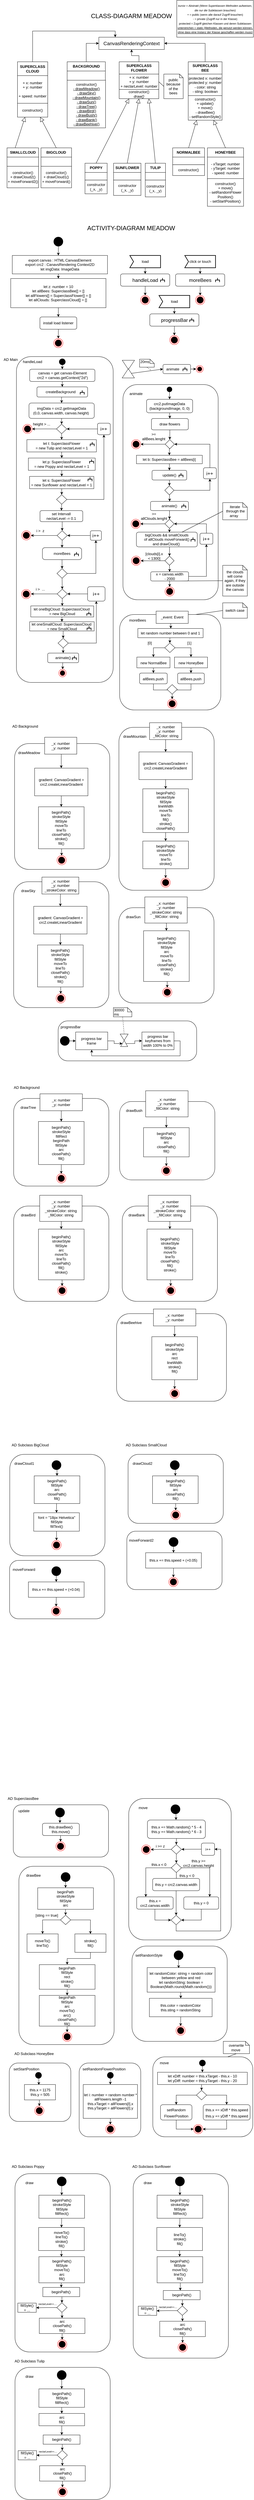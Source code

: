 <mxfile version="14.7.10" type="device"><diagram id="o9cCRuU871jNSv6J-EG7" name="Page-1"><mxGraphModel dx="756" dy="803" grid="1" gridSize="10" guides="1" tooltips="1" connect="1" arrows="1" fold="1" page="1" pageScale="1" pageWidth="827" pageHeight="1169" math="0" shadow="0"><root><mxCell id="0"/><mxCell id="1" parent="0"/><mxCell id="gKcTLCjtXkzn1Mzbofjb-1" value="&lt;font style=&quot;font-size: 20px&quot;&gt;CLASS-DIAGARM MEADOW&lt;/font&gt;" style="text;html=1;strokeColor=none;fillColor=none;align=center;verticalAlign=middle;whiteSpace=wrap;rounded=0;" vertex="1" parent="1"><mxGeometry x="285" y="60" width="290" height="20" as="geometry"/></mxCell><mxCell id="gKcTLCjtXkzn1Mzbofjb-2" value="" style="rounded=0;whiteSpace=wrap;html=1;" vertex="1" parent="1"><mxGeometry x="564.22" y="530" width="103.75" height="24.75" as="geometry"/></mxCell><mxCell id="gKcTLCjtXkzn1Mzbofjb-3" value="&lt;b&gt;NORMALBEE&lt;/b&gt;" style="rounded=0;whiteSpace=wrap;html=1;" vertex="1" parent="1"><mxGeometry x="564.22" y="500" width="103.75" height="30" as="geometry"/></mxCell><mxCell id="gKcTLCjtXkzn1Mzbofjb-4" value="constructor()" style="rounded=0;whiteSpace=wrap;html=1;" vertex="1" parent="1"><mxGeometry x="564.22" y="554.75" width="103.75" height="35.25" as="geometry"/></mxCell><mxCell id="gKcTLCjtXkzn1Mzbofjb-5" value="&lt;font style=&quot;font-size: 20px&quot;&gt;ACTIVITY-DIAGRAM MEADOW&lt;/font&gt;" style="text;html=1;strokeColor=none;fillColor=none;align=center;verticalAlign=middle;whiteSpace=wrap;rounded=0;" vertex="1" parent="1"><mxGeometry x="283.71" y="750" width="290" height="20" as="geometry"/></mxCell><mxCell id="gKcTLCjtXkzn1Mzbofjb-6" style="edgeStyle=orthogonalEdgeStyle;rounded=0;orthogonalLoop=1;jettySize=auto;html=1;exitX=0.5;exitY=1;exitDx=0;exitDy=0;exitPerimeter=0;entryX=0.5;entryY=0;entryDx=0;entryDy=0;fontSize=16;" edge="1" parent="1" source="gKcTLCjtXkzn1Mzbofjb-7" target="gKcTLCjtXkzn1Mzbofjb-9"><mxGeometry relative="1" as="geometry"/></mxCell><mxCell id="gKcTLCjtXkzn1Mzbofjb-7" value="load" style="html=1;shape=mxgraph.sysml.accEvent;strokeWidth=2;whiteSpace=wrap;align=center;" vertex="1" parent="1"><mxGeometry x="424.71" y="850" width="100" height="40" as="geometry"/></mxCell><mxCell id="gKcTLCjtXkzn1Mzbofjb-8" style="edgeStyle=orthogonalEdgeStyle;rounded=0;orthogonalLoop=1;jettySize=auto;html=1;exitX=0.5;exitY=1;exitDx=0;exitDy=0;entryX=0.5;entryY=0;entryDx=0;entryDy=0;" edge="1" parent="1" source="gKcTLCjtXkzn1Mzbofjb-9" target="gKcTLCjtXkzn1Mzbofjb-208"><mxGeometry relative="1" as="geometry"/></mxCell><mxCell id="gKcTLCjtXkzn1Mzbofjb-9" value="handleLoad" style="rounded=1;whiteSpace=wrap;html=1;fontSize=16;" vertex="1" parent="1"><mxGeometry x="394.71" y="910" width="160" height="40" as="geometry"/></mxCell><mxCell id="gKcTLCjtXkzn1Mzbofjb-10" value="" style="ellipse;whiteSpace=wrap;html=1;aspect=fixed;fillColor=#000000;" vertex="1" parent="1"><mxGeometry x="176.96" y="790" width="30" height="30" as="geometry"/></mxCell><mxCell id="gKcTLCjtXkzn1Mzbofjb-11" value="export canvas : HTML CanvasElement&lt;br&gt;export crc2 : CanavsRendering Context2D&lt;br&gt;let imgData: ImageData" style="rounded=0;whiteSpace=wrap;html=1;" vertex="1" parent="1"><mxGeometry x="41.96" y="850" width="310" height="60" as="geometry"/></mxCell><mxCell id="gKcTLCjtXkzn1Mzbofjb-12" value="install load listener" style="rounded=1;whiteSpace=wrap;html=1;" vertex="1" parent="1"><mxGeometry x="131.96" y="1050" width="120" height="40" as="geometry"/></mxCell><mxCell id="gKcTLCjtXkzn1Mzbofjb-13" value="" style="ellipse;html=1;shape=endState;fillColor=#000000;strokeColor=#ff0000;" vertex="1" parent="1"><mxGeometry x="176.96" y="1120" width="30" height="30" as="geometry"/></mxCell><mxCell id="gKcTLCjtXkzn1Mzbofjb-14" value="" style="endArrow=classic;html=1;exitX=0.5;exitY=1;exitDx=0;exitDy=0;" edge="1" parent="1" source="gKcTLCjtXkzn1Mzbofjb-10"><mxGeometry width="50" height="50" relative="1" as="geometry"><mxPoint x="201.96" y="1000" as="sourcePoint"/><mxPoint x="191.96" y="850" as="targetPoint"/></mxGeometry></mxCell><mxCell id="gKcTLCjtXkzn1Mzbofjb-15" value="" style="endArrow=classic;html=1;exitX=0.484;exitY=1.002;exitDx=0;exitDy=0;exitPerimeter=0;entryX=0.5;entryY=0;entryDx=0;entryDy=0;" edge="1" parent="1" source="gKcTLCjtXkzn1Mzbofjb-11" target="gKcTLCjtXkzn1Mzbofjb-17"><mxGeometry width="50" height="50" relative="1" as="geometry"><mxPoint x="192.96" y="910" as="sourcePoint"/><mxPoint x="251.96" y="950" as="targetPoint"/></mxGeometry></mxCell><mxCell id="gKcTLCjtXkzn1Mzbofjb-16" value="" style="endArrow=classic;html=1;exitX=0.5;exitY=1;exitDx=0;exitDy=0;entryX=0.5;entryY=0;entryDx=0;entryDy=0;" edge="1" parent="1" source="gKcTLCjtXkzn1Mzbofjb-12" target="gKcTLCjtXkzn1Mzbofjb-13"><mxGeometry width="50" height="50" relative="1" as="geometry"><mxPoint x="191.96" y="945" as="sourcePoint"/><mxPoint x="241.96" y="895" as="targetPoint"/></mxGeometry></mxCell><mxCell id="gKcTLCjtXkzn1Mzbofjb-17" value="let z: number = 10&lt;br&gt;let allBees: SuperclassBee[] = []&lt;br&gt;let allFlowers[] = SuperclassFlower[] = []&lt;br&gt;let allClouds: SuperclassCloud[] = []&amp;nbsp;" style="rounded=0;whiteSpace=wrap;html=1;" vertex="1" parent="1"><mxGeometry x="36.96" y="925" width="310" height="95" as="geometry"/></mxCell><mxCell id="gKcTLCjtXkzn1Mzbofjb-18" value="" style="endArrow=classic;html=1;exitX=0.5;exitY=1;exitDx=0;exitDy=0;" edge="1" parent="1" source="gKcTLCjtXkzn1Mzbofjb-17" target="gKcTLCjtXkzn1Mzbofjb-12"><mxGeometry width="50" height="50" relative="1" as="geometry"><mxPoint x="301.96" y="1195" as="sourcePoint"/><mxPoint x="351.96" y="1145" as="targetPoint"/></mxGeometry></mxCell><mxCell id="gKcTLCjtXkzn1Mzbofjb-19" value="" style="rounded=1;whiteSpace=wrap;html=1;fillColor=#FFFFFF;" vertex="1" parent="1"><mxGeometry x="55.49" y="1179" width="315" height="1060" as="geometry"/></mxCell><mxCell id="gKcTLCjtXkzn1Mzbofjb-20" value="handleLoad" style="text;html=1;strokeColor=none;fillColor=none;align=center;verticalAlign=middle;whiteSpace=wrap;rounded=0;" vertex="1" parent="1"><mxGeometry x="87.57" y="1186" width="40" height="20" as="geometry"/></mxCell><mxCell id="gKcTLCjtXkzn1Mzbofjb-21" value="" style="ellipse;whiteSpace=wrap;html=1;aspect=fixed;fillColor=#000000;" vertex="1" parent="1"><mxGeometry x="194.82" y="1186" width="20" height="20" as="geometry"/></mxCell><mxCell id="gKcTLCjtXkzn1Mzbofjb-477" style="edgeStyle=orthogonalEdgeStyle;rounded=0;orthogonalLoop=1;jettySize=auto;html=1;exitX=0.5;exitY=1;exitDx=0;exitDy=0;entryX=0.5;entryY=0;entryDx=0;entryDy=0;" edge="1" parent="1" source="gKcTLCjtXkzn1Mzbofjb-23" target="gKcTLCjtXkzn1Mzbofjb-475"><mxGeometry relative="1" as="geometry"/></mxCell><mxCell id="gKcTLCjtXkzn1Mzbofjb-23" value="createBackground&amp;nbsp; &amp;nbsp;" style="rounded=1;whiteSpace=wrap;html=1;fillColor=#FFFFFF;" vertex="1" parent="1"><mxGeometry x="122.32" y="1277.5" width="165" height="33" as="geometry"/></mxCell><mxCell id="gKcTLCjtXkzn1Mzbofjb-24" style="edgeStyle=orthogonalEdgeStyle;rounded=0;orthogonalLoop=1;jettySize=auto;html=1;exitX=0.5;exitY=1;exitDx=0;exitDy=0;entryX=0.5;entryY=0;entryDx=0;entryDy=0;" edge="1" parent="1" source="gKcTLCjtXkzn1Mzbofjb-25" target="gKcTLCjtXkzn1Mzbofjb-91"><mxGeometry relative="1" as="geometry"/></mxCell><mxCell id="gKcTLCjtXkzn1Mzbofjb-25" value="let t: SuperclassFlower&lt;br&gt;= new Tulip and nectarLevel = 1" style="rounded=1;whiteSpace=wrap;html=1;fillColor=#FFFFFF;arcSize=0;" vertex="1" parent="1"><mxGeometry x="89.54" y="1449.18" width="226.21" height="40" as="geometry"/></mxCell><mxCell id="gKcTLCjtXkzn1Mzbofjb-26" value="" style="endArrow=classic;html=1;exitX=0.5;exitY=1;exitDx=0;exitDy=0;entryX=0.5;entryY=0;entryDx=0;entryDy=0;" edge="1" parent="1" source="gKcTLCjtXkzn1Mzbofjb-28" target="gKcTLCjtXkzn1Mzbofjb-23"><mxGeometry width="50" height="50" relative="1" as="geometry"><mxPoint x="205.49" y="1326" as="sourcePoint"/><mxPoint x="205.49" y="1376" as="targetPoint"/></mxGeometry></mxCell><mxCell id="gKcTLCjtXkzn1Mzbofjb-27" value="" style="endArrow=classic;html=1;exitX=0.5;exitY=1;exitDx=0;exitDy=0;entryX=0.5;entryY=0;entryDx=0;entryDy=0;" edge="1" parent="1" source="gKcTLCjtXkzn1Mzbofjb-21" target="gKcTLCjtXkzn1Mzbofjb-28"><mxGeometry width="50" height="50" relative="1" as="geometry"><mxPoint x="155.49" y="1426" as="sourcePoint"/><mxPoint x="205.49" y="1286" as="targetPoint"/></mxGeometry></mxCell><mxCell id="gKcTLCjtXkzn1Mzbofjb-28" value="canvas = get canvas-Element&lt;br&gt;crc2 = canvas.getContext(&quot;2d&quot;)" style="rounded=1;whiteSpace=wrap;html=1;" vertex="1" parent="1"><mxGeometry x="98.57" y="1220" width="212.5" height="40" as="geometry"/></mxCell><mxCell id="gKcTLCjtXkzn1Mzbofjb-29" style="edgeStyle=orthogonalEdgeStyle;rounded=0;orthogonalLoop=1;jettySize=auto;html=1;exitX=1;exitY=0.5;exitDx=0;exitDy=0;entryX=0;entryY=0.5;entryDx=0;entryDy=0;" edge="1" parent="1" source="gKcTLCjtXkzn1Mzbofjb-30" target="gKcTLCjtXkzn1Mzbofjb-31"><mxGeometry relative="1" as="geometry"/></mxCell><mxCell id="gKcTLCjtXkzn1Mzbofjb-30" value="animate &amp;nbsp; &amp;nbsp; &amp;nbsp; &amp;nbsp;" style="rounded=1;whiteSpace=wrap;html=1;fillColor=#FFFFFF;" vertex="1" parent="1"><mxGeometry x="532.64" y="1204.5" width="90" height="30" as="geometry"/></mxCell><mxCell id="gKcTLCjtXkzn1Mzbofjb-31" value="" style="ellipse;html=1;shape=endState;fillColor=#000000;strokeColor=#ff0000;" vertex="1" parent="1"><mxGeometry x="640.6" y="1208" width="23" height="23" as="geometry"/></mxCell><mxCell id="gKcTLCjtXkzn1Mzbofjb-32" value="" style="triangle;whiteSpace=wrap;html=1;fillColor=#FFFFFF;rotation=90;" vertex="1" parent="1"><mxGeometry x="405.02" y="1186" width="30" height="40" as="geometry"/></mxCell><mxCell id="gKcTLCjtXkzn1Mzbofjb-33" value="" style="triangle;whiteSpace=wrap;html=1;fillColor=#FFFFFF;rotation=-90;" vertex="1" parent="1"><mxGeometry x="404.72" y="1213.5" width="30" height="40" as="geometry"/></mxCell><mxCell id="gKcTLCjtXkzn1Mzbofjb-34" value="" style="endArrow=classic;html=1;exitX=0.5;exitY=1;exitDx=0;exitDy=0;entryX=0;entryY=0.5;entryDx=0;entryDy=0;" edge="1" parent="1" source="gKcTLCjtXkzn1Mzbofjb-33" target="gKcTLCjtXkzn1Mzbofjb-30"><mxGeometry width="50" height="50" relative="1" as="geometry"><mxPoint x="458.08" y="1478.5" as="sourcePoint"/><mxPoint x="502.19" y="1285.7" as="targetPoint"/></mxGeometry></mxCell><mxCell id="gKcTLCjtXkzn1Mzbofjb-35" value="20ms" style="shape=note;whiteSpace=wrap;html=1;size=14;verticalAlign=top;align=left;spacingTop=-6;fillColor=#FFFFFF;" vertex="1" parent="1"><mxGeometry x="456.54" y="1187.5" width="47.75" height="26" as="geometry"/></mxCell><mxCell id="gKcTLCjtXkzn1Mzbofjb-36" value="" style="endArrow=none;dashed=1;html=1;exitX=0.5;exitY=1;exitDx=0;exitDy=0;exitPerimeter=0;" edge="1" parent="1" source="gKcTLCjtXkzn1Mzbofjb-35"><mxGeometry width="50" height="50" relative="1" as="geometry"><mxPoint x="438.08" y="1508.5" as="sourcePoint"/><mxPoint x="494.74" y="1224.5" as="targetPoint"/></mxGeometry></mxCell><mxCell id="gKcTLCjtXkzn1Mzbofjb-37" value="" style="strokeWidth=2;html=1;shape=mxgraph.flowchart.annotation_2;align=left;labelPosition=right;pointerEvents=1;fontSize=16;rotation=90;" vertex="1" parent="1"><mxGeometry x="263.09" y="1289" width="13.26" height="13" as="geometry"/></mxCell><mxCell id="gKcTLCjtXkzn1Mzbofjb-38" value="" style="strokeWidth=2;html=1;shape=mxgraph.flowchart.annotation_2;align=left;labelPosition=right;pointerEvents=1;fontSize=16;rotation=90;" vertex="1" parent="1"><mxGeometry x="524.71" y="923.5" width="13.26" height="13" as="geometry"/></mxCell><mxCell id="gKcTLCjtXkzn1Mzbofjb-39" value="CanvasRenderingContext" style="rounded=0;whiteSpace=wrap;html=1;fontSize=16;" vertex="1" parent="1"><mxGeometry x="323.82" y="140" width="213.15" height="40" as="geometry"/></mxCell><mxCell id="gKcTLCjtXkzn1Mzbofjb-40" value="" style="rounded=1;whiteSpace=wrap;html=1;" vertex="1" parent="1"><mxGeometry x="402.34" y="1270" width="310" height="700" as="geometry"/></mxCell><mxCell id="gKcTLCjtXkzn1Mzbofjb-41" value="" style="ellipse;whiteSpace=wrap;html=1;aspect=fixed;fillColor=#000000;" vertex="1" parent="1"><mxGeometry x="545.54" y="1277.5" width="16.5" height="16.5" as="geometry"/></mxCell><mxCell id="gKcTLCjtXkzn1Mzbofjb-42" value="animate" style="text;html=1;strokeColor=none;fillColor=none;align=center;verticalAlign=middle;whiteSpace=wrap;rounded=0;" vertex="1" parent="1"><mxGeometry x="424.94" y="1290.25" width="40" height="20" as="geometry"/></mxCell><mxCell id="gKcTLCjtXkzn1Mzbofjb-485" style="edgeStyle=orthogonalEdgeStyle;rounded=0;orthogonalLoop=1;jettySize=auto;html=1;exitX=0.5;exitY=1;exitDx=0;exitDy=0;entryX=0.5;entryY=0;entryDx=0;entryDy=0;" edge="1" parent="1" source="gKcTLCjtXkzn1Mzbofjb-43" target="gKcTLCjtXkzn1Mzbofjb-483"><mxGeometry relative="1" as="geometry"/></mxCell><mxCell id="gKcTLCjtXkzn1Mzbofjb-43" value="crc2.putImageData (backgroundImage, 0, 0)" style="rounded=1;whiteSpace=wrap;html=1;fillColor=#FFFFFF;" vertex="1" parent="1"><mxGeometry x="479.26" y="1317.85" width="150" height="44" as="geometry"/></mxCell><mxCell id="gKcTLCjtXkzn1Mzbofjb-44" value="" style="endArrow=classic;html=1;exitX=0.5;exitY=1;exitDx=0;exitDy=0;entryX=0.5;entryY=0;entryDx=0;entryDy=0;" edge="1" parent="1" source="gKcTLCjtXkzn1Mzbofjb-41" target="gKcTLCjtXkzn1Mzbofjb-43"><mxGeometry width="50" height="50" relative="1" as="geometry"><mxPoint x="523.01" y="1509.35" as="sourcePoint"/><mxPoint x="573.01" y="1459.35" as="targetPoint"/></mxGeometry></mxCell><mxCell id="gKcTLCjtXkzn1Mzbofjb-45" value="" style="ellipse;html=1;shape=endState;fillColor=#000000;strokeColor=#ff0000;" vertex="1" parent="1"><mxGeometry x="539.35" y="1928" width="30" height="30" as="geometry"/></mxCell><mxCell id="gKcTLCjtXkzn1Mzbofjb-46" value="" style="strokeWidth=2;html=1;shape=mxgraph.flowchart.annotation_2;align=left;labelPosition=right;pointerEvents=1;fontSize=16;rotation=90;" vertex="1" parent="1"><mxGeometry x="597.64" y="1213" width="13.26" height="13" as="geometry"/></mxCell><mxCell id="gKcTLCjtXkzn1Mzbofjb-47" style="edgeStyle=orthogonalEdgeStyle;rounded=0;orthogonalLoop=1;jettySize=auto;html=1;exitX=0.5;exitY=1;exitDx=0;exitDy=0;entryX=0.5;entryY=0;entryDx=0;entryDy=0;" edge="1" parent="1" source="gKcTLCjtXkzn1Mzbofjb-70" target="gKcTLCjtXkzn1Mzbofjb-45"><mxGeometry relative="1" as="geometry"><mxPoint x="554.35" y="1959.5" as="sourcePoint"/><mxPoint x="554.35" y="1944" as="targetPoint"/></mxGeometry></mxCell><mxCell id="gKcTLCjtXkzn1Mzbofjb-48" style="edgeStyle=orthogonalEdgeStyle;rounded=0;orthogonalLoop=1;jettySize=auto;html=1;exitX=0.5;exitY=1;exitDx=0;exitDy=0;" edge="1" parent="1" target="gKcTLCjtXkzn1Mzbofjb-50"><mxGeometry relative="1" as="geometry"><mxPoint x="553.86" y="1629" as="sourcePoint"/></mxGeometry></mxCell><mxCell id="gKcTLCjtXkzn1Mzbofjb-49" style="edgeStyle=orthogonalEdgeStyle;rounded=0;orthogonalLoop=1;jettySize=auto;html=1;exitX=0.5;exitY=1;exitDx=0;exitDy=0;entryX=0.5;entryY=0;entryDx=0;entryDy=0;" edge="1" parent="1" source="gKcTLCjtXkzn1Mzbofjb-50" target="gKcTLCjtXkzn1Mzbofjb-58"><mxGeometry relative="1" as="geometry"/></mxCell><mxCell id="gKcTLCjtXkzn1Mzbofjb-50" value="animate()" style="rounded=1;whiteSpace=wrap;html=1;fillColor=#FFFFFF;" vertex="1" parent="1"><mxGeometry x="492.19" y="1650" width="123.33" height="30" as="geometry"/></mxCell><mxCell id="gKcTLCjtXkzn1Mzbofjb-51" value="" style="strokeWidth=2;html=1;shape=mxgraph.flowchart.annotation_2;align=left;labelPosition=right;pointerEvents=1;fontSize=16;rotation=90;" vertex="1" parent="1"><mxGeometry x="593.74" y="1658.5" width="13.26" height="13" as="geometry"/></mxCell><mxCell id="gKcTLCjtXkzn1Mzbofjb-52" style="edgeStyle=orthogonalEdgeStyle;rounded=0;orthogonalLoop=1;jettySize=auto;html=1;exitX=0.5;exitY=1;exitDx=0;exitDy=0;exitPerimeter=0;entryX=0.5;entryY=0;entryDx=0;entryDy=0;fontSize=16;" edge="1" parent="1" source="gKcTLCjtXkzn1Mzbofjb-53" target="gKcTLCjtXkzn1Mzbofjb-55"><mxGeometry relative="1" as="geometry"/></mxCell><mxCell id="gKcTLCjtXkzn1Mzbofjb-53" value="click or touch" style="html=1;shape=mxgraph.sysml.accEvent;strokeWidth=2;whiteSpace=wrap;align=center;" vertex="1" parent="1"><mxGeometry x="603.71" y="850" width="100" height="40" as="geometry"/></mxCell><mxCell id="gKcTLCjtXkzn1Mzbofjb-54" style="edgeStyle=orthogonalEdgeStyle;rounded=0;orthogonalLoop=1;jettySize=auto;html=1;exitX=0.5;exitY=1;exitDx=0;exitDy=0;entryX=0.5;entryY=0;entryDx=0;entryDy=0;" edge="1" parent="1" source="gKcTLCjtXkzn1Mzbofjb-55" target="gKcTLCjtXkzn1Mzbofjb-207"><mxGeometry relative="1" as="geometry"/></mxCell><mxCell id="gKcTLCjtXkzn1Mzbofjb-55" value="moreBees" style="rounded=1;whiteSpace=wrap;html=1;fontSize=16;" vertex="1" parent="1"><mxGeometry x="573.71" y="910" width="160" height="40" as="geometry"/></mxCell><mxCell id="gKcTLCjtXkzn1Mzbofjb-56" value="" style="strokeWidth=2;html=1;shape=mxgraph.flowchart.annotation_2;align=left;labelPosition=right;pointerEvents=1;fontSize=16;rotation=90;" vertex="1" parent="1"><mxGeometry x="703.71" y="923.5" width="13.26" height="13" as="geometry"/></mxCell><mxCell id="gKcTLCjtXkzn1Mzbofjb-57" style="edgeStyle=orthogonalEdgeStyle;rounded=0;orthogonalLoop=1;jettySize=auto;html=1;exitX=0.5;exitY=1;exitDx=0;exitDy=0;entryX=0.542;entryY=0.009;entryDx=0;entryDy=0;entryPerimeter=0;" edge="1" parent="1" source="gKcTLCjtXkzn1Mzbofjb-58" target="gKcTLCjtXkzn1Mzbofjb-63"><mxGeometry relative="1" as="geometry"/></mxCell><mxCell id="gKcTLCjtXkzn1Mzbofjb-58" value="" style="rhombus;whiteSpace=wrap;html=1;fillColor=#FFFFFF;" vertex="1" parent="1"><mxGeometry x="538.86" y="1708" width="30" height="30" as="geometry"/></mxCell><mxCell id="gKcTLCjtXkzn1Mzbofjb-59" style="edgeStyle=orthogonalEdgeStyle;rounded=0;orthogonalLoop=1;jettySize=auto;html=1;exitX=0;exitY=0.5;exitDx=0;exitDy=0;" edge="1" parent="1" target="gKcTLCjtXkzn1Mzbofjb-61"><mxGeometry relative="1" as="geometry"><mxPoint x="538.86" y="1723" as="sourcePoint"/></mxGeometry></mxCell><mxCell id="gKcTLCjtXkzn1Mzbofjb-60" value="&amp;gt;=&lt;br&gt;allClouds.lenght" style="text;html=1;strokeColor=none;fillColor=none;align=center;verticalAlign=middle;whiteSpace=wrap;rounded=0;" vertex="1" parent="1"><mxGeometry x="479.7" y="1688" width="47.08" height="20" as="geometry"/></mxCell><mxCell id="gKcTLCjtXkzn1Mzbofjb-61" value="" style="ellipse;html=1;shape=endState;fillColor=#000000;strokeColor=#ff0000;" vertex="1" parent="1"><mxGeometry x="429.03" y="1708" width="30" height="30" as="geometry"/></mxCell><mxCell id="gKcTLCjtXkzn1Mzbofjb-62" style="edgeStyle=orthogonalEdgeStyle;rounded=0;orthogonalLoop=1;jettySize=auto;html=1;exitX=0.5;exitY=1;exitDx=0;exitDy=0;entryX=0.5;entryY=0;entryDx=0;entryDy=0;" edge="1" parent="1" source="gKcTLCjtXkzn1Mzbofjb-63" target="gKcTLCjtXkzn1Mzbofjb-65"><mxGeometry relative="1" as="geometry"/></mxCell><mxCell id="gKcTLCjtXkzn1Mzbofjb-63" value="bigClouds &amp;amp;&amp;amp; smallClouds&lt;br&gt;of allClouds moveForward()&lt;br&gt;and drawCloud()&amp;nbsp;" style="rounded=1;whiteSpace=wrap;html=1;fillColor=#FFFFFF;" vertex="1" parent="1"><mxGeometry x="446.08" y="1750" width="198.35" height="48" as="geometry"/></mxCell><mxCell id="gKcTLCjtXkzn1Mzbofjb-64" style="edgeStyle=orthogonalEdgeStyle;rounded=0;orthogonalLoop=1;jettySize=auto;html=1;exitX=0.5;exitY=1;exitDx=0;exitDy=0;entryX=0.5;entryY=0;entryDx=0;entryDy=0;" edge="1" parent="1" source="gKcTLCjtXkzn1Mzbofjb-65" target="gKcTLCjtXkzn1Mzbofjb-70"><mxGeometry relative="1" as="geometry"/></mxCell><mxCell id="gKcTLCjtXkzn1Mzbofjb-65" value="" style="rhombus;whiteSpace=wrap;html=1;fillColor=#FFFFFF;" vertex="1" parent="1"><mxGeometry x="538.86" y="1828" width="30" height="30" as="geometry"/></mxCell><mxCell id="gKcTLCjtXkzn1Mzbofjb-66" style="edgeStyle=orthogonalEdgeStyle;rounded=0;orthogonalLoop=1;jettySize=auto;html=1;exitX=0;exitY=0.5;exitDx=0;exitDy=0;" edge="1" parent="1" target="gKcTLCjtXkzn1Mzbofjb-68"><mxGeometry relative="1" as="geometry"><mxPoint x="540.11" y="1843" as="sourcePoint"/></mxGeometry></mxCell><mxCell id="gKcTLCjtXkzn1Mzbofjb-67" value="[clouds[i].x &amp;lt; 1300]" style="text;html=1;strokeColor=none;fillColor=none;align=center;verticalAlign=middle;whiteSpace=wrap;rounded=0;" vertex="1" parent="1"><mxGeometry x="473.2" y="1818" width="62.08" height="20" as="geometry"/></mxCell><mxCell id="gKcTLCjtXkzn1Mzbofjb-68" value="" style="ellipse;html=1;shape=endState;fillColor=#000000;strokeColor=#ff0000;" vertex="1" parent="1"><mxGeometry x="430.28" y="1828" width="30" height="30" as="geometry"/></mxCell><mxCell id="gKcTLCjtXkzn1Mzbofjb-69" style="edgeStyle=orthogonalEdgeStyle;rounded=0;orthogonalLoop=1;jettySize=auto;html=1;exitX=1;exitY=0.5;exitDx=0;exitDy=0;entryX=0.5;entryY=1;entryDx=0;entryDy=0;" edge="1" parent="1" source="gKcTLCjtXkzn1Mzbofjb-70" target="gKcTLCjtXkzn1Mzbofjb-72"><mxGeometry relative="1" as="geometry"/></mxCell><mxCell id="gKcTLCjtXkzn1Mzbofjb-70" value="x = canvas.width&lt;br&gt;- 2000" style="rounded=1;whiteSpace=wrap;html=1;fillColor=#FFFFFF;" vertex="1" parent="1"><mxGeometry x="492.69" y="1879" width="123.33" height="30" as="geometry"/></mxCell><mxCell id="gKcTLCjtXkzn1Mzbofjb-71" style="edgeStyle=orthogonalEdgeStyle;rounded=0;orthogonalLoop=1;jettySize=auto;html=1;exitX=0.5;exitY=0;exitDx=0;exitDy=0;entryX=1;entryY=0.5;entryDx=0;entryDy=0;" edge="1" parent="1" source="gKcTLCjtXkzn1Mzbofjb-72" target="gKcTLCjtXkzn1Mzbofjb-58"><mxGeometry relative="1" as="geometry"/></mxCell><mxCell id="gKcTLCjtXkzn1Mzbofjb-72" value="i++" style="rounded=1;whiteSpace=wrap;html=1;fontSize=16;" vertex="1" parent="1"><mxGeometry x="653.03" y="1753.5" width="42" height="36" as="geometry"/></mxCell><mxCell id="gKcTLCjtXkzn1Mzbofjb-73" value="the clouds&lt;br&gt;will come again, if they are outside the canvas" style="shape=note;whiteSpace=wrap;html=1;backgroundOutline=1;darkOpacity=0.05;size=15;" vertex="1" parent="1"><mxGeometry x="727.18" y="1858" width="80" height="100" as="geometry"/></mxCell><mxCell id="gKcTLCjtXkzn1Mzbofjb-74" value="" style="endArrow=none;html=1;entryX=0.75;entryY=1;entryDx=0;entryDy=0;exitX=0;exitY=0.5;exitDx=0;exitDy=0;exitPerimeter=0;" edge="1" parent="1" source="gKcTLCjtXkzn1Mzbofjb-73" target="gKcTLCjtXkzn1Mzbofjb-70"><mxGeometry width="50" height="50" relative="1" as="geometry"><mxPoint x="653.03" y="2059" as="sourcePoint"/><mxPoint x="703.03" y="2009" as="targetPoint"/></mxGeometry></mxCell><mxCell id="gKcTLCjtXkzn1Mzbofjb-75" value="" style="rounded=1;whiteSpace=wrap;html=1;" vertex="1" parent="1"><mxGeometry x="33.79" y="4750" width="310" height="330" as="geometry"/></mxCell><mxCell id="gKcTLCjtXkzn1Mzbofjb-76" style="edgeStyle=orthogonalEdgeStyle;rounded=0;orthogonalLoop=1;jettySize=auto;html=1;exitX=0.5;exitY=1;exitDx=0;exitDy=0;entryX=0.5;entryY=0;entryDx=0;entryDy=0;" edge="1" parent="1" source="gKcTLCjtXkzn1Mzbofjb-77" target="gKcTLCjtXkzn1Mzbofjb-81"><mxGeometry relative="1" as="geometry"/></mxCell><mxCell id="gKcTLCjtXkzn1Mzbofjb-77" value="" style="ellipse;whiteSpace=wrap;html=1;aspect=fixed;fillColor=#000000;" vertex="1" parent="1"><mxGeometry x="170.87" y="4770" width="30" height="30" as="geometry"/></mxCell><mxCell id="gKcTLCjtXkzn1Mzbofjb-78" value="drawCloud1" style="text;html=1;strokeColor=none;fillColor=none;align=center;verticalAlign=middle;whiteSpace=wrap;rounded=0;" vertex="1" parent="1"><mxGeometry x="61.04" y="4770" width="40" height="20" as="geometry"/></mxCell><mxCell id="gKcTLCjtXkzn1Mzbofjb-79" style="edgeStyle=orthogonalEdgeStyle;rounded=0;orthogonalLoop=1;jettySize=auto;html=1;exitX=0.5;exitY=1;exitDx=0;exitDy=0;entryX=0.5;entryY=0;entryDx=0;entryDy=0;" edge="1" parent="1" source="gKcTLCjtXkzn1Mzbofjb-417" target="gKcTLCjtXkzn1Mzbofjb-82"><mxGeometry relative="1" as="geometry"/></mxCell><mxCell id="gKcTLCjtXkzn1Mzbofjb-80" style="edgeStyle=orthogonalEdgeStyle;rounded=0;orthogonalLoop=1;jettySize=auto;html=1;exitX=0.5;exitY=1;exitDx=0;exitDy=0;entryX=0.5;entryY=0;entryDx=0;entryDy=0;" edge="1" parent="1" source="gKcTLCjtXkzn1Mzbofjb-81" target="gKcTLCjtXkzn1Mzbofjb-417"><mxGeometry relative="1" as="geometry"><Array as="points"><mxPoint x="186" y="4910"/></Array></mxGeometry></mxCell><mxCell id="gKcTLCjtXkzn1Mzbofjb-81" value="&lt;span&gt;beginPath()&lt;/span&gt;&lt;br&gt;&lt;span&gt;fillStyle&lt;/span&gt;&lt;br&gt;&lt;span&gt;arc&lt;/span&gt;&lt;br&gt;&lt;span&gt;closePath()&lt;/span&gt;&lt;br&gt;&lt;span&gt;fill()&lt;/span&gt;" style="rounded=0;whiteSpace=wrap;html=1;fillColor=#FFFFFF;" vertex="1" parent="1"><mxGeometry x="113.38" y="4820" width="148.56" height="90" as="geometry"/></mxCell><mxCell id="gKcTLCjtXkzn1Mzbofjb-82" value="" style="ellipse;html=1;shape=endState;fillColor=#000000;strokeColor=#ff0000;" vertex="1" parent="1"><mxGeometry x="171.06" y="5030" width="30" height="30" as="geometry"/></mxCell><mxCell id="gKcTLCjtXkzn1Mzbofjb-83" style="edgeStyle=orthogonalEdgeStyle;rounded=0;orthogonalLoop=1;jettySize=auto;html=1;exitX=0.5;exitY=1;exitDx=0;exitDy=0;entryX=0.5;entryY=0;entryDx=0;entryDy=0;" edge="1" parent="1" source="gKcTLCjtXkzn1Mzbofjb-84"><mxGeometry relative="1" as="geometry"><mxPoint x="206.14" y="2196" as="targetPoint"/></mxGeometry></mxCell><mxCell id="gKcTLCjtXkzn1Mzbofjb-84" value="animate()" style="rounded=1;whiteSpace=wrap;html=1;fillColor=#FFFFFF;" vertex="1" parent="1"><mxGeometry x="157.31" y="2143.5" width="100.71" height="31.25" as="geometry"/></mxCell><mxCell id="gKcTLCjtXkzn1Mzbofjb-85" value="" style="strokeWidth=2;html=1;shape=mxgraph.flowchart.annotation_2;align=left;labelPosition=right;pointerEvents=1;fontSize=16;rotation=90;" vertex="1" parent="1"><mxGeometry x="237.39" y="2152.63" width="13.26" height="13" as="geometry"/></mxCell><mxCell id="gKcTLCjtXkzn1Mzbofjb-86" style="edgeStyle=orthogonalEdgeStyle;rounded=0;orthogonalLoop=1;jettySize=auto;html=1;exitX=0.5;exitY=1;exitDx=0;exitDy=0;entryX=0.5;entryY=0;entryDx=0;entryDy=0;" edge="1" parent="1" source="gKcTLCjtXkzn1Mzbofjb-88" target="gKcTLCjtXkzn1Mzbofjb-25"><mxGeometry relative="1" as="geometry"><mxPoint x="202.65" y="1448.83" as="targetPoint"/></mxGeometry></mxCell><mxCell id="gKcTLCjtXkzn1Mzbofjb-87" style="edgeStyle=orthogonalEdgeStyle;rounded=0;orthogonalLoop=1;jettySize=auto;html=1;exitX=0;exitY=0.5;exitDx=0;exitDy=0;entryX=1;entryY=0.5;entryDx=0;entryDy=0;" edge="1" parent="1" source="gKcTLCjtXkzn1Mzbofjb-88"><mxGeometry relative="1" as="geometry"><mxPoint x="106.65" y="1414.33" as="targetPoint"/></mxGeometry></mxCell><mxCell id="gKcTLCjtXkzn1Mzbofjb-88" value="" style="rhombus;whiteSpace=wrap;html=1;" vertex="1" parent="1"><mxGeometry x="185.9" y="1398.83" width="33.5" height="31" as="geometry"/></mxCell><mxCell id="gKcTLCjtXkzn1Mzbofjb-89" value="height &amp;gt; ..." style="text;html=1;strokeColor=none;fillColor=none;align=center;verticalAlign=middle;whiteSpace=wrap;rounded=0;" vertex="1" parent="1"><mxGeometry x="102.65" y="1388.83" width="68.5" height="20" as="geometry"/></mxCell><mxCell id="gKcTLCjtXkzn1Mzbofjb-90" style="edgeStyle=orthogonalEdgeStyle;rounded=0;orthogonalLoop=1;jettySize=auto;html=1;exitX=0.5;exitY=1;exitDx=0;exitDy=0;entryX=0.5;entryY=0;entryDx=0;entryDy=0;" edge="1" parent="1" source="gKcTLCjtXkzn1Mzbofjb-91" target="gKcTLCjtXkzn1Mzbofjb-95"><mxGeometry relative="1" as="geometry"/></mxCell><mxCell id="gKcTLCjtXkzn1Mzbofjb-91" value="let p: SuperclassFlower&lt;br&gt;= new Poppy&amp;nbsp;and nectarLevel = 1" style="rounded=1;whiteSpace=wrap;html=1;fillColor=#FFFFFF;arcSize=0;" vertex="1" parent="1"><mxGeometry x="94.39" y="1509" width="217.54" height="40" as="geometry"/></mxCell><mxCell id="gKcTLCjtXkzn1Mzbofjb-92" value="" style="strokeWidth=2;html=1;shape=mxgraph.flowchart.annotation_2;align=left;labelPosition=right;pointerEvents=1;fontSize=16;rotation=90;" vertex="1" parent="1"><mxGeometry x="293.63" y="1513.5" width="13.26" height="13" as="geometry"/></mxCell><mxCell id="gKcTLCjtXkzn1Mzbofjb-93" value="" style="strokeWidth=2;html=1;shape=mxgraph.flowchart.annotation_2;align=left;labelPosition=right;pointerEvents=1;fontSize=16;rotation=90;" vertex="1" parent="1"><mxGeometry x="295.6" y="1457.18" width="13.26" height="13" as="geometry"/></mxCell><mxCell id="gKcTLCjtXkzn1Mzbofjb-94" style="edgeStyle=orthogonalEdgeStyle;rounded=0;orthogonalLoop=1;jettySize=auto;html=1;exitX=0.5;exitY=1;exitDx=0;exitDy=0;entryX=0.5;entryY=0;entryDx=0;entryDy=0;" edge="1" parent="1" source="gKcTLCjtXkzn1Mzbofjb-95" target="gKcTLCjtXkzn1Mzbofjb-112"><mxGeometry relative="1" as="geometry"/></mxCell><mxCell id="gKcTLCjtXkzn1Mzbofjb-95" value="let s: SuperclassFlower&lt;br&gt;= new Sunflower&amp;nbsp;and nectarLevel = 1" style="rounded=1;whiteSpace=wrap;html=1;fillColor=#FFFFFF;arcSize=0;" vertex="1" parent="1"><mxGeometry x="98.28" y="1568.75" width="209.3" height="40" as="geometry"/></mxCell><mxCell id="gKcTLCjtXkzn1Mzbofjb-96" value="" style="strokeWidth=2;html=1;shape=mxgraph.flowchart.annotation_2;align=left;labelPosition=right;pointerEvents=1;fontSize=16;rotation=90;" vertex="1" parent="1"><mxGeometry x="288.51" y="1571.25" width="13.26" height="13" as="geometry"/></mxCell><mxCell id="gKcTLCjtXkzn1Mzbofjb-97" style="edgeStyle=orthogonalEdgeStyle;rounded=0;orthogonalLoop=1;jettySize=auto;html=1;exitX=0;exitY=0.5;exitDx=0;exitDy=0;entryX=1;entryY=0.5;entryDx=0;entryDy=0;" edge="1" parent="1" source="gKcTLCjtXkzn1Mzbofjb-98" target="gKcTLCjtXkzn1Mzbofjb-88"><mxGeometry relative="1" as="geometry"/></mxCell><mxCell id="gKcTLCjtXkzn1Mzbofjb-98" value="i++" style="rounded=1;whiteSpace=wrap;html=1;fontSize=16;" vertex="1" parent="1"><mxGeometry x="319.49" y="1395.58" width="41.59" height="37.5" as="geometry"/></mxCell><mxCell id="gKcTLCjtXkzn1Mzbofjb-101" style="edgeStyle=orthogonalEdgeStyle;rounded=0;orthogonalLoop=1;jettySize=auto;html=1;exitX=0.5;exitY=1;exitDx=0;exitDy=0;entryX=0.5;entryY=0;entryDx=0;entryDy=0;" edge="1" parent="1" source="gKcTLCjtXkzn1Mzbofjb-102" target="gKcTLCjtXkzn1Mzbofjb-114"><mxGeometry relative="1" as="geometry"><mxPoint x="203.95" y="1867" as="targetPoint"/></mxGeometry></mxCell><mxCell id="gKcTLCjtXkzn1Mzbofjb-102" value="moreBees" style="rounded=1;whiteSpace=wrap;html=1;fillColor=#FFFFFF;arcSize=21;" vertex="1" parent="1"><mxGeometry x="140.06" y="1800.5" width="127.77" height="39" as="geometry"/></mxCell><mxCell id="gKcTLCjtXkzn1Mzbofjb-103" style="edgeStyle=orthogonalEdgeStyle;rounded=0;orthogonalLoop=1;jettySize=auto;html=1;exitX=0.5;exitY=1;exitDx=0;exitDy=0;entryX=0.5;entryY=0;entryDx=0;entryDy=0;" edge="1" parent="1" source="gKcTLCjtXkzn1Mzbofjb-105" target="gKcTLCjtXkzn1Mzbofjb-102"><mxGeometry relative="1" as="geometry"><mxPoint x="198.73" y="1795.5" as="targetPoint"/></mxGeometry></mxCell><mxCell id="gKcTLCjtXkzn1Mzbofjb-104" style="edgeStyle=orthogonalEdgeStyle;rounded=0;orthogonalLoop=1;jettySize=auto;html=1;exitX=0;exitY=0.5;exitDx=0;exitDy=0;entryX=1;entryY=0.5;entryDx=0;entryDy=0;" edge="1" parent="1" source="gKcTLCjtXkzn1Mzbofjb-105"><mxGeometry relative="1" as="geometry"><mxPoint x="102.73" y="1761" as="targetPoint"/></mxGeometry></mxCell><mxCell id="gKcTLCjtXkzn1Mzbofjb-105" value="" style="rhombus;whiteSpace=wrap;html=1;" vertex="1" parent="1"><mxGeometry x="187.73" y="1745.5" width="33.5" height="31" as="geometry"/></mxCell><mxCell id="gKcTLCjtXkzn1Mzbofjb-106" value="i &amp;gt; &amp;nbsp;z" style="text;html=1;strokeColor=none;fillColor=none;align=center;verticalAlign=middle;whiteSpace=wrap;rounded=0;" vertex="1" parent="1"><mxGeometry x="98.73" y="1735.5" width="68.5" height="20" as="geometry"/></mxCell><mxCell id="gKcTLCjtXkzn1Mzbofjb-107" value="" style="strokeWidth=2;html=1;shape=mxgraph.flowchart.annotation_2;align=left;labelPosition=right;pointerEvents=1;fontSize=16;rotation=90;" vertex="1" parent="1"><mxGeometry x="244.24" y="1815" width="13.26" height="13" as="geometry"/></mxCell><mxCell id="gKcTLCjtXkzn1Mzbofjb-108" style="edgeStyle=orthogonalEdgeStyle;rounded=0;orthogonalLoop=1;jettySize=auto;html=1;exitX=0;exitY=0.5;exitDx=0;exitDy=0;entryX=1;entryY=0.5;entryDx=0;entryDy=0;" edge="1" parent="1" source="gKcTLCjtXkzn1Mzbofjb-109" target="gKcTLCjtXkzn1Mzbofjb-105"><mxGeometry relative="1" as="geometry"/></mxCell><mxCell id="gKcTLCjtXkzn1Mzbofjb-109" value="i++" style="rounded=1;whiteSpace=wrap;html=1;fontSize=16;" vertex="1" parent="1"><mxGeometry x="296.17" y="1745.5" width="36.01" height="31" as="geometry"/></mxCell><mxCell id="gKcTLCjtXkzn1Mzbofjb-111" style="edgeStyle=orthogonalEdgeStyle;rounded=0;orthogonalLoop=1;jettySize=auto;html=1;exitX=1;exitY=0.5;exitDx=0;exitDy=0;" edge="1" parent="1" source="gKcTLCjtXkzn1Mzbofjb-112" target="gKcTLCjtXkzn1Mzbofjb-98"><mxGeometry relative="1" as="geometry"/></mxCell><mxCell id="gKcTLCjtXkzn1Mzbofjb-480" style="edgeStyle=orthogonalEdgeStyle;rounded=0;orthogonalLoop=1;jettySize=auto;html=1;exitX=0.5;exitY=1;exitDx=0;exitDy=0;entryX=0.5;entryY=0;entryDx=0;entryDy=0;" edge="1" parent="1" source="gKcTLCjtXkzn1Mzbofjb-112" target="gKcTLCjtXkzn1Mzbofjb-479"><mxGeometry relative="1" as="geometry"/></mxCell><mxCell id="gKcTLCjtXkzn1Mzbofjb-112" value="" style="rhombus;whiteSpace=wrap;html=1;" vertex="1" parent="1"><mxGeometry x="186.13" y="1628.25" width="33.5" height="31" as="geometry"/></mxCell><mxCell id="gKcTLCjtXkzn1Mzbofjb-113" style="edgeStyle=orthogonalEdgeStyle;rounded=0;orthogonalLoop=1;jettySize=auto;html=1;exitX=1;exitY=0.5;exitDx=0;exitDy=0;entryX=0.5;entryY=1;entryDx=0;entryDy=0;" edge="1" parent="1" source="gKcTLCjtXkzn1Mzbofjb-114" target="gKcTLCjtXkzn1Mzbofjb-109"><mxGeometry relative="1" as="geometry"/></mxCell><mxCell id="gKcTLCjtXkzn1Mzbofjb-114" value="" style="rhombus;whiteSpace=wrap;html=1;" vertex="1" parent="1"><mxGeometry x="187.42" y="1869" width="33.5" height="31" as="geometry"/></mxCell><mxCell id="gKcTLCjtXkzn1Mzbofjb-115" style="edgeStyle=orthogonalEdgeStyle;rounded=0;orthogonalLoop=1;jettySize=auto;html=1;entryX=0.5;entryY=0;entryDx=0;entryDy=0;exitX=0.5;exitY=1;exitDx=0;exitDy=0;" edge="1" parent="1" source="gKcTLCjtXkzn1Mzbofjb-114" target="gKcTLCjtXkzn1Mzbofjb-121"><mxGeometry relative="1" as="geometry"><mxPoint x="205.443" y="1907" as="sourcePoint"/></mxGeometry></mxCell><mxCell id="gKcTLCjtXkzn1Mzbofjb-116" style="edgeStyle=orthogonalEdgeStyle;rounded=0;orthogonalLoop=1;jettySize=auto;html=1;exitX=0.5;exitY=1;exitDx=0;exitDy=0;entryX=0.5;entryY=0;entryDx=0;entryDy=0;" edge="1" parent="1" source="gKcTLCjtXkzn1Mzbofjb-395" target="gKcTLCjtXkzn1Mzbofjb-128"><mxGeometry relative="1" as="geometry"/></mxCell><mxCell id="gKcTLCjtXkzn1Mzbofjb-117" style="edgeStyle=orthogonalEdgeStyle;rounded=0;orthogonalLoop=1;jettySize=auto;html=1;exitX=0.5;exitY=1;exitDx=0;exitDy=0;entryX=0.5;entryY=0;entryDx=0;entryDy=0;" edge="1" parent="1" source="gKcTLCjtXkzn1Mzbofjb-118" target="gKcTLCjtXkzn1Mzbofjb-395"><mxGeometry relative="1" as="geometry"/></mxCell><mxCell id="gKcTLCjtXkzn1Mzbofjb-118" value="let oneBigCloud:&amp;nbsp;SuperclassCloud&amp;nbsp;&lt;br&gt;= new BigCloud" style="rounded=1;whiteSpace=wrap;html=1;fillColor=#FFFFFF;arcSize=0;" vertex="1" parent="1"><mxGeometry x="102.24" y="1990" width="204.89" height="36" as="geometry"/></mxCell><mxCell id="gKcTLCjtXkzn1Mzbofjb-119" style="edgeStyle=orthogonalEdgeStyle;rounded=0;orthogonalLoop=1;jettySize=auto;html=1;exitX=0.5;exitY=1;exitDx=0;exitDy=0;entryX=0.5;entryY=0;entryDx=0;entryDy=0;" edge="1" parent="1" source="gKcTLCjtXkzn1Mzbofjb-121" target="gKcTLCjtXkzn1Mzbofjb-118"><mxGeometry relative="1" as="geometry"><mxPoint x="198.94" y="1985.5" as="targetPoint"/></mxGeometry></mxCell><mxCell id="gKcTLCjtXkzn1Mzbofjb-120" style="edgeStyle=orthogonalEdgeStyle;rounded=0;orthogonalLoop=1;jettySize=auto;html=1;exitX=0;exitY=0.5;exitDx=0;exitDy=0;entryX=1;entryY=0.5;entryDx=0;entryDy=0;" edge="1" parent="1" source="gKcTLCjtXkzn1Mzbofjb-121"><mxGeometry relative="1" as="geometry"><mxPoint x="102.94" y="1951" as="targetPoint"/></mxGeometry></mxCell><mxCell id="gKcTLCjtXkzn1Mzbofjb-121" value="" style="rhombus;whiteSpace=wrap;html=1;" vertex="1" parent="1"><mxGeometry x="187.94" y="1935.5" width="33.5" height="31" as="geometry"/></mxCell><mxCell id="gKcTLCjtXkzn1Mzbofjb-122" value="i &amp;gt; &amp;nbsp;..." style="text;html=1;strokeColor=none;fillColor=none;align=center;verticalAlign=middle;whiteSpace=wrap;rounded=0;" vertex="1" parent="1"><mxGeometry x="98.94" y="1925.5" width="68.5" height="20" as="geometry"/></mxCell><mxCell id="gKcTLCjtXkzn1Mzbofjb-123" value="" style="strokeWidth=2;html=1;shape=mxgraph.flowchart.annotation_2;align=left;labelPosition=right;pointerEvents=1;fontSize=16;rotation=90;" vertex="1" parent="1"><mxGeometry x="284.63" y="2009" width="13.26" height="13" as="geometry"/></mxCell><mxCell id="gKcTLCjtXkzn1Mzbofjb-124" style="edgeStyle=orthogonalEdgeStyle;rounded=0;orthogonalLoop=1;jettySize=auto;html=1;exitX=0;exitY=0.5;exitDx=0;exitDy=0;entryX=1;entryY=0.5;entryDx=0;entryDy=0;" edge="1" parent="1" source="gKcTLCjtXkzn1Mzbofjb-125" target="gKcTLCjtXkzn1Mzbofjb-121"><mxGeometry relative="1" as="geometry"/></mxCell><mxCell id="gKcTLCjtXkzn1Mzbofjb-125" value="i++" style="rounded=1;whiteSpace=wrap;html=1;fontSize=16;" vertex="1" parent="1"><mxGeometry x="287.11" y="1927.5" width="57" height="47" as="geometry"/></mxCell><mxCell id="gKcTLCjtXkzn1Mzbofjb-126" style="edgeStyle=orthogonalEdgeStyle;rounded=0;orthogonalLoop=1;jettySize=auto;html=1;exitX=1;exitY=0.5;exitDx=0;exitDy=0;entryX=0.5;entryY=1;entryDx=0;entryDy=0;" edge="1" parent="1" source="gKcTLCjtXkzn1Mzbofjb-128" target="gKcTLCjtXkzn1Mzbofjb-125"><mxGeometry relative="1" as="geometry"/></mxCell><mxCell id="gKcTLCjtXkzn1Mzbofjb-127" style="edgeStyle=orthogonalEdgeStyle;rounded=0;orthogonalLoop=1;jettySize=auto;html=1;exitX=0.5;exitY=1;exitDx=0;exitDy=0;entryX=0.5;entryY=0;entryDx=0;entryDy=0;" edge="1" parent="1" source="gKcTLCjtXkzn1Mzbofjb-128" target="gKcTLCjtXkzn1Mzbofjb-84"><mxGeometry relative="1" as="geometry"/></mxCell><mxCell id="gKcTLCjtXkzn1Mzbofjb-128" value="" style="rhombus;whiteSpace=wrap;html=1;" vertex="1" parent="1"><mxGeometry x="190.91" y="2095.5" width="33.5" height="31" as="geometry"/></mxCell><mxCell id="gKcTLCjtXkzn1Mzbofjb-129" style="edgeStyle=orthogonalEdgeStyle;rounded=0;orthogonalLoop=1;jettySize=auto;html=1;exitX=0.5;exitY=0;exitDx=0;exitDy=0;entryX=0;entryY=0.5;entryDx=0;entryDy=0;" edge="1" parent="1" source="gKcTLCjtXkzn1Mzbofjb-130" target="gKcTLCjtXkzn1Mzbofjb-39"><mxGeometry relative="1" as="geometry"/></mxCell><mxCell id="gKcTLCjtXkzn1Mzbofjb-130" value="&lt;b&gt;BACKGROUND&lt;/b&gt;" style="rounded=0;whiteSpace=wrap;html=1;" vertex="1" parent="1"><mxGeometry x="220.62" y="220" width="124.38" height="30" as="geometry"/></mxCell><mxCell id="gKcTLCjtXkzn1Mzbofjb-131" value="constructor()&lt;br&gt;&lt;u&gt;- drawMeadow()&lt;br&gt;- drawSky()&lt;br&gt;- drawMountain()&lt;br&gt;- drawSun()&lt;br&gt;- drawTree()&lt;br&gt;- drawBird()&lt;br&gt;- drawBush()&lt;br&gt;- drawBank()&lt;br&gt;- drawBeehive()&lt;/u&gt;" style="rounded=0;whiteSpace=wrap;html=1;" vertex="1" parent="1"><mxGeometry x="220.62" y="280" width="125" height="155" as="geometry"/></mxCell><mxCell id="gKcTLCjtXkzn1Mzbofjb-132" value="" style="rounded=1;whiteSpace=wrap;html=1;" vertex="1" parent="1"><mxGeometry x="49.4" y="2437.75" width="310" height="409.5" as="geometry"/></mxCell><mxCell id="gKcTLCjtXkzn1Mzbofjb-133" style="edgeStyle=orthogonalEdgeStyle;rounded=0;orthogonalLoop=1;jettySize=auto;html=1;entryX=0.5;entryY=0;entryDx=0;entryDy=0;" edge="1" parent="1" source="gKcTLCjtXkzn1Mzbofjb-157" target="gKcTLCjtXkzn1Mzbofjb-139"><mxGeometry relative="1" as="geometry"><mxPoint x="201.4" y="2477.25" as="sourcePoint"/><Array as="points"><mxPoint x="201.4" y="2477.25"/><mxPoint x="201.4" y="2477.25"/></Array></mxGeometry></mxCell><mxCell id="gKcTLCjtXkzn1Mzbofjb-134" value="drawMeadow" style="text;html=1;strokeColor=none;fillColor=none;align=center;verticalAlign=middle;whiteSpace=wrap;rounded=0;" vertex="1" parent="1"><mxGeometry x="76.65" y="2457.75" width="40" height="20" as="geometry"/></mxCell><mxCell id="gKcTLCjtXkzn1Mzbofjb-135" style="edgeStyle=orthogonalEdgeStyle;rounded=0;orthogonalLoop=1;jettySize=auto;html=1;exitX=0.5;exitY=1;exitDx=0;exitDy=0;entryX=0.5;entryY=0;entryDx=0;entryDy=0;" edge="1" parent="1" source="gKcTLCjtXkzn1Mzbofjb-136" target="gKcTLCjtXkzn1Mzbofjb-137"><mxGeometry relative="1" as="geometry"/></mxCell><mxCell id="gKcTLCjtXkzn1Mzbofjb-136" value="&lt;span&gt;beginPath()&lt;br&gt;&lt;/span&gt;strokeStyle&lt;br&gt;&lt;span&gt;fillStyle&lt;/span&gt;&lt;br&gt;moveTo&lt;br&gt;lineTo&lt;br&gt;&lt;span&gt;closePath()&lt;br&gt;&lt;/span&gt;stroke()&lt;br&gt;&lt;span&gt;fill()&lt;/span&gt;" style="rounded=0;whiteSpace=wrap;html=1;fillColor=#FFFFFF;" vertex="1" parent="1"><mxGeometry x="127.2" y="2643.5" width="148.56" height="136.5" as="geometry"/></mxCell><mxCell id="gKcTLCjtXkzn1Mzbofjb-137" value="" style="ellipse;html=1;shape=endState;fillColor=#000000;strokeColor=#ff0000;" vertex="1" parent="1"><mxGeometry x="187.61" y="2802.25" width="30" height="30" as="geometry"/></mxCell><mxCell id="gKcTLCjtXkzn1Mzbofjb-138" style="edgeStyle=orthogonalEdgeStyle;rounded=0;orthogonalLoop=1;jettySize=auto;html=1;exitX=0.5;exitY=1;exitDx=0;exitDy=0;entryX=0.5;entryY=0;entryDx=0;entryDy=0;" edge="1" parent="1" source="gKcTLCjtXkzn1Mzbofjb-139" target="gKcTLCjtXkzn1Mzbofjb-136"><mxGeometry relative="1" as="geometry"/></mxCell><mxCell id="gKcTLCjtXkzn1Mzbofjb-139" value="gradient: CanvasGradient = crc2.createLinearGradient" style="rounded=0;whiteSpace=wrap;html=1;fillColor=#FFFFFF;" vertex="1" parent="1"><mxGeometry x="114.7" y="2517.75" width="173.56" height="90" as="geometry"/></mxCell><mxCell id="gKcTLCjtXkzn1Mzbofjb-140" value="" style="rounded=1;whiteSpace=wrap;html=1;" vertex="1" parent="1"><mxGeometry x="46.48" y="2887.25" width="310" height="409.5" as="geometry"/></mxCell><mxCell id="gKcTLCjtXkzn1Mzbofjb-141" style="edgeStyle=orthogonalEdgeStyle;rounded=0;orthogonalLoop=1;jettySize=auto;html=1;exitX=0.5;exitY=1;exitDx=0;exitDy=0;entryX=0.5;entryY=0;entryDx=0;entryDy=0;" edge="1" parent="1" source="gKcTLCjtXkzn1Mzbofjb-159" target="gKcTLCjtXkzn1Mzbofjb-147"><mxGeometry relative="1" as="geometry"><mxPoint x="198.56" y="2937.25" as="sourcePoint"/></mxGeometry></mxCell><mxCell id="gKcTLCjtXkzn1Mzbofjb-142" value="drawSky" style="text;html=1;strokeColor=none;fillColor=none;align=center;verticalAlign=middle;whiteSpace=wrap;rounded=0;" vertex="1" parent="1"><mxGeometry x="73.73" y="2907.25" width="40" height="20" as="geometry"/></mxCell><mxCell id="gKcTLCjtXkzn1Mzbofjb-143" style="edgeStyle=orthogonalEdgeStyle;rounded=0;orthogonalLoop=1;jettySize=auto;html=1;exitX=0.5;exitY=1;exitDx=0;exitDy=0;entryX=0.5;entryY=0;entryDx=0;entryDy=0;" edge="1" parent="1" source="gKcTLCjtXkzn1Mzbofjb-144" target="gKcTLCjtXkzn1Mzbofjb-145"><mxGeometry relative="1" as="geometry"/></mxCell><mxCell id="gKcTLCjtXkzn1Mzbofjb-144" value="&lt;span&gt;beginPath()&lt;br&gt;&lt;/span&gt;strokeStyle&lt;br&gt;&lt;span&gt;fillStyle&lt;/span&gt;&lt;br&gt;moveTo&lt;br&gt;lineTo&lt;br&gt;&lt;span&gt;closePath()&lt;br&gt;&lt;/span&gt;stroke()&lt;br&gt;&lt;span&gt;fill()&lt;/span&gt;" style="rounded=0;whiteSpace=wrap;html=1;fillColor=#FFFFFF;" vertex="1" parent="1"><mxGeometry x="124.28" y="3093" width="148.56" height="136.5" as="geometry"/></mxCell><mxCell id="gKcTLCjtXkzn1Mzbofjb-145" value="" style="ellipse;html=1;shape=endState;fillColor=#000000;strokeColor=#ff0000;" vertex="1" parent="1"><mxGeometry x="184.69" y="3251.75" width="30" height="30" as="geometry"/></mxCell><mxCell id="gKcTLCjtXkzn1Mzbofjb-146" style="edgeStyle=orthogonalEdgeStyle;rounded=0;orthogonalLoop=1;jettySize=auto;html=1;exitX=0.5;exitY=1;exitDx=0;exitDy=0;entryX=0.5;entryY=0;entryDx=0;entryDy=0;" edge="1" parent="1" source="gKcTLCjtXkzn1Mzbofjb-147" target="gKcTLCjtXkzn1Mzbofjb-144"><mxGeometry relative="1" as="geometry"/></mxCell><mxCell id="gKcTLCjtXkzn1Mzbofjb-147" value="gradient: CanvasGradient = crc2.createLinearGradient" style="rounded=0;whiteSpace=wrap;html=1;fillColor=#FFFFFF;" vertex="1" parent="1"><mxGeometry x="111.78" y="2967.25" width="173.56" height="90" as="geometry"/></mxCell><mxCell id="gKcTLCjtXkzn1Mzbofjb-148" value="" style="rounded=0;whiteSpace=wrap;html=1;" vertex="1" parent="1"><mxGeometry x="220.62" y="250" width="124.38" height="30" as="geometry"/></mxCell><mxCell id="gKcTLCjtXkzn1Mzbofjb-149" value="" style="rounded=1;whiteSpace=wrap;html=1;" vertex="1" parent="1"><mxGeometry x="389.19" y="2385" width="310" height="530" as="geometry"/></mxCell><mxCell id="gKcTLCjtXkzn1Mzbofjb-150" style="edgeStyle=orthogonalEdgeStyle;rounded=0;orthogonalLoop=1;jettySize=auto;html=1;exitX=0.5;exitY=1;exitDx=0;exitDy=0;entryX=0.5;entryY=0;entryDx=0;entryDy=0;" edge="1" parent="1" source="gKcTLCjtXkzn1Mzbofjb-158" target="gKcTLCjtXkzn1Mzbofjb-156"><mxGeometry relative="1" as="geometry"><mxPoint x="541.27" y="2435" as="sourcePoint"/></mxGeometry></mxCell><mxCell id="gKcTLCjtXkzn1Mzbofjb-151" value="drawMountain" style="text;html=1;strokeColor=none;fillColor=none;align=center;verticalAlign=middle;whiteSpace=wrap;rounded=0;" vertex="1" parent="1"><mxGeometry x="421.15" y="2405" width="40" height="20" as="geometry"/></mxCell><mxCell id="gKcTLCjtXkzn1Mzbofjb-152" style="edgeStyle=orthogonalEdgeStyle;rounded=0;orthogonalLoop=1;jettySize=auto;html=1;exitX=0.5;exitY=1;exitDx=0;exitDy=0;entryX=0.5;entryY=0;entryDx=0;entryDy=0;" edge="1" parent="1" source="gKcTLCjtXkzn1Mzbofjb-153" target="gKcTLCjtXkzn1Mzbofjb-161"><mxGeometry relative="1" as="geometry"/></mxCell><mxCell id="gKcTLCjtXkzn1Mzbofjb-153" value="&lt;span&gt;beginPath()&lt;br&gt;&lt;/span&gt;strokeStyle&lt;br&gt;&lt;span&gt;fillStyle&lt;br&gt;&lt;/span&gt;lineWidth&lt;br&gt;moveTo&lt;br&gt;lineTo&lt;br&gt;&lt;span&gt;fill()&lt;br&gt;&lt;/span&gt;stroke()&lt;br&gt;closePath()" style="rounded=0;whiteSpace=wrap;html=1;fillColor=#FFFFFF;" vertex="1" parent="1"><mxGeometry x="466.99" y="2585" width="148.56" height="142.25" as="geometry"/></mxCell><mxCell id="gKcTLCjtXkzn1Mzbofjb-154" value="" style="ellipse;html=1;shape=endState;fillColor=#000000;strokeColor=#ff0000;" vertex="1" parent="1"><mxGeometry x="526.27" y="2875" width="30" height="30" as="geometry"/></mxCell><mxCell id="gKcTLCjtXkzn1Mzbofjb-155" style="edgeStyle=orthogonalEdgeStyle;rounded=0;orthogonalLoop=1;jettySize=auto;html=1;exitX=0.5;exitY=1;exitDx=0;exitDy=0;entryX=0.5;entryY=0;entryDx=0;entryDy=0;" edge="1" parent="1" source="gKcTLCjtXkzn1Mzbofjb-156" target="gKcTLCjtXkzn1Mzbofjb-153"><mxGeometry relative="1" as="geometry"/></mxCell><mxCell id="gKcTLCjtXkzn1Mzbofjb-156" value="gradient: CanvasGradient = crc2.createLinearGradient" style="rounded=0;whiteSpace=wrap;html=1;fillColor=#FFFFFF;" vertex="1" parent="1"><mxGeometry x="454.49" y="2465" width="173.56" height="90" as="geometry"/></mxCell><mxCell id="gKcTLCjtXkzn1Mzbofjb-157" value="_x: number&lt;br&gt;_y: number" style="rounded=0;whiteSpace=wrap;html=1;" vertex="1" parent="1"><mxGeometry x="147.38" y="2417.25" width="104.62" height="55" as="geometry"/></mxCell><mxCell id="gKcTLCjtXkzn1Mzbofjb-158" value="_x: number&lt;br&gt;_y: number&lt;br&gt;_fillColor: string" style="rounded=0;whiteSpace=wrap;html=1;" vertex="1" parent="1"><mxGeometry x="488.96" y="2370" width="104.62" height="55" as="geometry"/></mxCell><mxCell id="gKcTLCjtXkzn1Mzbofjb-159" value="_x: number&lt;br&gt;_y: number&lt;br&gt;_strokeColor: string" style="rounded=0;whiteSpace=wrap;html=1;" vertex="1" parent="1"><mxGeometry x="138.56" y="2872.25" width="120" height="55" as="geometry"/></mxCell><mxCell id="gKcTLCjtXkzn1Mzbofjb-160" style="edgeStyle=orthogonalEdgeStyle;rounded=0;orthogonalLoop=1;jettySize=auto;html=1;exitX=0.5;exitY=1;exitDx=0;exitDy=0;entryX=0.5;entryY=0;entryDx=0;entryDy=0;" edge="1" parent="1" source="gKcTLCjtXkzn1Mzbofjb-161" target="gKcTLCjtXkzn1Mzbofjb-154"><mxGeometry relative="1" as="geometry"/></mxCell><mxCell id="gKcTLCjtXkzn1Mzbofjb-161" value="&lt;span&gt;beginPath()&lt;br&gt;&lt;/span&gt;strokeStyle&lt;br&gt;&lt;span&gt;moveTo&lt;/span&gt;&lt;br&gt;lineTo&lt;span&gt;&lt;br&gt;&lt;/span&gt;stroke()" style="rounded=0;whiteSpace=wrap;html=1;fillColor=#FFFFFF;" vertex="1" parent="1"><mxGeometry x="466.99" y="2755" width="148.56" height="90" as="geometry"/></mxCell><mxCell id="gKcTLCjtXkzn1Mzbofjb-162" value="" style="rounded=1;whiteSpace=wrap;html=1;" vertex="1" parent="1"><mxGeometry x="388.78" y="2971.75" width="310" height="310" as="geometry"/></mxCell><mxCell id="gKcTLCjtXkzn1Mzbofjb-163" style="edgeStyle=orthogonalEdgeStyle;rounded=0;orthogonalLoop=1;jettySize=auto;html=1;exitX=0.5;exitY=1;exitDx=0;exitDy=0;entryX=0.5;entryY=0;entryDx=0;entryDy=0;" edge="1" parent="1" target="gKcTLCjtXkzn1Mzbofjb-168"><mxGeometry relative="1" as="geometry"><mxPoint x="540.86" y="3021.75" as="sourcePoint"/><mxPoint x="542.65" y="3041.75" as="targetPoint"/></mxGeometry></mxCell><mxCell id="gKcTLCjtXkzn1Mzbofjb-164" value="drawSun" style="text;html=1;strokeColor=none;fillColor=none;align=center;verticalAlign=middle;whiteSpace=wrap;rounded=0;" vertex="1" parent="1"><mxGeometry x="416.03" y="2991.75" width="40" height="20" as="geometry"/></mxCell><mxCell id="gKcTLCjtXkzn1Mzbofjb-165" value="" style="ellipse;html=1;shape=endState;fillColor=#000000;strokeColor=#ff0000;" vertex="1" parent="1"><mxGeometry x="531.54" y="3231.75" width="30" height="30" as="geometry"/></mxCell><mxCell id="gKcTLCjtXkzn1Mzbofjb-166" value="_x: number&lt;br&gt;_y: number&lt;br&gt;_strokeColor: string&lt;br&gt;_fillColor: string" style="rounded=0;whiteSpace=wrap;html=1;" vertex="1" parent="1"><mxGeometry x="473.5" y="2936.75" width="138.1" height="85" as="geometry"/></mxCell><mxCell id="gKcTLCjtXkzn1Mzbofjb-167" style="edgeStyle=orthogonalEdgeStyle;rounded=0;orthogonalLoop=1;jettySize=auto;html=1;exitX=0.5;exitY=1;exitDx=0;exitDy=0;entryX=0.5;entryY=0;entryDx=0;entryDy=0;" edge="1" parent="1" source="gKcTLCjtXkzn1Mzbofjb-168" target="gKcTLCjtXkzn1Mzbofjb-165"><mxGeometry relative="1" as="geometry"/></mxCell><mxCell id="gKcTLCjtXkzn1Mzbofjb-168" value="&lt;span&gt;beginPath()&lt;br&gt;&lt;/span&gt;strokeStyle&lt;br&gt;&lt;span&gt;fillStyle&lt;br&gt;&lt;/span&gt;arc&lt;br&gt;moveTo&lt;br&gt;lineTo&lt;br&gt;closePath()&lt;br&gt;stroke()&lt;br&gt;fill()" style="rounded=0;whiteSpace=wrap;html=1;fillColor=#FFFFFF;" vertex="1" parent="1"><mxGeometry x="469.5" y="3046.75" width="148.56" height="165" as="geometry"/></mxCell><mxCell id="gKcTLCjtXkzn1Mzbofjb-169" value="" style="rounded=1;whiteSpace=wrap;html=1;" vertex="1" parent="1"><mxGeometry x="46.48" y="3592.25" width="310" height="285" as="geometry"/></mxCell><mxCell id="gKcTLCjtXkzn1Mzbofjb-170" style="edgeStyle=orthogonalEdgeStyle;rounded=0;orthogonalLoop=1;jettySize=auto;html=1;entryX=0.5;entryY=0;entryDx=0;entryDy=0;" edge="1" parent="1" target="gKcTLCjtXkzn1Mzbofjb-175"><mxGeometry relative="1" as="geometry"><mxPoint x="201.15" y="3627.25" as="sourcePoint"/><mxPoint x="200.35" y="3662.25" as="targetPoint"/><Array as="points"><mxPoint x="198.15" y="3627.25"/><mxPoint x="201.15" y="3627.25"/></Array></mxGeometry></mxCell><mxCell id="gKcTLCjtXkzn1Mzbofjb-171" value="drawTree" style="text;html=1;strokeColor=none;fillColor=none;align=center;verticalAlign=middle;whiteSpace=wrap;rounded=0;" vertex="1" parent="1"><mxGeometry x="73.73" y="3612.25" width="40" height="20" as="geometry"/></mxCell><mxCell id="gKcTLCjtXkzn1Mzbofjb-172" value="" style="ellipse;html=1;shape=endState;fillColor=#000000;strokeColor=#ff0000;" vertex="1" parent="1"><mxGeometry x="186.48" y="3837.25" width="30" height="30" as="geometry"/></mxCell><mxCell id="gKcTLCjtXkzn1Mzbofjb-173" value="_x: number&lt;br&gt;_y: number" style="rounded=0;whiteSpace=wrap;html=1;" vertex="1" parent="1"><mxGeometry x="132.09" y="3577.25" width="138.1" height="55" as="geometry"/></mxCell><mxCell id="gKcTLCjtXkzn1Mzbofjb-174" style="edgeStyle=orthogonalEdgeStyle;rounded=0;orthogonalLoop=1;jettySize=auto;html=1;exitX=0.5;exitY=1;exitDx=0;exitDy=0;entryX=0.5;entryY=0;entryDx=0;entryDy=0;" edge="1" parent="1" source="gKcTLCjtXkzn1Mzbofjb-175" target="gKcTLCjtXkzn1Mzbofjb-172"><mxGeometry relative="1" as="geometry"/></mxCell><mxCell id="gKcTLCjtXkzn1Mzbofjb-175" value="&lt;span&gt;beginPath()&lt;br&gt;&lt;/span&gt;strokeStyle&lt;br&gt;&lt;span&gt;fillRect&lt;br&gt;&lt;/span&gt;beginPath&lt;br&gt;fillStyle&lt;br&gt;arc&lt;br&gt;closePath()&lt;br&gt;fill()" style="rounded=0;whiteSpace=wrap;html=1;fillColor=#FFFFFF;" vertex="1" parent="1"><mxGeometry x="127.2" y="3667.25" width="148.56" height="140" as="geometry"/></mxCell><mxCell id="gKcTLCjtXkzn1Mzbofjb-176" value="" style="rounded=1;whiteSpace=wrap;html=1;" vertex="1" parent="1"><mxGeometry x="46.48" y="3942.25" width="310" height="310" as="geometry"/></mxCell><mxCell id="gKcTLCjtXkzn1Mzbofjb-177" style="edgeStyle=orthogonalEdgeStyle;rounded=0;orthogonalLoop=1;jettySize=auto;html=1;exitX=0.5;exitY=1;exitDx=0;exitDy=0;entryX=0.5;entryY=0;entryDx=0;entryDy=0;" edge="1" parent="1" target="gKcTLCjtXkzn1Mzbofjb-182"><mxGeometry relative="1" as="geometry"><mxPoint x="198.56" y="3992.25" as="sourcePoint"/><mxPoint x="200.35" y="4012.25" as="targetPoint"/></mxGeometry></mxCell><mxCell id="gKcTLCjtXkzn1Mzbofjb-178" value="drawBird" style="text;html=1;strokeColor=none;fillColor=none;align=center;verticalAlign=middle;whiteSpace=wrap;rounded=0;" vertex="1" parent="1"><mxGeometry x="73.73" y="3962.25" width="40" height="20" as="geometry"/></mxCell><mxCell id="gKcTLCjtXkzn1Mzbofjb-179" value="" style="ellipse;html=1;shape=endState;fillColor=#000000;strokeColor=#ff0000;" vertex="1" parent="1"><mxGeometry x="189.24" y="4202.25" width="30" height="30" as="geometry"/></mxCell><mxCell id="gKcTLCjtXkzn1Mzbofjb-180" value="_x: number&lt;br&gt;_y: number&lt;br&gt;_strokeColor: string&lt;br&gt;_fillColor: string" style="rounded=0;whiteSpace=wrap;html=1;" vertex="1" parent="1"><mxGeometry x="131.2" y="3907.25" width="138.1" height="85" as="geometry"/></mxCell><mxCell id="gKcTLCjtXkzn1Mzbofjb-181" style="edgeStyle=orthogonalEdgeStyle;rounded=0;orthogonalLoop=1;jettySize=auto;html=1;exitX=0.5;exitY=1;exitDx=0;exitDy=0;entryX=0.5;entryY=0;entryDx=0;entryDy=0;" edge="1" parent="1" source="gKcTLCjtXkzn1Mzbofjb-182" target="gKcTLCjtXkzn1Mzbofjb-179"><mxGeometry relative="1" as="geometry"/></mxCell><mxCell id="gKcTLCjtXkzn1Mzbofjb-182" value="&lt;span&gt;beginPath()&lt;br&gt;&lt;/span&gt;strokeStyle&lt;br&gt;&lt;span&gt;fillStyle&lt;br&gt;&lt;/span&gt;arc&lt;br&gt;moveTo&lt;br&gt;lineTo&lt;br&gt;closePath()&lt;br&gt;fill()&lt;br&gt;stroke()" style="rounded=0;whiteSpace=wrap;html=1;fillColor=#FFFFFF;" vertex="1" parent="1"><mxGeometry x="127.2" y="4017.25" width="148.56" height="165" as="geometry"/></mxCell><mxCell id="gKcTLCjtXkzn1Mzbofjb-183" value="" style="rounded=1;whiteSpace=wrap;html=1;" vertex="1" parent="1"><mxGeometry x="391.54" y="3602.25" width="310" height="255" as="geometry"/></mxCell><mxCell id="gKcTLCjtXkzn1Mzbofjb-184" style="edgeStyle=orthogonalEdgeStyle;rounded=0;orthogonalLoop=1;jettySize=auto;html=1;exitX=0.5;exitY=1;exitDx=0;exitDy=0;entryX=0.5;entryY=0;entryDx=0;entryDy=0;" edge="1" parent="1" target="gKcTLCjtXkzn1Mzbofjb-189"><mxGeometry relative="1" as="geometry"><mxPoint x="543.62" y="3652.25" as="sourcePoint"/><mxPoint x="545.41" y="3672.25" as="targetPoint"/></mxGeometry></mxCell><mxCell id="gKcTLCjtXkzn1Mzbofjb-185" value="drawBush" style="text;html=1;strokeColor=none;fillColor=none;align=center;verticalAlign=middle;whiteSpace=wrap;rounded=0;" vertex="1" parent="1"><mxGeometry x="418.79" y="3622.25" width="40" height="20" as="geometry"/></mxCell><mxCell id="gKcTLCjtXkzn1Mzbofjb-186" value="" style="ellipse;html=1;shape=endState;fillColor=#000000;strokeColor=#ff0000;" vertex="1" parent="1"><mxGeometry x="528.62" y="3812.25" width="30" height="30" as="geometry"/></mxCell><mxCell id="gKcTLCjtXkzn1Mzbofjb-187" value="_x: number&lt;br&gt;_y: number&lt;br&gt;_fillColor: string" style="rounded=0;whiteSpace=wrap;html=1;" vertex="1" parent="1"><mxGeometry x="476.26" y="3567.25" width="138.1" height="85" as="geometry"/></mxCell><mxCell id="gKcTLCjtXkzn1Mzbofjb-188" style="edgeStyle=orthogonalEdgeStyle;rounded=0;orthogonalLoop=1;jettySize=auto;html=1;exitX=0.5;exitY=1;exitDx=0;exitDy=0;entryX=0.5;entryY=0;entryDx=0;entryDy=0;" edge="1" parent="1" source="gKcTLCjtXkzn1Mzbofjb-189" target="gKcTLCjtXkzn1Mzbofjb-186"><mxGeometry relative="1" as="geometry"/></mxCell><mxCell id="gKcTLCjtXkzn1Mzbofjb-189" value="&lt;span&gt;beginPath()&lt;/span&gt;&lt;br&gt;&lt;span&gt;fillStyle&lt;br&gt;&lt;/span&gt;arc&lt;br&gt;closePath()&lt;br&gt;fill()" style="rounded=0;whiteSpace=wrap;html=1;fillColor=#FFFFFF;" vertex="1" parent="1"><mxGeometry x="469.34" y="3687.25" width="148.56" height="95" as="geometry"/></mxCell><mxCell id="gKcTLCjtXkzn1Mzbofjb-190" value="" style="rounded=1;whiteSpace=wrap;html=1;" vertex="1" parent="1"><mxGeometry x="399.98" y="3942.25" width="310" height="310" as="geometry"/></mxCell><mxCell id="gKcTLCjtXkzn1Mzbofjb-191" style="edgeStyle=orthogonalEdgeStyle;rounded=0;orthogonalLoop=1;jettySize=auto;html=1;exitX=0.5;exitY=1;exitDx=0;exitDy=0;entryX=0.5;entryY=0;entryDx=0;entryDy=0;" edge="1" parent="1" target="gKcTLCjtXkzn1Mzbofjb-196"><mxGeometry relative="1" as="geometry"><mxPoint x="552.06" y="3992.25" as="sourcePoint"/><mxPoint x="553.85" y="4012.25" as="targetPoint"/></mxGeometry></mxCell><mxCell id="gKcTLCjtXkzn1Mzbofjb-192" value="drawBank" style="text;html=1;strokeColor=none;fillColor=none;align=center;verticalAlign=middle;whiteSpace=wrap;rounded=0;" vertex="1" parent="1"><mxGeometry x="427.23" y="3962.25" width="40" height="20" as="geometry"/></mxCell><mxCell id="gKcTLCjtXkzn1Mzbofjb-193" value="" style="ellipse;html=1;shape=endState;fillColor=#000000;strokeColor=#ff0000;" vertex="1" parent="1"><mxGeometry x="542.74" y="4202.25" width="30" height="30" as="geometry"/></mxCell><mxCell id="gKcTLCjtXkzn1Mzbofjb-194" value="_x: number&lt;br&gt;_y: number&lt;br&gt;_strokeColor: string&lt;br&gt;_fillColor: string" style="rounded=0;whiteSpace=wrap;html=1;" vertex="1" parent="1"><mxGeometry x="484.7" y="3907.25" width="138.1" height="85" as="geometry"/></mxCell><mxCell id="gKcTLCjtXkzn1Mzbofjb-195" style="edgeStyle=orthogonalEdgeStyle;rounded=0;orthogonalLoop=1;jettySize=auto;html=1;exitX=0.5;exitY=1;exitDx=0;exitDy=0;entryX=0.5;entryY=0;entryDx=0;entryDy=0;" edge="1" parent="1" source="gKcTLCjtXkzn1Mzbofjb-196" target="gKcTLCjtXkzn1Mzbofjb-193"><mxGeometry relative="1" as="geometry"/></mxCell><mxCell id="gKcTLCjtXkzn1Mzbofjb-196" value="&lt;span&gt;beginPath()&lt;br&gt;&lt;/span&gt;strokeStyle&lt;br&gt;&lt;span&gt;fillStyle&lt;/span&gt;&lt;br&gt;moveTo&lt;br&gt;lineTo&lt;br&gt;closePath()&lt;br&gt;fill()&lt;br&gt;stroke()" style="rounded=0;whiteSpace=wrap;html=1;fillColor=#FFFFFF;" vertex="1" parent="1"><mxGeometry x="480.7" y="4017.25" width="148.56" height="165" as="geometry"/></mxCell><mxCell id="gKcTLCjtXkzn1Mzbofjb-197" value="" style="rounded=1;whiteSpace=wrap;html=1;" vertex="1" parent="1"><mxGeometry x="381.52" y="4292.25" width="357.8" height="285" as="geometry"/></mxCell><mxCell id="gKcTLCjtXkzn1Mzbofjb-198" style="edgeStyle=orthogonalEdgeStyle;rounded=0;orthogonalLoop=1;jettySize=auto;html=1;entryX=0.5;entryY=0;entryDx=0;entryDy=0;" edge="1" parent="1" target="gKcTLCjtXkzn1Mzbofjb-203"><mxGeometry relative="1" as="geometry"><mxPoint x="570.24" y="4327.25" as="sourcePoint"/><mxPoint x="569.44" y="4362.25" as="targetPoint"/><Array as="points"><mxPoint x="567.24" y="4327.25"/><mxPoint x="570.24" y="4327.25"/></Array></mxGeometry></mxCell><mxCell id="gKcTLCjtXkzn1Mzbofjb-199" value="drawBeehive" style="text;html=1;strokeColor=none;fillColor=none;align=center;verticalAlign=middle;whiteSpace=wrap;rounded=0;" vertex="1" parent="1"><mxGeometry x="408.77" y="4312.25" width="40" height="20" as="geometry"/></mxCell><mxCell id="gKcTLCjtXkzn1Mzbofjb-200" value="" style="ellipse;html=1;shape=endState;fillColor=#000000;strokeColor=#ff0000;" vertex="1" parent="1"><mxGeometry x="555.57" y="4537.25" width="30" height="30" as="geometry"/></mxCell><mxCell id="gKcTLCjtXkzn1Mzbofjb-201" value="_x: number&lt;br&gt;_y: number" style="rounded=0;whiteSpace=wrap;html=1;" vertex="1" parent="1"><mxGeometry x="501.52" y="4277.25" width="138.1" height="55" as="geometry"/></mxCell><mxCell id="gKcTLCjtXkzn1Mzbofjb-202" style="edgeStyle=orthogonalEdgeStyle;rounded=0;orthogonalLoop=1;jettySize=auto;html=1;exitX=0.5;exitY=1;exitDx=0;exitDy=0;entryX=0.5;entryY=0;entryDx=0;entryDy=0;" edge="1" parent="1" source="gKcTLCjtXkzn1Mzbofjb-203" target="gKcTLCjtXkzn1Mzbofjb-200"><mxGeometry relative="1" as="geometry"/></mxCell><mxCell id="gKcTLCjtXkzn1Mzbofjb-203" value="&lt;span&gt;beginPath()&lt;br&gt;&lt;/span&gt;strokeStyle&lt;br&gt;arc&lt;br&gt;rect&lt;br&gt;lineWidth&lt;br&gt;stroke()&lt;br&gt;fill()" style="rounded=0;whiteSpace=wrap;html=1;fillColor=#FFFFFF;" vertex="1" parent="1"><mxGeometry x="496.29" y="4367.25" width="148.56" height="140" as="geometry"/></mxCell><mxCell id="gKcTLCjtXkzn1Mzbofjb-204" value="" style="ellipse;html=1;shape=endState;fillColor=#000000;strokeColor=#ff0000;" vertex="1" parent="1"><mxGeometry x="72.31" y="1936.5" width="30" height="30" as="geometry"/></mxCell><mxCell id="gKcTLCjtXkzn1Mzbofjb-205" value="" style="ellipse;html=1;shape=endState;fillColor=#000000;strokeColor=#ff0000;" vertex="1" parent="1"><mxGeometry x="72.73" y="1745.5" width="30" height="30" as="geometry"/></mxCell><mxCell id="gKcTLCjtXkzn1Mzbofjb-206" value="" style="ellipse;html=1;shape=endState;fillColor=#000000;strokeColor=#ff0000;" vertex="1" parent="1"><mxGeometry x="76.65" y="1399.33" width="30" height="30" as="geometry"/></mxCell><mxCell id="gKcTLCjtXkzn1Mzbofjb-207" value="" style="ellipse;html=1;shape=endState;fillColor=#000000;strokeColor=#ff0000;" vertex="1" parent="1"><mxGeometry x="638.71" y="980" width="30" height="30" as="geometry"/></mxCell><mxCell id="gKcTLCjtXkzn1Mzbofjb-208" value="" style="ellipse;html=1;shape=endState;fillColor=#000000;strokeColor=#ff0000;" vertex="1" parent="1"><mxGeometry x="459.71" y="980" width="30" height="30" as="geometry"/></mxCell><mxCell id="gKcTLCjtXkzn1Mzbofjb-209" value="&lt;span style=&quot;color: rgba(0 , 0 , 0 , 0) ; font-family: monospace ; font-size: 0px&quot;&gt;%3CmxGraphModel%3E%3Croot%3E%3CmxCell%20id%3D%220%22%2F%3E%3CmxCell%20id%3D%221%22%20parent%3D%220%22%2F%3E%3CmxCell%20id%3D%222%22%20value%3D%22%22%20style%3D%22shape%3Dellipse%3Bhtml%3D1%3BfillColor%3D%23000000%3BstrokeWidth%3D2%3BverticalLabelPosition%3Dbottom%3BverticalAlignment%3Dtop%3Bperimeter%3DellipsePerimeter%3B%22%20vertex%3D%221%22%20parent%3D%221%22%3E%3CmxGeometry%20x%3D%22130%22%20y%3D%22160%22%20width%3D%2240%22%20height%3D%2240%22%20as%3D%22geometry%22%2F%3E%3C%2FmxCell%3E%3C%2Froot%3E%3C%2FmxGraphModel%3E&lt;/span&gt;" style="rounded=1;whiteSpace=wrap;html=1;fontSize=16;" vertex="1" parent="1"><mxGeometry x="391.54" y="2018" width="329.43" height="310.5" as="geometry"/></mxCell><mxCell id="gKcTLCjtXkzn1Mzbofjb-210" style="edgeStyle=orthogonalEdgeStyle;rounded=0;orthogonalLoop=1;jettySize=auto;html=1;exitX=0;exitY=0.5;exitDx=0;exitDy=0;entryX=0.5;entryY=0;entryDx=0;entryDy=0;" edge="1" parent="1" source="gKcTLCjtXkzn1Mzbofjb-212" target="gKcTLCjtXkzn1Mzbofjb-217"><mxGeometry relative="1" as="geometry"><mxPoint x="459.08" y="2126.25" as="targetPoint"/></mxGeometry></mxCell><mxCell id="gKcTLCjtXkzn1Mzbofjb-211" style="edgeStyle=orthogonalEdgeStyle;rounded=0;orthogonalLoop=1;jettySize=auto;html=1;exitX=1;exitY=0.5;exitDx=0;exitDy=0;entryX=0.5;entryY=0;entryDx=0;entryDy=0;" edge="1" parent="1" source="gKcTLCjtXkzn1Mzbofjb-212" target="gKcTLCjtXkzn1Mzbofjb-220"><mxGeometry relative="1" as="geometry"/></mxCell><mxCell id="gKcTLCjtXkzn1Mzbofjb-212" value="" style="rhombus;whiteSpace=wrap;html=1;" vertex="1" parent="1"><mxGeometry x="538.33" y="2110.75" width="33.5" height="31" as="geometry"/></mxCell><mxCell id="gKcTLCjtXkzn1Mzbofjb-213" value="[0]" style="text;html=1;strokeColor=none;fillColor=none;align=center;verticalAlign=middle;whiteSpace=wrap;rounded=0;" vertex="1" parent="1"><mxGeometry x="455.08" y="2100.75" width="68.5" height="20" as="geometry"/></mxCell><mxCell id="gKcTLCjtXkzn1Mzbofjb-214" value="" style="ellipse;html=1;shape=endState;fillColor=#000000;strokeColor=#ff0000;" vertex="1" parent="1"><mxGeometry x="547.58" y="2293.25" width="30" height="30" as="geometry"/></mxCell><mxCell id="gKcTLCjtXkzn1Mzbofjb-215" style="edgeStyle=orthogonalEdgeStyle;rounded=0;orthogonalLoop=1;jettySize=auto;html=1;exitX=0.5;exitY=1;exitDx=0;exitDy=0;entryX=0;entryY=0.5;entryDx=0;entryDy=0;" edge="1" parent="1" source="gKcTLCjtXkzn1Mzbofjb-451" target="gKcTLCjtXkzn1Mzbofjb-223"><mxGeometry relative="1" as="geometry"/></mxCell><mxCell id="gKcTLCjtXkzn1Mzbofjb-216" style="edgeStyle=orthogonalEdgeStyle;rounded=0;orthogonalLoop=1;jettySize=auto;html=1;exitX=0.5;exitY=1;exitDx=0;exitDy=0;entryX=0.5;entryY=0;entryDx=0;entryDy=0;" edge="1" parent="1" source="gKcTLCjtXkzn1Mzbofjb-217" target="gKcTLCjtXkzn1Mzbofjb-451"><mxGeometry relative="1" as="geometry"/></mxCell><mxCell id="gKcTLCjtXkzn1Mzbofjb-217" value="&lt;font style=&quot;font-size: 12px&quot;&gt;new NormalBee&lt;/font&gt;" style="rounded=1;whiteSpace=wrap;html=1;fontSize=16;arcSize=0;" vertex="1" parent="1"><mxGeometry x="447.58" y="2156.5" width="107.8" height="35" as="geometry"/></mxCell><mxCell id="gKcTLCjtXkzn1Mzbofjb-218" style="edgeStyle=orthogonalEdgeStyle;rounded=0;orthogonalLoop=1;jettySize=auto;html=1;exitX=0.5;exitY=1;exitDx=0;exitDy=0;entryX=1;entryY=0.5;entryDx=0;entryDy=0;" edge="1" parent="1" source="gKcTLCjtXkzn1Mzbofjb-452" target="gKcTLCjtXkzn1Mzbofjb-223"><mxGeometry relative="1" as="geometry"/></mxCell><mxCell id="gKcTLCjtXkzn1Mzbofjb-219" style="edgeStyle=orthogonalEdgeStyle;rounded=0;orthogonalLoop=1;jettySize=auto;html=1;exitX=0.5;exitY=1;exitDx=0;exitDy=0;entryX=0.5;entryY=0;entryDx=0;entryDy=0;" edge="1" parent="1" source="gKcTLCjtXkzn1Mzbofjb-220" target="gKcTLCjtXkzn1Mzbofjb-452"><mxGeometry relative="1" as="geometry"/></mxCell><mxCell id="gKcTLCjtXkzn1Mzbofjb-220" value="&lt;font style=&quot;font-size: 12px&quot;&gt;new HoneyBee&lt;/font&gt;" style="rounded=1;whiteSpace=wrap;html=1;fontSize=16;arcSize=0;" vertex="1" parent="1"><mxGeometry x="570.08" y="2156.5" width="107.5" height="35" as="geometry"/></mxCell><mxCell id="gKcTLCjtXkzn1Mzbofjb-221" value="[1]" style="text;html=1;strokeColor=none;fillColor=none;align=center;verticalAlign=middle;whiteSpace=wrap;rounded=0;" vertex="1" parent="1"><mxGeometry x="583.76" y="2100.75" width="68.5" height="20" as="geometry"/></mxCell><mxCell id="gKcTLCjtXkzn1Mzbofjb-222" style="edgeStyle=orthogonalEdgeStyle;rounded=0;orthogonalLoop=1;jettySize=auto;html=1;exitX=0.5;exitY=1;exitDx=0;exitDy=0;entryX=0.5;entryY=0;entryDx=0;entryDy=0;" edge="1" parent="1" source="gKcTLCjtXkzn1Mzbofjb-223" target="gKcTLCjtXkzn1Mzbofjb-214"><mxGeometry relative="1" as="geometry"/></mxCell><mxCell id="gKcTLCjtXkzn1Mzbofjb-223" value="" style="rhombus;whiteSpace=wrap;html=1;" vertex="1" parent="1"><mxGeometry x="545.83" y="2246" width="33.5" height="31" as="geometry"/></mxCell><mxCell id="gKcTLCjtXkzn1Mzbofjb-224" value="switch case" style="shape=note;whiteSpace=wrap;html=1;backgroundOutline=1;darkOpacity=0.05;size=15;" vertex="1" parent="1"><mxGeometry x="727.18" y="1980" width="80" height="50" as="geometry"/></mxCell><mxCell id="gKcTLCjtXkzn1Mzbofjb-225" value="" style="endArrow=none;html=1;entryX=0;entryY=0.5;entryDx=0;entryDy=0;entryPerimeter=0;exitX=0.75;exitY=0;exitDx=0;exitDy=0;" edge="1" parent="1" source="gKcTLCjtXkzn1Mzbofjb-209" target="gKcTLCjtXkzn1Mzbofjb-224"><mxGeometry width="50" height="50" relative="1" as="geometry"><mxPoint x="534.18" y="1097" as="sourcePoint"/><mxPoint x="385.347" y="1027" as="targetPoint"/></mxGeometry></mxCell><mxCell id="gKcTLCjtXkzn1Mzbofjb-226" value="" style="rounded=1;whiteSpace=wrap;html=1;" vertex="1" parent="1"><mxGeometry x="435.67" y="7090" width="310" height="600" as="geometry"/></mxCell><mxCell id="gKcTLCjtXkzn1Mzbofjb-227" style="edgeStyle=orthogonalEdgeStyle;rounded=0;orthogonalLoop=1;jettySize=auto;html=1;exitX=0.5;exitY=1;exitDx=0;exitDy=0;entryX=0.5;entryY=0;entryDx=0;entryDy=0;" edge="1" parent="1" source="gKcTLCjtXkzn1Mzbofjb-232" target="gKcTLCjtXkzn1Mzbofjb-231"><mxGeometry relative="1" as="geometry"><mxPoint x="587.75" y="7140" as="sourcePoint"/><mxPoint x="589.54" y="7160" as="targetPoint"/></mxGeometry></mxCell><mxCell id="gKcTLCjtXkzn1Mzbofjb-228" value="draw" style="text;html=1;strokeColor=none;fillColor=none;align=center;verticalAlign=middle;whiteSpace=wrap;rounded=0;" vertex="1" parent="1"><mxGeometry x="462.92" y="7110" width="40" height="20" as="geometry"/></mxCell><mxCell id="gKcTLCjtXkzn1Mzbofjb-230" style="edgeStyle=orthogonalEdgeStyle;rounded=0;orthogonalLoop=1;jettySize=auto;html=1;exitX=0.5;exitY=1;exitDx=0;exitDy=0;entryX=0.5;entryY=0;entryDx=0;entryDy=0;" edge="1" parent="1" source="gKcTLCjtXkzn1Mzbofjb-231" target="gKcTLCjtXkzn1Mzbofjb-236"><mxGeometry relative="1" as="geometry"/></mxCell><mxCell id="gKcTLCjtXkzn1Mzbofjb-231" value="&lt;span&gt;beginPath()&lt;br&gt;&lt;/span&gt;strokeStyle&lt;br&gt;&lt;span&gt;fillStyle&lt;br&gt;fillRect(&lt;/span&gt;)" style="rounded=0;whiteSpace=wrap;html=1;fillColor=#FFFFFF;" vertex="1" parent="1"><mxGeometry x="513.47" y="7160" width="148.56" height="75" as="geometry"/></mxCell><mxCell id="gKcTLCjtXkzn1Mzbofjb-232" value="" style="ellipse;whiteSpace=wrap;html=1;aspect=fixed;fillColor=#000000;" vertex="1" parent="1"><mxGeometry x="572.75" y="7100" width="30" height="30" as="geometry"/></mxCell><mxCell id="gKcTLCjtXkzn1Mzbofjb-233" style="edgeStyle=orthogonalEdgeStyle;rounded=0;orthogonalLoop=1;jettySize=auto;html=1;exitX=0.5;exitY=1;exitDx=0;exitDy=0;entryX=0.5;entryY=0;entryDx=0;entryDy=0;" edge="1" parent="1" source="gKcTLCjtXkzn1Mzbofjb-234"><mxGeometry relative="1" as="geometry"><mxPoint x="589.04" y="7470" as="targetPoint"/></mxGeometry></mxCell><mxCell id="gKcTLCjtXkzn1Mzbofjb-234" value="&lt;span&gt;beginPath()&lt;/span&gt;&lt;br&gt;&lt;span&gt;fillStyle&lt;br&gt;moveTo()&lt;br&gt;lineTo()&lt;/span&gt;&lt;br&gt;fill()" style="rounded=0;whiteSpace=wrap;html=1;fillColor=#FFFFFF;" vertex="1" parent="1"><mxGeometry x="513.47" y="7360" width="148.56" height="85" as="geometry"/></mxCell><mxCell id="gKcTLCjtXkzn1Mzbofjb-235" style="edgeStyle=orthogonalEdgeStyle;rounded=0;orthogonalLoop=1;jettySize=auto;html=1;exitX=0.5;exitY=1;exitDx=0;exitDy=0;" edge="1" parent="1" source="gKcTLCjtXkzn1Mzbofjb-236" target="gKcTLCjtXkzn1Mzbofjb-234"><mxGeometry relative="1" as="geometry"/></mxCell><mxCell id="gKcTLCjtXkzn1Mzbofjb-236" value="lineTo()&lt;br&gt;stroke()&lt;br&gt;fill()" style="rounded=0;whiteSpace=wrap;html=1;fillColor=#FFFFFF;" vertex="1" parent="1"><mxGeometry x="512.61" y="7265" width="148.56" height="75" as="geometry"/></mxCell><mxCell id="gKcTLCjtXkzn1Mzbofjb-239" value="" style="rounded=1;whiteSpace=wrap;html=1;" vertex="1" parent="1"><mxGeometry x="50.85" y="7090" width="310" height="580" as="geometry"/></mxCell><mxCell id="gKcTLCjtXkzn1Mzbofjb-240" style="edgeStyle=orthogonalEdgeStyle;rounded=0;orthogonalLoop=1;jettySize=auto;html=1;exitX=0.5;exitY=1;exitDx=0;exitDy=0;entryX=0.5;entryY=0;entryDx=0;entryDy=0;" edge="1" parent="1" source="gKcTLCjtXkzn1Mzbofjb-245" target="gKcTLCjtXkzn1Mzbofjb-244"><mxGeometry relative="1" as="geometry"><mxPoint x="202.93" y="7140" as="sourcePoint"/><mxPoint x="204.72" y="7160" as="targetPoint"/></mxGeometry></mxCell><mxCell id="gKcTLCjtXkzn1Mzbofjb-241" value="draw" style="text;html=1;strokeColor=none;fillColor=none;align=center;verticalAlign=middle;whiteSpace=wrap;rounded=0;" vertex="1" parent="1"><mxGeometry x="78.1" y="7110" width="40" height="20" as="geometry"/></mxCell><mxCell id="gKcTLCjtXkzn1Mzbofjb-242" value="" style="ellipse;html=1;shape=endState;fillColor=#000000;strokeColor=#ff0000;" vertex="1" parent="1"><mxGeometry x="189.4" y="7630" width="30" height="30" as="geometry"/></mxCell><mxCell id="gKcTLCjtXkzn1Mzbofjb-243" style="edgeStyle=orthogonalEdgeStyle;rounded=0;orthogonalLoop=1;jettySize=auto;html=1;exitX=0.5;exitY=1;exitDx=0;exitDy=0;entryX=0.5;entryY=0;entryDx=0;entryDy=0;" edge="1" parent="1" source="gKcTLCjtXkzn1Mzbofjb-244" target="gKcTLCjtXkzn1Mzbofjb-249"><mxGeometry relative="1" as="geometry"/></mxCell><mxCell id="gKcTLCjtXkzn1Mzbofjb-244" value="&lt;span&gt;beginPath()&lt;br&gt;&lt;/span&gt;strokeStyle&lt;br&gt;&lt;span&gt;fillStyle&lt;br&gt;fillRect(&lt;/span&gt;)" style="rounded=0;whiteSpace=wrap;html=1;fillColor=#FFFFFF;" vertex="1" parent="1"><mxGeometry x="128.65" y="7160" width="148.56" height="75" as="geometry"/></mxCell><mxCell id="gKcTLCjtXkzn1Mzbofjb-245" value="" style="ellipse;whiteSpace=wrap;html=1;aspect=fixed;fillColor=#000000;" vertex="1" parent="1"><mxGeometry x="187.93" y="7100" width="30" height="30" as="geometry"/></mxCell><mxCell id="gKcTLCjtXkzn1Mzbofjb-488" style="edgeStyle=orthogonalEdgeStyle;rounded=0;orthogonalLoop=1;jettySize=auto;html=1;exitX=0.5;exitY=1;exitDx=0;exitDy=0;entryX=0.5;entryY=0;entryDx=0;entryDy=0;" edge="1" parent="1" source="gKcTLCjtXkzn1Mzbofjb-247" target="gKcTLCjtXkzn1Mzbofjb-487"><mxGeometry relative="1" as="geometry"/></mxCell><mxCell id="gKcTLCjtXkzn1Mzbofjb-247" value="&lt;span&gt;beginPath()&lt;/span&gt;&lt;br&gt;&lt;span&gt;fillStyle&lt;br&gt;moveTo()&lt;br&gt;&lt;/span&gt;arc&lt;br&gt;fill()" style="rounded=0;whiteSpace=wrap;html=1;fillColor=#FFFFFF;" vertex="1" parent="1"><mxGeometry x="128.65" y="7360" width="148.56" height="85" as="geometry"/></mxCell><mxCell id="gKcTLCjtXkzn1Mzbofjb-248" style="edgeStyle=orthogonalEdgeStyle;rounded=0;orthogonalLoop=1;jettySize=auto;html=1;exitX=0.5;exitY=1;exitDx=0;exitDy=0;" edge="1" parent="1" source="gKcTLCjtXkzn1Mzbofjb-249" target="gKcTLCjtXkzn1Mzbofjb-247"><mxGeometry relative="1" as="geometry"/></mxCell><mxCell id="gKcTLCjtXkzn1Mzbofjb-249" value="moveTo()&lt;br&gt;lineTo()&lt;br&gt;stroke()&lt;br&gt;fill()" style="rounded=0;whiteSpace=wrap;html=1;fillColor=#FFFFFF;" vertex="1" parent="1"><mxGeometry x="127.79" y="7265" width="148.56" height="75" as="geometry"/></mxCell><mxCell id="gKcTLCjtXkzn1Mzbofjb-250" style="edgeStyle=orthogonalEdgeStyle;rounded=0;orthogonalLoop=1;jettySize=auto;html=1;exitX=0.5;exitY=1;exitDx=0;exitDy=0;entryX=0.5;entryY=0;entryDx=0;entryDy=0;" edge="1" parent="1" source="gKcTLCjtXkzn1Mzbofjb-251" target="gKcTLCjtXkzn1Mzbofjb-242"><mxGeometry relative="1" as="geometry"/></mxCell><mxCell id="gKcTLCjtXkzn1Mzbofjb-251" value="arc&lt;br&gt;closePath()&lt;br&gt;fill()" style="rounded=0;whiteSpace=wrap;html=1;fillColor=#FFFFFF;" vertex="1" parent="1"><mxGeometry x="129.96" y="7560" width="148.56" height="50" as="geometry"/></mxCell><mxCell id="gKcTLCjtXkzn1Mzbofjb-252" value="" style="rounded=1;whiteSpace=wrap;html=1;" vertex="1" parent="1"><mxGeometry x="50.85" y="7720" width="310" height="430" as="geometry"/></mxCell><mxCell id="gKcTLCjtXkzn1Mzbofjb-253" style="edgeStyle=orthogonalEdgeStyle;rounded=0;orthogonalLoop=1;jettySize=auto;html=1;exitX=0.5;exitY=1;exitDx=0;exitDy=0;entryX=0.5;entryY=0;entryDx=0;entryDy=0;" edge="1" parent="1" source="gKcTLCjtXkzn1Mzbofjb-258" target="gKcTLCjtXkzn1Mzbofjb-257"><mxGeometry relative="1" as="geometry"><mxPoint x="202.93" y="7770" as="sourcePoint"/><mxPoint x="204.72" y="7790" as="targetPoint"/></mxGeometry></mxCell><mxCell id="gKcTLCjtXkzn1Mzbofjb-254" value="draw" style="text;html=1;strokeColor=none;fillColor=none;align=center;verticalAlign=middle;whiteSpace=wrap;rounded=0;" vertex="1" parent="1"><mxGeometry x="78.1" y="7740" width="40" height="20" as="geometry"/></mxCell><mxCell id="gKcTLCjtXkzn1Mzbofjb-256" style="edgeStyle=orthogonalEdgeStyle;rounded=0;orthogonalLoop=1;jettySize=auto;html=1;exitX=0.5;exitY=1;exitDx=0;exitDy=0;entryX=0.5;entryY=0;entryDx=0;entryDy=0;" edge="1" parent="1" source="gKcTLCjtXkzn1Mzbofjb-257" target="gKcTLCjtXkzn1Mzbofjb-262"><mxGeometry relative="1" as="geometry"/></mxCell><mxCell id="gKcTLCjtXkzn1Mzbofjb-257" value="&lt;span&gt;beginPath()&lt;/span&gt;&lt;br&gt;&lt;span&gt;fillStyle&lt;br&gt;fillRect()&lt;br&gt;&lt;/span&gt;" style="rounded=0;whiteSpace=wrap;html=1;fillColor=#FFFFFF;" vertex="1" parent="1"><mxGeometry x="128.65" y="7790" width="148.56" height="60" as="geometry"/></mxCell><mxCell id="gKcTLCjtXkzn1Mzbofjb-258" value="" style="ellipse;whiteSpace=wrap;html=1;aspect=fixed;fillColor=#000000;" vertex="1" parent="1"><mxGeometry x="187.93" y="7730" width="30" height="30" as="geometry"/></mxCell><mxCell id="gKcTLCjtXkzn1Mzbofjb-261" style="edgeStyle=orthogonalEdgeStyle;rounded=0;orthogonalLoop=1;jettySize=auto;html=1;exitX=0.5;exitY=1;exitDx=0;exitDy=0;" edge="1" parent="1" source="gKcTLCjtXkzn1Mzbofjb-262"><mxGeometry relative="1" as="geometry"><mxPoint x="203" y="7940" as="targetPoint"/></mxGeometry></mxCell><mxCell id="gKcTLCjtXkzn1Mzbofjb-262" value="arc&lt;br&gt;fill()" style="rounded=0;whiteSpace=wrap;html=1;fillColor=#FFFFFF;" vertex="1" parent="1"><mxGeometry x="128.88" y="7870" width="148.56" height="40" as="geometry"/></mxCell><mxCell id="gKcTLCjtXkzn1Mzbofjb-263" value="AD Main" style="text;html=1;strokeColor=none;fillColor=none;align=center;verticalAlign=middle;whiteSpace=wrap;rounded=0;" vertex="1" parent="1"><mxGeometry x="2.31" y="1179" width="70" height="20" as="geometry"/></mxCell><mxCell id="gKcTLCjtXkzn1Mzbofjb-264" value="AD Background" style="text;html=1;strokeColor=none;fillColor=none;align=center;verticalAlign=middle;whiteSpace=wrap;rounded=0;" vertex="1" parent="1"><mxGeometry x="32.15" y="2372.25" width="104" height="20" as="geometry"/></mxCell><mxCell id="gKcTLCjtXkzn1Mzbofjb-265" value="AD Background" style="text;html=1;strokeColor=none;fillColor=none;align=center;verticalAlign=middle;whiteSpace=wrap;rounded=0;" vertex="1" parent="1"><mxGeometry x="37.15" y="3547.25" width="104" height="20" as="geometry"/></mxCell><mxCell id="gKcTLCjtXkzn1Mzbofjb-266" value="" style="rounded=1;whiteSpace=wrap;html=1;" vertex="1" parent="1"><mxGeometry x="33.23" y="5095" width="310" height="190" as="geometry"/></mxCell><mxCell id="gKcTLCjtXkzn1Mzbofjb-267" style="edgeStyle=orthogonalEdgeStyle;rounded=0;orthogonalLoop=1;jettySize=auto;html=1;exitX=0.5;exitY=1;exitDx=0;exitDy=0;entryX=0.5;entryY=0;entryDx=0;entryDy=0;" edge="1" parent="1" source="gKcTLCjtXkzn1Mzbofjb-268" target="gKcTLCjtXkzn1Mzbofjb-271"><mxGeometry relative="1" as="geometry"/></mxCell><mxCell id="gKcTLCjtXkzn1Mzbofjb-268" value="" style="ellipse;whiteSpace=wrap;html=1;aspect=fixed;fillColor=#000000;" vertex="1" parent="1"><mxGeometry x="170.31" y="5115" width="30" height="30" as="geometry"/></mxCell><mxCell id="gKcTLCjtXkzn1Mzbofjb-269" value="moveForward" style="text;html=1;strokeColor=none;fillColor=none;align=center;verticalAlign=middle;whiteSpace=wrap;rounded=0;" vertex="1" parent="1"><mxGeometry x="60.48" y="5115" width="40" height="20" as="geometry"/></mxCell><mxCell id="gKcTLCjtXkzn1Mzbofjb-270" style="edgeStyle=orthogonalEdgeStyle;rounded=0;orthogonalLoop=1;jettySize=auto;html=1;exitX=0.5;exitY=1;exitDx=0;exitDy=0;entryX=0.5;entryY=0;entryDx=0;entryDy=0;" edge="1" parent="1" source="gKcTLCjtXkzn1Mzbofjb-271" target="gKcTLCjtXkzn1Mzbofjb-272"><mxGeometry relative="1" as="geometry"/></mxCell><mxCell id="gKcTLCjtXkzn1Mzbofjb-271" value="this.x += this.speed + (+0.04)" style="rounded=0;whiteSpace=wrap;html=1;fillColor=#FFFFFF;" vertex="1" parent="1"><mxGeometry x="94.43" y="5165" width="181.41" height="50" as="geometry"/></mxCell><mxCell id="gKcTLCjtXkzn1Mzbofjb-272" value="" style="ellipse;html=1;shape=endState;fillColor=#000000;strokeColor=#ff0000;" vertex="1" parent="1"><mxGeometry x="169.82" y="5245" width="30" height="30" as="geometry"/></mxCell><mxCell id="gKcTLCjtXkzn1Mzbofjb-273" value="AD Subclass Poppy" style="text;html=1;strokeColor=none;fillColor=none;align=center;verticalAlign=middle;whiteSpace=wrap;rounded=0;" vertex="1" parent="1"><mxGeometry x="26.25" y="7057.25" width="134.96" height="20" as="geometry"/></mxCell><mxCell id="gKcTLCjtXkzn1Mzbofjb-274" value="AD SuperclassBee" style="text;html=1;strokeColor=none;fillColor=none;align=center;verticalAlign=middle;whiteSpace=wrap;rounded=0;" vertex="1" parent="1"><mxGeometry x="5" y="5860" width="144.96" height="20" as="geometry"/></mxCell><mxCell id="gKcTLCjtXkzn1Mzbofjb-275" value="" style="rounded=1;whiteSpace=wrap;html=1;" vertex="1" parent="1"><mxGeometry x="45.25" y="5890" width="310" height="170" as="geometry"/></mxCell><mxCell id="gKcTLCjtXkzn1Mzbofjb-276" style="edgeStyle=orthogonalEdgeStyle;rounded=0;orthogonalLoop=1;jettySize=auto;html=1;exitX=0.5;exitY=1;exitDx=0;exitDy=0;entryX=0.473;entryY=-0.025;entryDx=0;entryDy=0;entryPerimeter=0;" edge="1" parent="1" source="gKcTLCjtXkzn1Mzbofjb-277" target="gKcTLCjtXkzn1Mzbofjb-281"><mxGeometry relative="1" as="geometry"/></mxCell><mxCell id="gKcTLCjtXkzn1Mzbofjb-277" value="" style="ellipse;whiteSpace=wrap;html=1;aspect=fixed;fillColor=#000000;" vertex="1" parent="1"><mxGeometry x="182.33" y="5900" width="30" height="30" as="geometry"/></mxCell><mxCell id="gKcTLCjtXkzn1Mzbofjb-278" value="update" style="text;html=1;strokeColor=none;fillColor=none;align=center;verticalAlign=middle;whiteSpace=wrap;rounded=0;" vertex="1" parent="1"><mxGeometry x="60.44" y="5900" width="40" height="20" as="geometry"/></mxCell><mxCell id="gKcTLCjtXkzn1Mzbofjb-279" value="" style="ellipse;html=1;shape=endState;fillColor=#000000;strokeColor=#ff0000;" vertex="1" parent="1"><mxGeometry x="184.08" y="6010" width="30" height="30" as="geometry"/></mxCell><mxCell id="gKcTLCjtXkzn1Mzbofjb-280" style="edgeStyle=orthogonalEdgeStyle;rounded=0;orthogonalLoop=1;jettySize=auto;html=1;exitX=0.5;exitY=1;exitDx=0;exitDy=0;entryX=0.5;entryY=0;entryDx=0;entryDy=0;" edge="1" parent="1" source="gKcTLCjtXkzn1Mzbofjb-281" target="gKcTLCjtXkzn1Mzbofjb-279"><mxGeometry relative="1" as="geometry"/></mxCell><mxCell id="gKcTLCjtXkzn1Mzbofjb-281" value="&lt;span&gt;this.drawBee()&lt;/span&gt;&lt;br&gt;&lt;span&gt;this.move()&lt;/span&gt;" style="rounded=1;whiteSpace=wrap;html=1;" vertex="1" parent="1"><mxGeometry x="140.25" y="5950" width="120" height="40" as="geometry"/></mxCell><mxCell id="gKcTLCjtXkzn1Mzbofjb-282" value="" style="rounded=1;whiteSpace=wrap;html=1;" vertex="1" parent="1"><mxGeometry x="63.54" y="6090" width="310" height="580" as="geometry"/></mxCell><mxCell id="gKcTLCjtXkzn1Mzbofjb-283" style="edgeStyle=orthogonalEdgeStyle;rounded=0;orthogonalLoop=1;jettySize=auto;html=1;exitX=0.5;exitY=1;exitDx=0;exitDy=0;entryX=0.5;entryY=0;entryDx=0;entryDy=0;" edge="1" parent="1" source="gKcTLCjtXkzn1Mzbofjb-284" target="gKcTLCjtXkzn1Mzbofjb-288"><mxGeometry relative="1" as="geometry"/></mxCell><mxCell id="gKcTLCjtXkzn1Mzbofjb-284" value="" style="ellipse;whiteSpace=wrap;html=1;aspect=fixed;fillColor=#000000;" vertex="1" parent="1"><mxGeometry x="200.62" y="6110" width="30" height="30" as="geometry"/></mxCell><mxCell id="gKcTLCjtXkzn1Mzbofjb-285" value="drawBee" style="text;html=1;strokeColor=none;fillColor=none;align=center;verticalAlign=middle;whiteSpace=wrap;rounded=0;" vertex="1" parent="1"><mxGeometry x="90.79" y="6110" width="40" height="20" as="geometry"/></mxCell><mxCell id="gKcTLCjtXkzn1Mzbofjb-286" style="edgeStyle=orthogonalEdgeStyle;rounded=0;orthogonalLoop=1;jettySize=auto;html=1;exitX=0.5;exitY=1;exitDx=0;exitDy=0;entryX=0.5;entryY=0;entryDx=0;entryDy=0;" edge="1" parent="1" source="gKcTLCjtXkzn1Mzbofjb-299" target="gKcTLCjtXkzn1Mzbofjb-289"><mxGeometry relative="1" as="geometry"><mxPoint x="227.855" y="6670" as="sourcePoint"/></mxGeometry></mxCell><mxCell id="gKcTLCjtXkzn1Mzbofjb-287" style="edgeStyle=orthogonalEdgeStyle;rounded=0;orthogonalLoop=1;jettySize=auto;html=1;exitX=0.5;exitY=1;exitDx=0;exitDy=0;entryX=0.5;entryY=0;entryDx=0;entryDy=0;" edge="1" parent="1" source="gKcTLCjtXkzn1Mzbofjb-288" target="gKcTLCjtXkzn1Mzbofjb-294"><mxGeometry relative="1" as="geometry"/></mxCell><mxCell id="gKcTLCjtXkzn1Mzbofjb-288" value="beginPath&lt;br&gt;strokeStyle&lt;br&gt;fillStyle&lt;br&gt;arc" style="rounded=0;whiteSpace=wrap;html=1;fillColor=#FFFFFF;" vertex="1" parent="1"><mxGeometry x="124.74" y="6160" width="181.41" height="70" as="geometry"/></mxCell><mxCell id="gKcTLCjtXkzn1Mzbofjb-289" value="" style="ellipse;html=1;shape=endState;fillColor=#000000;strokeColor=#ff0000;" vertex="1" parent="1"><mxGeometry x="205.66" y="6629.5" width="30" height="30" as="geometry"/></mxCell><mxCell id="gKcTLCjtXkzn1Mzbofjb-290" style="edgeStyle=orthogonalEdgeStyle;rounded=0;orthogonalLoop=1;jettySize=auto;html=1;exitX=0.5;exitY=1;exitDx=0;exitDy=0;entryX=0.5;entryY=0;entryDx=0;entryDy=0;" edge="1" parent="1" source="gKcTLCjtXkzn1Mzbofjb-291" target="gKcTLCjtXkzn1Mzbofjb-299"><mxGeometry relative="1" as="geometry"/></mxCell><mxCell id="gKcTLCjtXkzn1Mzbofjb-291" value="beginPath&lt;br&gt;fillStyle&lt;br&gt;rect&lt;br&gt;stroke()&lt;br&gt;fill()" style="rounded=0;whiteSpace=wrap;html=1;fillColor=#FFFFFF;" vertex="1" parent="1"><mxGeometry x="130.04" y="6410" width="181.41" height="80" as="geometry"/></mxCell><mxCell id="gKcTLCjtXkzn1Mzbofjb-292" style="edgeStyle=orthogonalEdgeStyle;rounded=0;orthogonalLoop=1;jettySize=auto;html=1;exitX=0;exitY=0.5;exitDx=0;exitDy=0;" edge="1" parent="1" source="gKcTLCjtXkzn1Mzbofjb-294" target="gKcTLCjtXkzn1Mzbofjb-295"><mxGeometry relative="1" as="geometry"/></mxCell><mxCell id="gKcTLCjtXkzn1Mzbofjb-293" style="edgeStyle=orthogonalEdgeStyle;rounded=0;orthogonalLoop=1;jettySize=auto;html=1;exitX=1;exitY=0.5;exitDx=0;exitDy=0;entryX=0.5;entryY=0;entryDx=0;entryDy=0;" edge="1" parent="1" source="gKcTLCjtXkzn1Mzbofjb-294" target="gKcTLCjtXkzn1Mzbofjb-298"><mxGeometry relative="1" as="geometry"/></mxCell><mxCell id="gKcTLCjtXkzn1Mzbofjb-294" value="" style="rhombus;whiteSpace=wrap;html=1;" vertex="1" parent="1"><mxGeometry x="198.87" y="6249" width="33.5" height="31" as="geometry"/></mxCell><mxCell id="gKcTLCjtXkzn1Mzbofjb-295" value="moveTo()&lt;br&gt;lineTo()" style="rounded=0;whiteSpace=wrap;html=1;fillColor=#FFFFFF;" vertex="1" parent="1"><mxGeometry x="90.0" y="6310" width="101.32" height="60" as="geometry"/></mxCell><mxCell id="gKcTLCjtXkzn1Mzbofjb-296" value="[sting == true]" style="text;html=1;strokeColor=none;fillColor=none;align=center;verticalAlign=middle;whiteSpace=wrap;rounded=0;" vertex="1" parent="1"><mxGeometry x="107.42" y="6240" width="95" height="20" as="geometry"/></mxCell><mxCell id="gKcTLCjtXkzn1Mzbofjb-297" style="edgeStyle=orthogonalEdgeStyle;rounded=0;orthogonalLoop=1;jettySize=auto;html=1;exitX=0.5;exitY=1;exitDx=0;exitDy=0;entryX=0.5;entryY=0;entryDx=0;entryDy=0;" edge="1" parent="1" source="gKcTLCjtXkzn1Mzbofjb-298" target="gKcTLCjtXkzn1Mzbofjb-291"><mxGeometry relative="1" as="geometry"/></mxCell><mxCell id="gKcTLCjtXkzn1Mzbofjb-298" value="stroke()&lt;br&gt;fill()" style="rounded=0;whiteSpace=wrap;html=1;fillColor=#FFFFFF;" vertex="1" parent="1"><mxGeometry x="245.77" y="6310" width="101.32" height="60" as="geometry"/></mxCell><mxCell id="gKcTLCjtXkzn1Mzbofjb-299" value="beginPath&lt;br&gt;fillStyle&lt;br&gt;arc&lt;br&gt;moveTo()&lt;br&gt;arc()&lt;br&gt;closePath()&lt;br&gt;fill()" style="rounded=0;whiteSpace=wrap;html=1;fillColor=#FFFFFF;" vertex="1" parent="1"><mxGeometry x="129.96" y="6510" width="181.41" height="100" as="geometry"/></mxCell><mxCell id="gKcTLCjtXkzn1Mzbofjb-300" value="" style="rounded=1;whiteSpace=wrap;html=1;" vertex="1" parent="1"><mxGeometry x="421.15" y="5869.5" width="333.61" height="460" as="geometry"/></mxCell><mxCell id="gKcTLCjtXkzn1Mzbofjb-301" style="edgeStyle=orthogonalEdgeStyle;rounded=0;orthogonalLoop=1;jettySize=auto;html=1;exitX=0.5;exitY=1;exitDx=0;exitDy=0;entryX=0.5;entryY=0;entryDx=0;entryDy=0;" edge="1" parent="1" source="gKcTLCjtXkzn1Mzbofjb-302"><mxGeometry relative="1" as="geometry"><mxPoint x="575.02" y="5939.5" as="targetPoint"/></mxGeometry></mxCell><mxCell id="gKcTLCjtXkzn1Mzbofjb-302" value="" style="ellipse;whiteSpace=wrap;html=1;aspect=fixed;fillColor=#000000;" vertex="1" parent="1"><mxGeometry x="558.23" y="5889.5" width="30" height="30" as="geometry"/></mxCell><mxCell id="gKcTLCjtXkzn1Mzbofjb-303" value="move" style="text;html=1;strokeColor=none;fillColor=none;align=center;verticalAlign=middle;whiteSpace=wrap;rounded=0;" vertex="1" parent="1"><mxGeometry x="448.4" y="5889.5" width="40" height="20" as="geometry"/></mxCell><mxCell id="gKcTLCjtXkzn1Mzbofjb-304" style="edgeStyle=orthogonalEdgeStyle;rounded=0;orthogonalLoop=1;jettySize=auto;html=1;exitX=0.5;exitY=1;exitDx=0;exitDy=0;entryX=0.5;entryY=0;entryDx=0;entryDy=0;" edge="1" parent="1" source="gKcTLCjtXkzn1Mzbofjb-305" target="gKcTLCjtXkzn1Mzbofjb-308"><mxGeometry relative="1" as="geometry"/></mxCell><mxCell id="gKcTLCjtXkzn1Mzbofjb-305" value="&lt;span&gt;this.x += Math.random() * 5 - 4&lt;br&gt;&lt;/span&gt;this.y += Math.random() * 6 - 3" style="rounded=1;whiteSpace=wrap;html=1;" vertex="1" parent="1"><mxGeometry x="481.97" y="5939.5" width="188.69" height="60" as="geometry"/></mxCell><mxCell id="gKcTLCjtXkzn1Mzbofjb-306" style="edgeStyle=orthogonalEdgeStyle;rounded=0;orthogonalLoop=1;jettySize=auto;html=1;exitX=0;exitY=0.5;exitDx=0;exitDy=0;entryX=1;entryY=0.5;entryDx=0;entryDy=0;" edge="1" parent="1" source="gKcTLCjtXkzn1Mzbofjb-308" target="gKcTLCjtXkzn1Mzbofjb-309"><mxGeometry relative="1" as="geometry"/></mxCell><mxCell id="gKcTLCjtXkzn1Mzbofjb-307" style="edgeStyle=orthogonalEdgeStyle;rounded=0;orthogonalLoop=1;jettySize=auto;html=1;exitX=0.5;exitY=1;exitDx=0;exitDy=0;entryX=0.5;entryY=0;entryDx=0;entryDy=0;" edge="1" parent="1" source="gKcTLCjtXkzn1Mzbofjb-308" target="gKcTLCjtXkzn1Mzbofjb-313"><mxGeometry relative="1" as="geometry"/></mxCell><mxCell id="gKcTLCjtXkzn1Mzbofjb-308" value="" style="rhombus;whiteSpace=wrap;html=1;" vertex="1" parent="1"><mxGeometry x="559.4" y="6019.5" width="33.5" height="31" as="geometry"/></mxCell><mxCell id="gKcTLCjtXkzn1Mzbofjb-309" value="" style="ellipse;html=1;shape=endState;fillColor=#000000;strokeColor=#ff0000;" vertex="1" parent="1"><mxGeometry x="463.13" y="6020.5" width="30" height="30" as="geometry"/></mxCell><mxCell id="gKcTLCjtXkzn1Mzbofjb-310" value="i &amp;gt;= z" style="text;html=1;strokeColor=none;fillColor=none;align=center;verticalAlign=middle;whiteSpace=wrap;rounded=0;" vertex="1" parent="1"><mxGeometry x="504.17" y="6014.5" width="40" height="20" as="geometry"/></mxCell><mxCell id="gKcTLCjtXkzn1Mzbofjb-311" style="edgeStyle=orthogonalEdgeStyle;rounded=0;orthogonalLoop=1;jettySize=auto;html=1;exitX=0.5;exitY=1;exitDx=0;exitDy=0;" edge="1" parent="1" source="gKcTLCjtXkzn1Mzbofjb-313" target="gKcTLCjtXkzn1Mzbofjb-317"><mxGeometry relative="1" as="geometry"/></mxCell><mxCell id="gKcTLCjtXkzn1Mzbofjb-312" style="edgeStyle=orthogonalEdgeStyle;rounded=0;orthogonalLoop=1;jettySize=auto;html=1;exitX=1;exitY=0.5;exitDx=0;exitDy=0;entryX=0.75;entryY=0;entryDx=0;entryDy=0;" edge="1" parent="1" source="gKcTLCjtXkzn1Mzbofjb-313" target="gKcTLCjtXkzn1Mzbofjb-321"><mxGeometry relative="1" as="geometry"><Array as="points"><mxPoint x="684.84" y="6095.5"/><mxPoint x="684.84" y="6189.5"/></Array></mxGeometry></mxCell><mxCell id="gKcTLCjtXkzn1Mzbofjb-313" value="" style="rhombus;whiteSpace=wrap;html=1;" vertex="1" parent="1"><mxGeometry x="559.4" y="6079.5" width="33.5" height="31" as="geometry"/></mxCell><mxCell id="gKcTLCjtXkzn1Mzbofjb-314" style="edgeStyle=orthogonalEdgeStyle;rounded=0;orthogonalLoop=1;jettySize=auto;html=1;exitX=0;exitY=0.5;exitDx=0;exitDy=0;entryX=0.25;entryY=0;entryDx=0;entryDy=0;" edge="1" parent="1" target="gKcTLCjtXkzn1Mzbofjb-323"><mxGeometry relative="1" as="geometry"><mxPoint x="561.11" y="6095" as="sourcePoint"/><mxPoint x="494.84" y="6095.5" as="targetPoint"/><Array as="points"><mxPoint x="476.84" y="6095.5"/></Array></mxGeometry></mxCell><mxCell id="gKcTLCjtXkzn1Mzbofjb-315" value="this.x &amp;lt; 0" style="text;html=1;strokeColor=none;fillColor=none;align=center;verticalAlign=middle;whiteSpace=wrap;rounded=0;" vertex="1" parent="1"><mxGeometry x="484.79" y="6074.5" width="68.96" height="20" as="geometry"/></mxCell><mxCell id="gKcTLCjtXkzn1Mzbofjb-316" style="edgeStyle=orthogonalEdgeStyle;rounded=0;orthogonalLoop=1;jettySize=auto;html=1;exitX=0.5;exitY=1;exitDx=0;exitDy=0;entryX=0.5;entryY=0;entryDx=0;entryDy=0;" edge="1" parent="1" source="gKcTLCjtXkzn1Mzbofjb-317" target="gKcTLCjtXkzn1Mzbofjb-327"><mxGeometry relative="1" as="geometry"/></mxCell><mxCell id="gKcTLCjtXkzn1Mzbofjb-317" value="&lt;span&gt;this.y = crc2.canvas.width&lt;/span&gt;" style="rounded=1;whiteSpace=wrap;html=1;" vertex="1" parent="1"><mxGeometry x="499.03" y="6129.5" width="152.87" height="40" as="geometry"/></mxCell><mxCell id="gKcTLCjtXkzn1Mzbofjb-318" style="edgeStyle=orthogonalEdgeStyle;rounded=0;orthogonalLoop=1;jettySize=auto;html=1;exitX=0;exitY=0.5;exitDx=0;exitDy=0;entryX=1;entryY=0.5;entryDx=0;entryDy=0;" edge="1" parent="1" source="gKcTLCjtXkzn1Mzbofjb-319" target="gKcTLCjtXkzn1Mzbofjb-308"><mxGeometry relative="1" as="geometry"/></mxCell><mxCell id="gKcTLCjtXkzn1Mzbofjb-319" value="&lt;span&gt;i++&lt;/span&gt;" style="rounded=1;whiteSpace=wrap;html=1;" vertex="1" parent="1"><mxGeometry x="657.72" y="6014.5" width="42.87" height="40" as="geometry"/></mxCell><mxCell id="gKcTLCjtXkzn1Mzbofjb-320" style="edgeStyle=orthogonalEdgeStyle;rounded=0;orthogonalLoop=1;jettySize=auto;html=1;exitX=0.5;exitY=1;exitDx=0;exitDy=0;entryX=1;entryY=0.5;entryDx=0;entryDy=0;" edge="1" parent="1" source="gKcTLCjtXkzn1Mzbofjb-321" target="gKcTLCjtXkzn1Mzbofjb-327"><mxGeometry relative="1" as="geometry"/></mxCell><mxCell id="gKcTLCjtXkzn1Mzbofjb-321" value="this.y = 0" style="rounded=1;whiteSpace=wrap;html=1;" vertex="1" parent="1"><mxGeometry x="600.4" y="6189.5" width="113.77" height="40" as="geometry"/></mxCell><mxCell id="gKcTLCjtXkzn1Mzbofjb-322" style="edgeStyle=orthogonalEdgeStyle;rounded=0;orthogonalLoop=1;jettySize=auto;html=1;exitX=0.5;exitY=1;exitDx=0;exitDy=0;entryX=0;entryY=0.5;entryDx=0;entryDy=0;" edge="1" parent="1" source="gKcTLCjtXkzn1Mzbofjb-323" target="gKcTLCjtXkzn1Mzbofjb-327"><mxGeometry relative="1" as="geometry"/></mxCell><mxCell id="gKcTLCjtXkzn1Mzbofjb-323" value="&lt;span&gt;this.x = crc2.canvas.width&lt;/span&gt;" style="rounded=1;whiteSpace=wrap;html=1;" vertex="1" parent="1"><mxGeometry x="447.01" y="6189.5" width="118.73" height="40" as="geometry"/></mxCell><mxCell id="gKcTLCjtXkzn1Mzbofjb-324" value="this.y &amp;lt; 0" style="text;html=1;strokeColor=none;fillColor=none;align=center;verticalAlign=middle;whiteSpace=wrap;rounded=0;" vertex="1" parent="1"><mxGeometry x="575.83" y="6110.5" width="68.96" height="20" as="geometry"/></mxCell><mxCell id="gKcTLCjtXkzn1Mzbofjb-325" value="this.y &amp;gt;= &lt;br&gt;crc2.canvas.height" style="text;html=1;strokeColor=none;fillColor=none;align=center;verticalAlign=middle;whiteSpace=wrap;rounded=0;" vertex="1" parent="1"><mxGeometry x="568.42" y="6069.5" width="161.39" height="20" as="geometry"/></mxCell><mxCell id="gKcTLCjtXkzn1Mzbofjb-326" style="edgeStyle=orthogonalEdgeStyle;rounded=0;orthogonalLoop=1;jettySize=auto;html=1;exitX=0.5;exitY=1;exitDx=0;exitDy=0;entryX=1;entryY=0.5;entryDx=0;entryDy=0;" edge="1" parent="1" source="gKcTLCjtXkzn1Mzbofjb-327" target="gKcTLCjtXkzn1Mzbofjb-319"><mxGeometry relative="1" as="geometry"/></mxCell><mxCell id="gKcTLCjtXkzn1Mzbofjb-327" value="" style="rhombus;whiteSpace=wrap;html=1;" vertex="1" parent="1"><mxGeometry x="558.71" y="6249.5" width="33.5" height="31" as="geometry"/></mxCell><mxCell id="gKcTLCjtXkzn1Mzbofjb-328" value="" style="rounded=1;whiteSpace=wrap;html=1;" vertex="1" parent="1"><mxGeometry x="431.73" y="6349.5" width="310" height="310" as="geometry"/></mxCell><mxCell id="gKcTLCjtXkzn1Mzbofjb-329" style="edgeStyle=orthogonalEdgeStyle;rounded=0;orthogonalLoop=1;jettySize=auto;html=1;exitX=0.5;exitY=1;exitDx=0;exitDy=0;entryX=0.463;entryY=0.022;entryDx=0;entryDy=0;entryPerimeter=0;" edge="1" parent="1" source="gKcTLCjtXkzn1Mzbofjb-330" target="gKcTLCjtXkzn1Mzbofjb-335"><mxGeometry relative="1" as="geometry"/></mxCell><mxCell id="gKcTLCjtXkzn1Mzbofjb-330" value="" style="ellipse;whiteSpace=wrap;html=1;aspect=fixed;fillColor=#000000;" vertex="1" parent="1"><mxGeometry x="568.42" y="6364.5" width="30" height="30" as="geometry"/></mxCell><mxCell id="gKcTLCjtXkzn1Mzbofjb-331" value="setRandomStyle" style="text;html=1;strokeColor=none;fillColor=none;align=center;verticalAlign=middle;whiteSpace=wrap;rounded=0;" vertex="1" parent="1"><mxGeometry x="467.34" y="6369.5" width="40" height="20" as="geometry"/></mxCell><mxCell id="gKcTLCjtXkzn1Mzbofjb-332" style="edgeStyle=orthogonalEdgeStyle;rounded=0;orthogonalLoop=1;jettySize=auto;html=1;exitX=0.5;exitY=1;exitDx=0;exitDy=0;entryX=0.5;entryY=0;entryDx=0;entryDy=0;" edge="1" parent="1" source="gKcTLCjtXkzn1Mzbofjb-336" target="gKcTLCjtXkzn1Mzbofjb-333"><mxGeometry relative="1" as="geometry"><mxPoint x="585.6" y="6579.5" as="sourcePoint"/></mxGeometry></mxCell><mxCell id="gKcTLCjtXkzn1Mzbofjb-333" value="" style="ellipse;html=1;shape=endState;fillColor=#000000;strokeColor=#ff0000;" vertex="1" parent="1"><mxGeometry x="575.1" y="6609.5" width="30" height="30" as="geometry"/></mxCell><mxCell id="gKcTLCjtXkzn1Mzbofjb-334" style="edgeStyle=orthogonalEdgeStyle;rounded=0;orthogonalLoop=1;jettySize=auto;html=1;exitX=0.5;exitY=1;exitDx=0;exitDy=0;entryX=0.5;entryY=0;entryDx=0;entryDy=0;" edge="1" parent="1" source="gKcTLCjtXkzn1Mzbofjb-335" target="gKcTLCjtXkzn1Mzbofjb-336"><mxGeometry relative="1" as="geometry"/></mxCell><mxCell id="gKcTLCjtXkzn1Mzbofjb-335" value="let randomColor: string = random color between yellow and red&lt;br&gt;let randomSting: boolean = Boolean(Math.round(Math.random()))" style="rounded=0;whiteSpace=wrap;html=1;" vertex="1" parent="1"><mxGeometry x="481.11" y="6419.5" width="221.11" height="80" as="geometry"/></mxCell><mxCell id="gKcTLCjtXkzn1Mzbofjb-336" value="this.color = randomColor&lt;br&gt;this.sting = randomSting" style="rounded=0;whiteSpace=wrap;html=1;" vertex="1" parent="1"><mxGeometry x="488.4" y="6519.5" width="204.2" height="60" as="geometry"/></mxCell><mxCell id="gKcTLCjtXkzn1Mzbofjb-337" style="edgeStyle=orthogonalEdgeStyle;rounded=0;orthogonalLoop=1;jettySize=auto;html=1;" edge="1" parent="1" source="gKcTLCjtXkzn1Mzbofjb-341" target="gKcTLCjtXkzn1Mzbofjb-340"><mxGeometry relative="1" as="geometry"><mxPoint x="564.29" y="2067" as="sourcePoint"/><Array as="points"><mxPoint x="558.07" y="2057.5"/><mxPoint x="558.07" y="2057.5"/></Array></mxGeometry></mxCell><mxCell id="gKcTLCjtXkzn1Mzbofjb-338" value="moreBees" style="text;html=1;strokeColor=none;fillColor=none;align=center;verticalAlign=middle;whiteSpace=wrap;rounded=0;" vertex="1" parent="1"><mxGeometry x="429.54" y="2027" width="40" height="20" as="geometry"/></mxCell><mxCell id="gKcTLCjtXkzn1Mzbofjb-339" style="edgeStyle=orthogonalEdgeStyle;rounded=0;orthogonalLoop=1;jettySize=auto;html=1;exitX=0.5;exitY=1;exitDx=0;exitDy=0;entryX=0.5;entryY=0;entryDx=0;entryDy=0;" edge="1" parent="1" source="gKcTLCjtXkzn1Mzbofjb-340" target="gKcTLCjtXkzn1Mzbofjb-212"><mxGeometry relative="1" as="geometry"><mxPoint x="557.54" y="2108.5" as="targetPoint"/></mxGeometry></mxCell><mxCell id="gKcTLCjtXkzn1Mzbofjb-340" value="let random number between 0 and 1" style="rounded=0;whiteSpace=wrap;html=1;fillColor=#FFFFFF;" vertex="1" parent="1"><mxGeometry x="450.8" y="2063.5" width="212.48" height="30" as="geometry"/></mxCell><mxCell id="gKcTLCjtXkzn1Mzbofjb-341" value="_event: Event" style="rounded=0;whiteSpace=wrap;html=1;" vertex="1" parent="1"><mxGeometry x="510.27" y="2007" width="104.62" height="40" as="geometry"/></mxCell><mxCell id="gKcTLCjtXkzn1Mzbofjb-343" style="edgeStyle=orthogonalEdgeStyle;rounded=0;orthogonalLoop=1;jettySize=auto;html=1;exitX=0.5;exitY=1;exitDx=0;exitDy=0;entryX=0.5;entryY=0;entryDx=0;entryDy=0;" edge="1" parent="1" source="gKcTLCjtXkzn1Mzbofjb-344" target="gKcTLCjtXkzn1Mzbofjb-356"><mxGeometry relative="1" as="geometry"/></mxCell><mxCell id="gKcTLCjtXkzn1Mzbofjb-344" value="update()" style="rounded=1;whiteSpace=wrap;html=1;fillColor=#FFFFFF;" vertex="1" parent="1"><mxGeometry x="497.05" y="1549" width="112.92" height="31.5" as="geometry"/></mxCell><mxCell id="gKcTLCjtXkzn1Mzbofjb-345" value="" style="strokeWidth=2;html=1;shape=mxgraph.flowchart.annotation_2;align=left;labelPosition=right;pointerEvents=1;fontSize=16;rotation=90;" vertex="1" parent="1"><mxGeometry x="584.69" y="1558.25" width="13.26" height="13" as="geometry"/></mxCell><mxCell id="gKcTLCjtXkzn1Mzbofjb-346" style="edgeStyle=orthogonalEdgeStyle;rounded=0;orthogonalLoop=1;jettySize=auto;html=1;exitX=0;exitY=0.5;exitDx=0;exitDy=0;" edge="1" parent="1" source="gKcTLCjtXkzn1Mzbofjb-348" target="gKcTLCjtXkzn1Mzbofjb-352"><mxGeometry relative="1" as="geometry"/></mxCell><mxCell id="gKcTLCjtXkzn1Mzbofjb-347" style="edgeStyle=orthogonalEdgeStyle;rounded=0;orthogonalLoop=1;jettySize=auto;html=1;exitX=0.5;exitY=1;exitDx=0;exitDy=0;entryX=0.5;entryY=0;entryDx=0;entryDy=0;" edge="1" parent="1" source="gKcTLCjtXkzn1Mzbofjb-348" target="gKcTLCjtXkzn1Mzbofjb-351"><mxGeometry relative="1" as="geometry"/></mxCell><mxCell id="gKcTLCjtXkzn1Mzbofjb-348" value="" style="rhombus;whiteSpace=wrap;html=1;fillColor=#FFFFFF;" vertex="1" parent="1"><mxGeometry x="539.76" y="1449" width="30" height="30" as="geometry"/></mxCell><mxCell id="gKcTLCjtXkzn1Mzbofjb-349" value="&amp;gt;= allBees.lenght" style="text;html=1;strokeColor=none;fillColor=none;align=center;verticalAlign=middle;whiteSpace=wrap;rounded=0;" vertex="1" parent="1"><mxGeometry x="479.35" y="1429" width="47.08" height="20" as="geometry"/></mxCell><mxCell id="gKcTLCjtXkzn1Mzbofjb-350" style="edgeStyle=orthogonalEdgeStyle;rounded=0;orthogonalLoop=1;jettySize=auto;html=1;exitX=0.5;exitY=1;exitDx=0;exitDy=0;entryX=0.5;entryY=0;entryDx=0;entryDy=0;" edge="1" parent="1" source="gKcTLCjtXkzn1Mzbofjb-351" target="gKcTLCjtXkzn1Mzbofjb-344"><mxGeometry relative="1" as="geometry"/></mxCell><mxCell id="gKcTLCjtXkzn1Mzbofjb-351" value="let b: SuperclassBee = allBees[i]" style="rounded=0;whiteSpace=wrap;html=1;fillColor=#FFFFFF;" vertex="1" parent="1"><mxGeometry x="446.27" y="1500" width="214.33" height="27.5" as="geometry"/></mxCell><mxCell id="gKcTLCjtXkzn1Mzbofjb-352" value="" style="ellipse;html=1;shape=endState;fillColor=#000000;strokeColor=#ff0000;" vertex="1" parent="1"><mxGeometry x="429.93" y="1449" width="30" height="30" as="geometry"/></mxCell><mxCell id="gKcTLCjtXkzn1Mzbofjb-353" style="edgeStyle=orthogonalEdgeStyle;rounded=0;orthogonalLoop=1;jettySize=auto;html=1;exitX=0.5;exitY=0;exitDx=0;exitDy=0;entryX=1;entryY=0.5;entryDx=0;entryDy=0;" edge="1" parent="1" source="gKcTLCjtXkzn1Mzbofjb-354" target="gKcTLCjtXkzn1Mzbofjb-348"><mxGeometry relative="1" as="geometry"/></mxCell><mxCell id="gKcTLCjtXkzn1Mzbofjb-354" value="i++" style="rounded=1;whiteSpace=wrap;html=1;fontSize=16;" vertex="1" parent="1"><mxGeometry x="664.4" y="1540.5" width="42" height="36" as="geometry"/></mxCell><mxCell id="gKcTLCjtXkzn1Mzbofjb-355" style="edgeStyle=orthogonalEdgeStyle;rounded=0;orthogonalLoop=1;jettySize=auto;html=1;exitX=1;exitY=0.5;exitDx=0;exitDy=0;entryX=0.5;entryY=1;entryDx=0;entryDy=0;" edge="1" parent="1" source="gKcTLCjtXkzn1Mzbofjb-356" target="gKcTLCjtXkzn1Mzbofjb-354"><mxGeometry relative="1" as="geometry"/></mxCell><mxCell id="gKcTLCjtXkzn1Mzbofjb-356" value="" style="rhombus;whiteSpace=wrap;html=1;fillColor=#FFFFFF;" vertex="1" parent="1"><mxGeometry x="538.51" y="1599" width="30" height="30" as="geometry"/></mxCell><mxCell id="gKcTLCjtXkzn1Mzbofjb-357" value="+ x: number&lt;br&gt;+ y: number&lt;br&gt;&lt;br&gt;+ speed: number" style="rounded=0;whiteSpace=wrap;html=1;" vertex="1" parent="1"><mxGeometry x="58.97" y="265" width="98.44" height="90" as="geometry"/></mxCell><mxCell id="gKcTLCjtXkzn1Mzbofjb-358" style="edgeStyle=orthogonalEdgeStyle;rounded=0;orthogonalLoop=1;jettySize=auto;html=1;exitX=0.5;exitY=0;exitDx=0;exitDy=0;entryX=0.25;entryY=0;entryDx=0;entryDy=0;" edge="1" parent="1" source="gKcTLCjtXkzn1Mzbofjb-359" target="gKcTLCjtXkzn1Mzbofjb-39"><mxGeometry relative="1" as="geometry"/></mxCell><mxCell id="gKcTLCjtXkzn1Mzbofjb-359" value="&lt;b&gt;SUPERCLASS&lt;br&gt;CLOUD&lt;/b&gt;" style="rounded=0;whiteSpace=wrap;html=1;" vertex="1" parent="1"><mxGeometry x="58.97" y="220" width="98.44" height="45" as="geometry"/></mxCell><mxCell id="gKcTLCjtXkzn1Mzbofjb-360" value="constructor()&lt;i&gt;&lt;br&gt;&lt;/i&gt;" style="rounded=0;whiteSpace=wrap;html=1;" vertex="1" parent="1"><mxGeometry x="58.97" y="355" width="98.44" height="45" as="geometry"/></mxCell><mxCell id="gKcTLCjtXkzn1Mzbofjb-361" value="" style="rounded=0;whiteSpace=wrap;html=1;" vertex="1" parent="1"><mxGeometry x="24.88" y="530" width="102.53" height="30" as="geometry"/></mxCell><mxCell id="gKcTLCjtXkzn1Mzbofjb-362" value="&lt;b&gt;SMALLCLOUD&lt;/b&gt;" style="rounded=0;whiteSpace=wrap;html=1;" vertex="1" parent="1"><mxGeometry x="24.88" y="500" width="102.53" height="30" as="geometry"/></mxCell><mxCell id="gKcTLCjtXkzn1Mzbofjb-363" value="constructor()&lt;br&gt;+ drawCloud2()&lt;br&gt;+ moveForward2()" style="rounded=0;whiteSpace=wrap;html=1;" vertex="1" parent="1"><mxGeometry x="24.88" y="560" width="102.53" height="70" as="geometry"/></mxCell><mxCell id="gKcTLCjtXkzn1Mzbofjb-364" value="" style="rounded=0;whiteSpace=wrap;html=1;" vertex="1" parent="1"><mxGeometry x="135.46" y="530" width="99.54" height="30" as="geometry"/></mxCell><mxCell id="gKcTLCjtXkzn1Mzbofjb-365" value="&lt;b&gt;BIGCLOUD&lt;/b&gt;" style="rounded=0;whiteSpace=wrap;html=1;" vertex="1" parent="1"><mxGeometry x="135.46" y="500" width="99.54" height="30" as="geometry"/></mxCell><mxCell id="gKcTLCjtXkzn1Mzbofjb-366" value="constructor()&lt;br&gt;+ drawCloud1()&lt;br&gt;+ moveForward()" style="rounded=0;whiteSpace=wrap;html=1;" vertex="1" parent="1"><mxGeometry x="135.46" y="560" width="99.54" height="70" as="geometry"/></mxCell><mxCell id="gKcTLCjtXkzn1Mzbofjb-367" value="" style="rounded=0;whiteSpace=wrap;html=1;" vertex="1" parent="1"><mxGeometry x="278.72" y="580" width="72.15" height="24.75" as="geometry"/></mxCell><mxCell id="gKcTLCjtXkzn1Mzbofjb-368" value="&lt;b&gt;POPPY&lt;/b&gt;" style="rounded=0;whiteSpace=wrap;html=1;" vertex="1" parent="1"><mxGeometry x="278.72" y="550" width="72.15" height="30" as="geometry"/></mxCell><mxCell id="gKcTLCjtXkzn1Mzbofjb-369" value="constructor&lt;br&gt;(_x, _y)" style="rounded=0;whiteSpace=wrap;html=1;" vertex="1" parent="1"><mxGeometry x="278.72" y="604.75" width="72.15" height="44.75" as="geometry"/></mxCell><mxCell id="gKcTLCjtXkzn1Mzbofjb-370" value="" style="rounded=0;whiteSpace=wrap;html=1;" vertex="1" parent="1"><mxGeometry x="371.79" y="580" width="89.08" height="24.75" as="geometry"/></mxCell><mxCell id="gKcTLCjtXkzn1Mzbofjb-371" value="&lt;b&gt;SUNFLOWER&lt;/b&gt;" style="rounded=0;whiteSpace=wrap;html=1;" vertex="1" parent="1"><mxGeometry x="371.79" y="550" width="89.08" height="30" as="geometry"/></mxCell><mxCell id="gKcTLCjtXkzn1Mzbofjb-372" value="constructor&lt;br&gt;(_x, _y)" style="rounded=0;whiteSpace=wrap;html=1;" vertex="1" parent="1"><mxGeometry x="371.79" y="604.75" width="89.08" height="50" as="geometry"/></mxCell><mxCell id="gKcTLCjtXkzn1Mzbofjb-373" value="+ x: number&lt;br&gt;+ y: number&lt;br&gt;+ nectarLevel: number" style="rounded=0;whiteSpace=wrap;html=1;" vertex="1" parent="1"><mxGeometry x="390" y="260" width="128.96" height="50" as="geometry"/></mxCell><mxCell id="gKcTLCjtXkzn1Mzbofjb-374" style="edgeStyle=orthogonalEdgeStyle;rounded=0;orthogonalLoop=1;jettySize=auto;html=1;exitX=0.5;exitY=0;exitDx=0;exitDy=0;entryX=0.5;entryY=1;entryDx=0;entryDy=0;" edge="1" parent="1" source="gKcTLCjtXkzn1Mzbofjb-375" target="gKcTLCjtXkzn1Mzbofjb-39"><mxGeometry relative="1" as="geometry"/></mxCell><mxCell id="gKcTLCjtXkzn1Mzbofjb-375" value="&lt;b&gt;SUPERCLASS&lt;br&gt;FLOWER&lt;/b&gt;" style="rounded=0;whiteSpace=wrap;html=1;" vertex="1" parent="1"><mxGeometry x="390" y="220" width="128.96" height="40" as="geometry"/></mxCell><mxCell id="gKcTLCjtXkzn1Mzbofjb-376" value="constructor()&lt;br&gt;&lt;i&gt;draw()&lt;/i&gt;" style="rounded=0;whiteSpace=wrap;html=1;" vertex="1" parent="1"><mxGeometry x="390" y="310" width="128.96" height="30" as="geometry"/></mxCell><mxCell id="gKcTLCjtXkzn1Mzbofjb-377" value="" style="edgeStyle=orthogonalEdgeStyle;rounded=0;orthogonalLoop=1;jettySize=auto;html=1;" edge="1" parent="1" source="gKcTLCjtXkzn1Mzbofjb-378" target="gKcTLCjtXkzn1Mzbofjb-380"><mxGeometry relative="1" as="geometry"/></mxCell><mxCell id="gKcTLCjtXkzn1Mzbofjb-378" value="protected x: number&lt;br&gt;protected y: number&lt;br&gt;- color: string&lt;br&gt;- sting: boolean" style="rounded=0;whiteSpace=wrap;html=1;" vertex="1" parent="1"><mxGeometry x="614.85" y="260" width="110.15" height="70" as="geometry"/></mxCell><mxCell id="gKcTLCjtXkzn1Mzbofjb-379" style="edgeStyle=orthogonalEdgeStyle;rounded=0;orthogonalLoop=1;jettySize=auto;html=1;exitX=0.5;exitY=0;exitDx=0;exitDy=0;entryX=1;entryY=0.5;entryDx=0;entryDy=0;" edge="1" parent="1" source="gKcTLCjtXkzn1Mzbofjb-380" target="gKcTLCjtXkzn1Mzbofjb-39"><mxGeometry relative="1" as="geometry"/></mxCell><mxCell id="gKcTLCjtXkzn1Mzbofjb-380" value="&lt;b&gt;SUPERCLASS&lt;br&gt;BEE&lt;/b&gt;" style="rounded=0;whiteSpace=wrap;html=1;" vertex="1" parent="1"><mxGeometry x="614.85" y="220" width="110.15" height="40" as="geometry"/></mxCell><mxCell id="gKcTLCjtXkzn1Mzbofjb-381" value="constructor()&lt;br&gt;+ update()&lt;br&gt;+ move()&lt;br&gt;- drawBee()&lt;br&gt;- setRandomStyle()" style="rounded=0;whiteSpace=wrap;html=1;" vertex="1" parent="1"><mxGeometry x="614.85" y="330" width="110.15" height="80" as="geometry"/></mxCell><mxCell id="gKcTLCjtXkzn1Mzbofjb-382" value="" style="rounded=0;whiteSpace=wrap;html=1;" vertex="1" parent="1"><mxGeometry x="475.01" y="580" width="65.86" height="24.75" as="geometry"/></mxCell><mxCell id="gKcTLCjtXkzn1Mzbofjb-383" value="&lt;b&gt;TULIP&lt;/b&gt;" style="rounded=0;whiteSpace=wrap;html=1;" vertex="1" parent="1"><mxGeometry x="475.01" y="550" width="65.86" height="30" as="geometry"/></mxCell><mxCell id="gKcTLCjtXkzn1Mzbofjb-384" value="constructor&lt;br&gt;(_x, _y)" style="rounded=0;whiteSpace=wrap;html=1;" vertex="1" parent="1"><mxGeometry x="475.01" y="604.75" width="65.86" height="54.75" as="geometry"/></mxCell><mxCell id="gKcTLCjtXkzn1Mzbofjb-385" value="- xTarget: number&lt;br&gt;- yTarget: number&lt;br&gt;- speed: number" style="rounded=0;whiteSpace=wrap;html=1;" vertex="1" parent="1"><mxGeometry x="677.32" y="530" width="117.68" height="74.75" as="geometry"/></mxCell><mxCell id="gKcTLCjtXkzn1Mzbofjb-386" value="&lt;b&gt;HONEYBEE&lt;/b&gt;" style="rounded=0;whiteSpace=wrap;html=1;" vertex="1" parent="1"><mxGeometry x="677.32" y="500" width="117.68" height="30" as="geometry"/></mxCell><mxCell id="gKcTLCjtXkzn1Mzbofjb-387" value="constructor()&lt;br&gt;+ move()&lt;br&gt;- setRandomFlower&lt;br&gt;Position()&lt;br&gt;- setStartPosition()" style="rounded=0;whiteSpace=wrap;html=1;" vertex="1" parent="1"><mxGeometry x="677.32" y="600" width="117.68" height="90" as="geometry"/></mxCell><mxCell id="gKcTLCjtXkzn1Mzbofjb-388" value="" style="edgeStyle=none;html=1;endArrow=block;endFill=0;endSize=12;verticalAlign=bottom;entryX=0.25;entryY=1;entryDx=0;entryDy=0;exitX=0.5;exitY=0;exitDx=0;exitDy=0;" edge="1" parent="1" target="gKcTLCjtXkzn1Mzbofjb-360"><mxGeometry width="160" relative="1" as="geometry"><mxPoint x="51.515" y="500" as="sourcePoint"/><mxPoint x="172.78" y="640" as="targetPoint"/></mxGeometry></mxCell><mxCell id="gKcTLCjtXkzn1Mzbofjb-389" value="" style="edgeStyle=none;html=1;endArrow=block;endFill=0;endSize=12;verticalAlign=bottom;entryX=0.75;entryY=1;entryDx=0;entryDy=0;exitX=0.5;exitY=0;exitDx=0;exitDy=0;" edge="1" parent="1" source="gKcTLCjtXkzn1Mzbofjb-365" target="gKcTLCjtXkzn1Mzbofjb-360"><mxGeometry width="160" relative="1" as="geometry"><mxPoint x="61.515" y="510" as="sourcePoint"/><mxPoint x="102.423" y="440" as="targetPoint"/></mxGeometry></mxCell><mxCell id="gKcTLCjtXkzn1Mzbofjb-390" value="" style="edgeStyle=none;html=1;endArrow=block;endFill=0;endSize=12;verticalAlign=bottom;entryX=0.25;entryY=1;entryDx=0;entryDy=0;exitX=0.5;exitY=0;exitDx=0;exitDy=0;" edge="1" parent="1" source="gKcTLCjtXkzn1Mzbofjb-368" target="gKcTLCjtXkzn1Mzbofjb-376"><mxGeometry width="160" relative="1" as="geometry"><mxPoint x="157.315" y="495" as="sourcePoint"/><mxPoint x="130.127" y="425" as="targetPoint"/></mxGeometry></mxCell><mxCell id="gKcTLCjtXkzn1Mzbofjb-391" value="" style="edgeStyle=none;html=1;endArrow=block;endFill=0;endSize=12;verticalAlign=bottom;entryX=0.5;entryY=1;entryDx=0;entryDy=0;exitX=0.5;exitY=0;exitDx=0;exitDy=0;" edge="1" parent="1" source="gKcTLCjtXkzn1Mzbofjb-371" target="gKcTLCjtXkzn1Mzbofjb-376"><mxGeometry width="160" relative="1" as="geometry"><mxPoint x="291.83" y="535.25" as="sourcePoint"/><mxPoint x="394.825" y="470" as="targetPoint"/></mxGeometry></mxCell><mxCell id="gKcTLCjtXkzn1Mzbofjb-392" value="" style="edgeStyle=none;html=1;endArrow=block;endFill=0;endSize=12;verticalAlign=bottom;entryX=0.75;entryY=1;entryDx=0;entryDy=0;exitX=0.5;exitY=0;exitDx=0;exitDy=0;" edge="1" parent="1" source="gKcTLCjtXkzn1Mzbofjb-383" target="gKcTLCjtXkzn1Mzbofjb-376"><mxGeometry width="160" relative="1" as="geometry"><mxPoint x="301.83" y="545.25" as="sourcePoint"/><mxPoint x="404.825" y="480" as="targetPoint"/></mxGeometry></mxCell><mxCell id="gKcTLCjtXkzn1Mzbofjb-393" value="" style="edgeStyle=none;html=1;endArrow=block;endFill=0;endSize=12;verticalAlign=bottom;entryX=0.75;entryY=1;entryDx=0;entryDy=0;exitX=0.5;exitY=0;exitDx=0;exitDy=0;" edge="1" parent="1" source="gKcTLCjtXkzn1Mzbofjb-386" target="gKcTLCjtXkzn1Mzbofjb-381"><mxGeometry width="160" relative="1" as="geometry"><mxPoint x="517.175" y="535.25" as="sourcePoint"/><mxPoint x="451.875" y="470" as="targetPoint"/></mxGeometry></mxCell><mxCell id="gKcTLCjtXkzn1Mzbofjb-394" value="" style="edgeStyle=none;html=1;endArrow=block;endFill=0;endSize=12;verticalAlign=bottom;entryX=0.25;entryY=1;entryDx=0;entryDy=0;exitX=0.5;exitY=0;exitDx=0;exitDy=0;" edge="1" parent="1" source="gKcTLCjtXkzn1Mzbofjb-3" target="gKcTLCjtXkzn1Mzbofjb-381"><mxGeometry width="160" relative="1" as="geometry"><mxPoint x="527.175" y="545.25" as="sourcePoint"/><mxPoint x="461.875" y="480" as="targetPoint"/></mxGeometry></mxCell><mxCell id="gKcTLCjtXkzn1Mzbofjb-395" value="let oneSmallCloud:&amp;nbsp;SuperclassCloud&amp;nbsp;&lt;br&gt;= new SmallCloud" style="rounded=1;whiteSpace=wrap;html=1;fillColor=#FFFFFF;arcSize=0;" vertex="1" parent="1"><mxGeometry x="98.63" y="2041.5" width="210" height="30" as="geometry"/></mxCell><mxCell id="gKcTLCjtXkzn1Mzbofjb-396" value="" style="strokeWidth=2;html=1;shape=mxgraph.flowchart.annotation_2;align=left;labelPosition=right;pointerEvents=1;fontSize=16;rotation=90;" vertex="1" parent="1"><mxGeometry x="285.32" y="2056" width="13.26" height="13" as="geometry"/></mxCell><mxCell id="gKcTLCjtXkzn1Mzbofjb-397" value="" style="ellipse;html=1;shape=endState;fillColor=#000000;strokeColor=#ff0000;" vertex="1" parent="1"><mxGeometry x="193.48" y="2196" width="24" height="25" as="geometry"/></mxCell><mxCell id="gKcTLCjtXkzn1Mzbofjb-398" value="" style="strokeWidth=2;html=1;shape=mxgraph.flowchart.annotation_2;align=left;labelPosition=right;pointerEvents=1;fontSize=16;rotation=90;" vertex="1" parent="1"><mxGeometry x="623.74" y="1767.5" width="13.26" height="13" as="geometry"/></mxCell><mxCell id="gKcTLCjtXkzn1Mzbofjb-399" value="iterate&lt;br&gt;&amp;nbsp;through the array &amp;nbsp;" style="shape=note;whiteSpace=wrap;html=1;backgroundOutline=1;darkOpacity=0.05;size=15;" vertex="1" parent="1"><mxGeometry x="727.18" y="1654" width="80" height="56" as="geometry"/></mxCell><mxCell id="gKcTLCjtXkzn1Mzbofjb-400" value="" style="endArrow=none;html=1;entryX=0.75;entryY=0;entryDx=0;entryDy=0;exitX=0;exitY=0.5;exitDx=0;exitDy=0;exitPerimeter=0;" edge="1" parent="1" source="gKcTLCjtXkzn1Mzbofjb-399" target="gKcTLCjtXkzn1Mzbofjb-63"><mxGeometry width="50" height="50" relative="1" as="geometry"><mxPoint x="737.18" y="1918" as="sourcePoint"/><mxPoint x="595.187" y="1919" as="targetPoint"/></mxGeometry></mxCell><mxCell id="gKcTLCjtXkzn1Mzbofjb-401" value="" style="rounded=1;whiteSpace=wrap;html=1;" vertex="1" parent="1"><mxGeometry x="419" y="4750" width="310" height="224.5" as="geometry"/></mxCell><mxCell id="gKcTLCjtXkzn1Mzbofjb-402" style="edgeStyle=orthogonalEdgeStyle;rounded=0;orthogonalLoop=1;jettySize=auto;html=1;exitX=0.5;exitY=1;exitDx=0;exitDy=0;entryX=0.5;entryY=0;entryDx=0;entryDy=0;" edge="1" parent="1" source="gKcTLCjtXkzn1Mzbofjb-403" target="gKcTLCjtXkzn1Mzbofjb-406"><mxGeometry relative="1" as="geometry"/></mxCell><mxCell id="gKcTLCjtXkzn1Mzbofjb-403" value="" style="ellipse;whiteSpace=wrap;html=1;aspect=fixed;fillColor=#000000;" vertex="1" parent="1"><mxGeometry x="556.08" y="4770" width="30" height="30" as="geometry"/></mxCell><mxCell id="gKcTLCjtXkzn1Mzbofjb-404" value="drawCloud2" style="text;html=1;strokeColor=none;fillColor=none;align=center;verticalAlign=middle;whiteSpace=wrap;rounded=0;" vertex="1" parent="1"><mxGeometry x="446.25" y="4770" width="40" height="20" as="geometry"/></mxCell><mxCell id="gKcTLCjtXkzn1Mzbofjb-405" style="edgeStyle=orthogonalEdgeStyle;rounded=0;orthogonalLoop=1;jettySize=auto;html=1;exitX=0.5;exitY=1;exitDx=0;exitDy=0;entryX=0.5;entryY=0;entryDx=0;entryDy=0;" edge="1" parent="1" source="gKcTLCjtXkzn1Mzbofjb-406" target="gKcTLCjtXkzn1Mzbofjb-407"><mxGeometry relative="1" as="geometry"/></mxCell><mxCell id="gKcTLCjtXkzn1Mzbofjb-406" value="&lt;span&gt;beginPath()&lt;/span&gt;&lt;br&gt;&lt;span&gt;fillStyle&lt;/span&gt;&lt;br&gt;&lt;span&gt;arc&lt;/span&gt;&lt;br&gt;&lt;span&gt;closePath()&lt;/span&gt;&lt;br&gt;&lt;span&gt;fill()&lt;/span&gt;" style="rounded=0;whiteSpace=wrap;html=1;fillColor=#FFFFFF;" vertex="1" parent="1"><mxGeometry x="498.59" y="4820" width="148.56" height="90" as="geometry"/></mxCell><mxCell id="gKcTLCjtXkzn1Mzbofjb-407" value="" style="ellipse;html=1;shape=endState;fillColor=#000000;strokeColor=#ff0000;" vertex="1" parent="1"><mxGeometry x="559.0" y="4932.25" width="30" height="30" as="geometry"/></mxCell><mxCell id="gKcTLCjtXkzn1Mzbofjb-408" value="" style="rounded=1;whiteSpace=wrap;html=1;" vertex="1" parent="1"><mxGeometry x="415" y="5000" width="310" height="190" as="geometry"/></mxCell><mxCell id="gKcTLCjtXkzn1Mzbofjb-409" style="edgeStyle=orthogonalEdgeStyle;rounded=0;orthogonalLoop=1;jettySize=auto;html=1;exitX=0.5;exitY=1;exitDx=0;exitDy=0;entryX=0.5;entryY=0;entryDx=0;entryDy=0;" edge="1" parent="1" source="gKcTLCjtXkzn1Mzbofjb-410" target="gKcTLCjtXkzn1Mzbofjb-413"><mxGeometry relative="1" as="geometry"/></mxCell><mxCell id="gKcTLCjtXkzn1Mzbofjb-410" value="" style="ellipse;whiteSpace=wrap;html=1;aspect=fixed;fillColor=#000000;" vertex="1" parent="1"><mxGeometry x="552.08" y="5020" width="30" height="30" as="geometry"/></mxCell><mxCell id="gKcTLCjtXkzn1Mzbofjb-411" value="moveForward2" style="text;html=1;strokeColor=none;fillColor=none;align=center;verticalAlign=middle;whiteSpace=wrap;rounded=0;" vertex="1" parent="1"><mxGeometry x="442.25" y="5020" width="40" height="20" as="geometry"/></mxCell><mxCell id="gKcTLCjtXkzn1Mzbofjb-412" style="edgeStyle=orthogonalEdgeStyle;rounded=0;orthogonalLoop=1;jettySize=auto;html=1;exitX=0.5;exitY=1;exitDx=0;exitDy=0;entryX=0.5;entryY=0;entryDx=0;entryDy=0;" edge="1" parent="1" source="gKcTLCjtXkzn1Mzbofjb-413" target="gKcTLCjtXkzn1Mzbofjb-414"><mxGeometry relative="1" as="geometry"/></mxCell><mxCell id="gKcTLCjtXkzn1Mzbofjb-413" value="this.x += this.speed + (+0.05)" style="rounded=0;whiteSpace=wrap;html=1;fillColor=#FFFFFF;" vertex="1" parent="1"><mxGeometry x="476.2" y="5070" width="181.41" height="50" as="geometry"/></mxCell><mxCell id="gKcTLCjtXkzn1Mzbofjb-414" value="" style="ellipse;html=1;shape=endState;fillColor=#000000;strokeColor=#ff0000;" vertex="1" parent="1"><mxGeometry x="551.59" y="5150" width="30" height="30" as="geometry"/></mxCell><mxCell id="gKcTLCjtXkzn1Mzbofjb-415" value="AD Subclass BigCloud" style="text;html=1;strokeColor=none;fillColor=none;align=center;verticalAlign=middle;whiteSpace=wrap;rounded=0;" vertex="1" parent="1"><mxGeometry x="28.69" y="4710" width="143" height="20" as="geometry"/></mxCell><mxCell id="gKcTLCjtXkzn1Mzbofjb-416" value="AD Subclass SmallCloud" style="text;html=1;strokeColor=none;fillColor=none;align=center;verticalAlign=middle;whiteSpace=wrap;rounded=0;" vertex="1" parent="1"><mxGeometry x="406.63" y="4710" width="143" height="20" as="geometry"/></mxCell><mxCell id="gKcTLCjtXkzn1Mzbofjb-417" value="font = &quot;18px Helvetica&quot;&lt;br&gt;fillStyle&lt;br&gt;fillText()" style="rounded=0;whiteSpace=wrap;html=1;fillColor=#FFFFFF;" vertex="1" parent="1"><mxGeometry x="111.78" y="4940" width="148.56" height="60" as="geometry"/></mxCell><mxCell id="gKcTLCjtXkzn1Mzbofjb-418" value="AD Subclass HoneyBee" style="text;html=1;strokeColor=none;fillColor=none;align=center;verticalAlign=middle;whiteSpace=wrap;rounded=0;" vertex="1" parent="1"><mxGeometry x="34.83" y="6690" width="156" height="20" as="geometry"/></mxCell><mxCell id="gKcTLCjtXkzn1Mzbofjb-419" value="" style="rounded=1;whiteSpace=wrap;html=1;" vertex="1" parent="1"><mxGeometry x="32.15" y="6730" width="200.51" height="190" as="geometry"/></mxCell><mxCell id="gKcTLCjtXkzn1Mzbofjb-420" style="edgeStyle=orthogonalEdgeStyle;rounded=0;orthogonalLoop=1;jettySize=auto;html=1;exitX=0.5;exitY=1;exitDx=0;exitDy=0;entryX=0.463;entryY=0.022;entryDx=0;entryDy=0;entryPerimeter=0;" edge="1" parent="1" source="gKcTLCjtXkzn1Mzbofjb-421" target="gKcTLCjtXkzn1Mzbofjb-425"><mxGeometry relative="1" as="geometry"/></mxCell><mxCell id="gKcTLCjtXkzn1Mzbofjb-421" value="" style="ellipse;whiteSpace=wrap;html=1;aspect=fixed;fillColor=#000000;" vertex="1" parent="1"><mxGeometry x="117.26" y="6760" width="20" height="20" as="geometry"/></mxCell><mxCell id="gKcTLCjtXkzn1Mzbofjb-422" value="setStartPosition" style="text;html=1;strokeColor=none;fillColor=none;align=center;verticalAlign=middle;whiteSpace=wrap;rounded=0;" vertex="1" parent="1"><mxGeometry x="67.65" y="6740" width="40" height="20" as="geometry"/></mxCell><mxCell id="gKcTLCjtXkzn1Mzbofjb-423" value="" style="ellipse;html=1;shape=endState;fillColor=#000000;strokeColor=#ff0000;" vertex="1" parent="1"><mxGeometry x="115.01" y="6870" width="30" height="30" as="geometry"/></mxCell><mxCell id="gKcTLCjtXkzn1Mzbofjb-424" style="edgeStyle=orthogonalEdgeStyle;rounded=0;orthogonalLoop=1;jettySize=auto;html=1;exitX=0.5;exitY=1;exitDx=0;exitDy=0;entryX=0.5;entryY=0;entryDx=0;entryDy=0;" edge="1" parent="1" source="gKcTLCjtXkzn1Mzbofjb-425" target="gKcTLCjtXkzn1Mzbofjb-423"><mxGeometry relative="1" as="geometry"/></mxCell><mxCell id="gKcTLCjtXkzn1Mzbofjb-425" value="this.x = 1175&lt;br&gt;this.y = 505" style="rounded=0;whiteSpace=wrap;html=1;" vertex="1" parent="1"><mxGeometry x="81.53" y="6800" width="101.13" height="50" as="geometry"/></mxCell><mxCell id="gKcTLCjtXkzn1Mzbofjb-426" value="" style="rounded=1;whiteSpace=wrap;html=1;" vertex="1" parent="1"><mxGeometry x="259.79" y="6730" width="200.51" height="240" as="geometry"/></mxCell><mxCell id="gKcTLCjtXkzn1Mzbofjb-427" style="edgeStyle=orthogonalEdgeStyle;rounded=0;orthogonalLoop=1;jettySize=auto;html=1;exitX=0.5;exitY=1;exitDx=0;exitDy=0;entryX=0.5;entryY=0;entryDx=0;entryDy=0;" edge="1" parent="1" source="gKcTLCjtXkzn1Mzbofjb-428" target="gKcTLCjtXkzn1Mzbofjb-432"><mxGeometry relative="1" as="geometry"/></mxCell><mxCell id="gKcTLCjtXkzn1Mzbofjb-428" value="" style="ellipse;whiteSpace=wrap;html=1;aspect=fixed;fillColor=#000000;" vertex="1" parent="1"><mxGeometry x="351.29" y="6760" width="20" height="20" as="geometry"/></mxCell><mxCell id="gKcTLCjtXkzn1Mzbofjb-429" value="setRandomFlowerPosition" style="text;html=1;strokeColor=none;fillColor=none;align=center;verticalAlign=middle;whiteSpace=wrap;rounded=0;" vertex="1" parent="1"><mxGeometry x="320.85" y="6740" width="40" height="20" as="geometry"/></mxCell><mxCell id="gKcTLCjtXkzn1Mzbofjb-430" value="" style="ellipse;html=1;shape=endState;fillColor=#000000;strokeColor=#ff0000;" vertex="1" parent="1"><mxGeometry x="346.29" y="6930" width="30" height="30" as="geometry"/></mxCell><mxCell id="gKcTLCjtXkzn1Mzbofjb-431" style="edgeStyle=orthogonalEdgeStyle;rounded=0;orthogonalLoop=1;jettySize=auto;html=1;exitX=0.5;exitY=1;exitDx=0;exitDy=0;entryX=0.5;entryY=0;entryDx=0;entryDy=0;" edge="1" parent="1" target="gKcTLCjtXkzn1Mzbofjb-430"><mxGeometry relative="1" as="geometry"><mxPoint x="361.29" y="6910" as="sourcePoint"/></mxGeometry></mxCell><mxCell id="gKcTLCjtXkzn1Mzbofjb-432" value="let i: number = random number * allFlowers.length -1&lt;br&gt;this.xTarget = allFlowers[I].x&lt;br&gt;this.yTarget = allFlowers[I].y" style="rounded=0;whiteSpace=wrap;html=1;" vertex="1" parent="1"><mxGeometry x="272.94" y="6800" width="176.7" height="110" as="geometry"/></mxCell><mxCell id="gKcTLCjtXkzn1Mzbofjb-433" value="" style="rounded=1;whiteSpace=wrap;html=1;" vertex="1" parent="1"><mxGeometry x="499.55" y="6710" width="325.45" height="260" as="geometry"/></mxCell><mxCell id="gKcTLCjtXkzn1Mzbofjb-434" style="edgeStyle=orthogonalEdgeStyle;rounded=0;orthogonalLoop=1;jettySize=auto;html=1;exitX=0.5;exitY=1;exitDx=0;exitDy=0;entryX=0.5;entryY=0;entryDx=0;entryDy=0;" edge="1" parent="1" source="gKcTLCjtXkzn1Mzbofjb-435" target="gKcTLCjtXkzn1Mzbofjb-440"><mxGeometry relative="1" as="geometry"/></mxCell><mxCell id="gKcTLCjtXkzn1Mzbofjb-435" value="" style="ellipse;whiteSpace=wrap;html=1;aspect=fixed;fillColor=#000000;" vertex="1" parent="1"><mxGeometry x="651.03" y="6720" width="20" height="20" as="geometry"/></mxCell><mxCell id="gKcTLCjtXkzn1Mzbofjb-436" value="move" style="text;html=1;strokeColor=none;fillColor=none;align=center;verticalAlign=middle;whiteSpace=wrap;rounded=0;" vertex="1" parent="1"><mxGeometry x="517.14" y="6720" width="40" height="20" as="geometry"/></mxCell><mxCell id="gKcTLCjtXkzn1Mzbofjb-437" value="" style="ellipse;html=1;shape=endState;fillColor=#000000;strokeColor=#ff0000;" vertex="1" parent="1"><mxGeometry x="632.36" y="6930" width="30" height="30" as="geometry"/></mxCell><mxCell id="gKcTLCjtXkzn1Mzbofjb-438" style="edgeStyle=orthogonalEdgeStyle;rounded=0;orthogonalLoop=1;jettySize=auto;html=1;exitX=0.5;exitY=1;exitDx=0;exitDy=0;entryX=0;entryY=0.5;entryDx=0;entryDy=0;" edge="1" parent="1" source="gKcTLCjtXkzn1Mzbofjb-446" target="gKcTLCjtXkzn1Mzbofjb-437"><mxGeometry relative="1" as="geometry"><mxPoint x="601.05" y="6910" as="sourcePoint"/></mxGeometry></mxCell><mxCell id="gKcTLCjtXkzn1Mzbofjb-439" style="edgeStyle=orthogonalEdgeStyle;rounded=0;orthogonalLoop=1;jettySize=auto;html=1;exitX=0.5;exitY=1;exitDx=0;exitDy=0;entryX=0.5;entryY=0;entryDx=0;entryDy=0;" edge="1" parent="1" source="gKcTLCjtXkzn1Mzbofjb-440" target="gKcTLCjtXkzn1Mzbofjb-445"><mxGeometry relative="1" as="geometry"/></mxCell><mxCell id="gKcTLCjtXkzn1Mzbofjb-440" value="let xDiff: number = this.xTarget - this.x - 10&lt;br&gt;let yDiff: number = this.yTarget - this.y - 20" style="rounded=0;whiteSpace=wrap;html=1;" vertex="1" parent="1"><mxGeometry x="514.88" y="6760" width="292.3" height="40" as="geometry"/></mxCell><mxCell id="gKcTLCjtXkzn1Mzbofjb-441" value="overwrite&lt;br&gt;move&amp;nbsp;" style="shape=note;whiteSpace=wrap;html=1;backgroundOutline=1;darkOpacity=0.05;size=13;" vertex="1" parent="1"><mxGeometry x="729" y="6659.5" width="85.19" height="40" as="geometry"/></mxCell><mxCell id="gKcTLCjtXkzn1Mzbofjb-442" value="" style="endArrow=none;html=1;entryX=0.5;entryY=1;entryDx=0;entryDy=0;entryPerimeter=0;exitX=0.75;exitY=0;exitDx=0;exitDy=0;" edge="1" parent="1" source="gKcTLCjtXkzn1Mzbofjb-433" target="gKcTLCjtXkzn1Mzbofjb-441"><mxGeometry width="50" height="50" relative="1" as="geometry"><mxPoint x="625.87" y="6820" as="sourcePoint"/><mxPoint x="675.87" y="6770" as="targetPoint"/></mxGeometry></mxCell><mxCell id="gKcTLCjtXkzn1Mzbofjb-443" style="edgeStyle=orthogonalEdgeStyle;rounded=0;orthogonalLoop=1;jettySize=auto;html=1;exitX=0;exitY=0.5;exitDx=0;exitDy=0;entryX=0.5;entryY=0;entryDx=0;entryDy=0;" edge="1" parent="1" source="gKcTLCjtXkzn1Mzbofjb-445" target="gKcTLCjtXkzn1Mzbofjb-446"><mxGeometry relative="1" as="geometry"/></mxCell><mxCell id="gKcTLCjtXkzn1Mzbofjb-444" style="edgeStyle=orthogonalEdgeStyle;rounded=0;orthogonalLoop=1;jettySize=auto;html=1;exitX=1;exitY=0.5;exitDx=0;exitDy=0;entryX=0.5;entryY=0;entryDx=0;entryDy=0;" edge="1" parent="1" source="gKcTLCjtXkzn1Mzbofjb-445" target="gKcTLCjtXkzn1Mzbofjb-448"><mxGeometry relative="1" as="geometry"/></mxCell><mxCell id="gKcTLCjtXkzn1Mzbofjb-445" value="" style="rhombus;whiteSpace=wrap;html=1;" vertex="1" parent="1"><mxGeometry x="641.47" y="6819" width="33.5" height="31" as="geometry"/></mxCell><mxCell id="gKcTLCjtXkzn1Mzbofjb-446" value="&lt;font style=&quot;font-size: 12px&quot;&gt;setRandom&lt;br&gt;FlowerPosition&lt;/font&gt;" style="rounded=1;whiteSpace=wrap;html=1;fontSize=16;" vertex="1" parent="1"><mxGeometry x="524.57" y="6865.5" width="102.44" height="50" as="geometry"/></mxCell><mxCell id="gKcTLCjtXkzn1Mzbofjb-447" style="edgeStyle=orthogonalEdgeStyle;rounded=0;orthogonalLoop=1;jettySize=auto;html=1;exitX=0.5;exitY=1;exitDx=0;exitDy=0;entryX=1;entryY=0.5;entryDx=0;entryDy=0;" edge="1" parent="1" source="gKcTLCjtXkzn1Mzbofjb-448" target="gKcTLCjtXkzn1Mzbofjb-437"><mxGeometry relative="1" as="geometry"/></mxCell><mxCell id="gKcTLCjtXkzn1Mzbofjb-448" value="&lt;span style=&quot;font-size: 12px&quot;&gt;this.x += xDiff * this.speed&lt;br&gt;&lt;/span&gt;&lt;span style=&quot;font-size: 12px&quot;&gt;this.y += yDiff * this.speed&lt;/span&gt;&lt;span style=&quot;font-size: 12px&quot;&gt;&lt;br&gt;&lt;/span&gt;" style="rounded=1;whiteSpace=wrap;html=1;fontSize=16;" vertex="1" parent="1"><mxGeometry x="663.6" y="6865.5" width="152.63" height="50" as="geometry"/></mxCell><mxCell id="gKcTLCjtXkzn1Mzbofjb-449" value="AD Subclass Tulip" style="text;html=1;strokeColor=none;fillColor=none;align=center;verticalAlign=middle;whiteSpace=wrap;rounded=0;" vertex="1" parent="1"><mxGeometry x="30.91" y="7690" width="134.96" height="20" as="geometry"/></mxCell><mxCell id="gKcTLCjtXkzn1Mzbofjb-450" value="AD Subclass Sunflower" style="text;html=1;strokeColor=none;fillColor=none;align=center;verticalAlign=middle;whiteSpace=wrap;rounded=0;" vertex="1" parent="1"><mxGeometry x="428.24" y="7057.25" width="134.96" height="20" as="geometry"/></mxCell><mxCell id="gKcTLCjtXkzn1Mzbofjb-451" value="&lt;font style=&quot;font-size: 12px&quot;&gt;allBees.push&lt;/font&gt;" style="rounded=1;whiteSpace=wrap;html=1;fontSize=16;" vertex="1" parent="1"><mxGeometry x="456.48" y="2208.5" width="90" height="35" as="geometry"/></mxCell><mxCell id="gKcTLCjtXkzn1Mzbofjb-452" value="&lt;font style=&quot;font-size: 12px&quot;&gt;allBees.push&lt;/font&gt;" style="rounded=1;whiteSpace=wrap;html=1;fontSize=16;" vertex="1" parent="1"><mxGeometry x="580.43" y="2208.5" width="86.8" height="35" as="geometry"/></mxCell><mxCell id="gKcTLCjtXkzn1Mzbofjb-453" value="&lt;font style=&quot;font-size: 9px&quot;&gt;&lt;i&gt;kursiv =&amp;nbsp;Abstrakt (Wenn Superklassen Methoden aufweisen, die nur die Subklassen brauchen)&lt;br&gt;&lt;/i&gt;+ = public (wenn alle darauf Zugriff brauchen)&lt;br&gt;- = private (Zugriff nur in der Klasse)&lt;br&gt;protected = Zugriff gleichen Klassen und deren Subklassen&lt;br&gt;&lt;u&gt;unterstrichen = static (Methoden, die genutzt werden können, ohne dass eine Instanz der Klasse geschaffen werden muss)&lt;/u&gt;&lt;/font&gt;" style="rounded=0;whiteSpace=wrap;html=1;" vertex="1" parent="1"><mxGeometry x="577.58" y="20" width="249.33" height="120" as="geometry"/></mxCell><mxCell id="gKcTLCjtXkzn1Mzbofjb-454" value="" style="rounded=1;whiteSpace=wrap;html=1;arcSize=24;" vertex="1" parent="1"><mxGeometry x="191.32" y="3340" width="451" height="130" as="geometry"/></mxCell><mxCell id="gKcTLCjtXkzn1Mzbofjb-455" value="progressBar" style="text;html=1;strokeColor=none;fillColor=none;align=center;verticalAlign=middle;whiteSpace=wrap;rounded=0;" vertex="1" parent="1"><mxGeometry x="212.47" y="3350" width="40" height="20" as="geometry"/></mxCell><mxCell id="gKcTLCjtXkzn1Mzbofjb-456" value="" style="triangle;whiteSpace=wrap;html=1;fillColor=#FFFFFF;rotation=90;" vertex="1" parent="1"><mxGeometry x="396.03" y="3380" width="20.36" height="25.95" as="geometry"/></mxCell><mxCell id="gKcTLCjtXkzn1Mzbofjb-457" style="edgeStyle=orthogonalEdgeStyle;rounded=0;orthogonalLoop=1;jettySize=auto;html=1;exitX=0.5;exitY=1;exitDx=0;exitDy=0;entryX=0;entryY=0.5;entryDx=0;entryDy=0;" edge="1" parent="1" source="gKcTLCjtXkzn1Mzbofjb-458" target="gKcTLCjtXkzn1Mzbofjb-466"><mxGeometry relative="1" as="geometry"/></mxCell><mxCell id="gKcTLCjtXkzn1Mzbofjb-458" value="" style="triangle;whiteSpace=wrap;html=1;fillColor=#FFFFFF;rotation=-90;" vertex="1" parent="1"><mxGeometry x="396.39" y="3402.1" width="19.64" height="23.05" as="geometry"/></mxCell><mxCell id="gKcTLCjtXkzn1Mzbofjb-459" value="30000&lt;br&gt;ms" style="shape=note;whiteSpace=wrap;html=1;size=14;verticalAlign=top;align=left;spacingTop=-6;fillColor=#FFFFFF;" vertex="1" parent="1"><mxGeometry x="371.29" y="3296.75" width="60" height="30" as="geometry"/></mxCell><mxCell id="gKcTLCjtXkzn1Mzbofjb-460" value="" style="endArrow=none;dashed=1;html=1;exitX=0.5;exitY=1;exitDx=0;exitDy=0;exitPerimeter=0;entryX=0;entryY=0.5;entryDx=0;entryDy=0;" edge="1" parent="1" source="gKcTLCjtXkzn1Mzbofjb-459" target="gKcTLCjtXkzn1Mzbofjb-456"><mxGeometry width="50" height="50" relative="1" as="geometry"><mxPoint x="356.99" y="3692.8" as="sourcePoint"/><mxPoint x="416.99" y="3452.8" as="targetPoint"/></mxGeometry></mxCell><mxCell id="gKcTLCjtXkzn1Mzbofjb-461" value="public&lt;br&gt;because&lt;br&gt;of the&lt;br&gt;bees" style="shape=note;whiteSpace=wrap;html=1;backgroundOutline=1;darkOpacity=0.05;size=12;" vertex="1" parent="1"><mxGeometry x="535.41" y="260" width="63" height="80" as="geometry"/></mxCell><mxCell id="gKcTLCjtXkzn1Mzbofjb-462" value="" style="endArrow=none;html=1;entryX=0;entryY=0.5;entryDx=0;entryDy=0;entryPerimeter=0;exitX=1;exitY=0.5;exitDx=0;exitDy=0;" edge="1" parent="1" source="gKcTLCjtXkzn1Mzbofjb-373" target="gKcTLCjtXkzn1Mzbofjb-461"><mxGeometry width="50" height="50" relative="1" as="geometry"><mxPoint x="465" y="370" as="sourcePoint"/><mxPoint x="515" y="320" as="targetPoint"/></mxGeometry></mxCell><mxCell id="gKcTLCjtXkzn1Mzbofjb-463" style="edgeStyle=orthogonalEdgeStyle;rounded=0;orthogonalLoop=1;jettySize=auto;html=1;exitX=1;exitY=0.5;exitDx=0;exitDy=0;entryX=0.5;entryY=0;entryDx=0;entryDy=0;" edge="1" parent="1" source="gKcTLCjtXkzn1Mzbofjb-464" target="gKcTLCjtXkzn1Mzbofjb-458"><mxGeometry relative="1" as="geometry"/></mxCell><mxCell id="gKcTLCjtXkzn1Mzbofjb-464" value="progress bar&lt;br&gt;frame" style="rounded=0;whiteSpace=wrap;html=1;" vertex="1" parent="1"><mxGeometry x="248.33" y="3376.25" width="104.38" height="57.5" as="geometry"/></mxCell><mxCell id="gKcTLCjtXkzn1Mzbofjb-465" style="edgeStyle=orthogonalEdgeStyle;rounded=0;orthogonalLoop=1;jettySize=auto;html=1;exitX=1;exitY=0.5;exitDx=0;exitDy=0;entryX=0.5;entryY=1;entryDx=0;entryDy=0;" edge="1" parent="1" source="gKcTLCjtXkzn1Mzbofjb-466" target="gKcTLCjtXkzn1Mzbofjb-464"><mxGeometry relative="1" as="geometry"/></mxCell><mxCell id="gKcTLCjtXkzn1Mzbofjb-466" value="progress bar&lt;br&gt;keyframes from width 100% to 0%" style="rounded=0;whiteSpace=wrap;html=1;" vertex="1" parent="1"><mxGeometry x="464.13" y="3376.25" width="104.38" height="57.5" as="geometry"/></mxCell><mxCell id="gKcTLCjtXkzn1Mzbofjb-467" style="edgeStyle=orthogonalEdgeStyle;rounded=0;orthogonalLoop=1;jettySize=auto;html=1;exitX=1;exitY=0.5;exitDx=0;exitDy=0;entryX=0;entryY=0.5;entryDx=0;entryDy=0;" edge="1" parent="1" source="gKcTLCjtXkzn1Mzbofjb-468" target="gKcTLCjtXkzn1Mzbofjb-464"><mxGeometry relative="1" as="geometry"/></mxCell><mxCell id="gKcTLCjtXkzn1Mzbofjb-468" value="" style="ellipse;whiteSpace=wrap;html=1;aspect=fixed;fillColor=#000000;" vertex="1" parent="1"><mxGeometry x="197.99" y="3390" width="30" height="30" as="geometry"/></mxCell><mxCell id="gKcTLCjtXkzn1Mzbofjb-469" style="edgeStyle=orthogonalEdgeStyle;rounded=0;orthogonalLoop=1;jettySize=auto;html=1;exitX=0.5;exitY=1;exitDx=0;exitDy=0;exitPerimeter=0;entryX=0.5;entryY=0;entryDx=0;entryDy=0;fontSize=16;" edge="1" parent="1" source="gKcTLCjtXkzn1Mzbofjb-470" target="gKcTLCjtXkzn1Mzbofjb-472"><mxGeometry relative="1" as="geometry"/></mxCell><mxCell id="gKcTLCjtXkzn1Mzbofjb-470" value="load" style="html=1;shape=mxgraph.sysml.accEvent;strokeWidth=2;whiteSpace=wrap;align=center;" vertex="1" parent="1"><mxGeometry x="519.71" y="980" width="100" height="40" as="geometry"/></mxCell><mxCell id="gKcTLCjtXkzn1Mzbofjb-471" style="edgeStyle=orthogonalEdgeStyle;rounded=0;orthogonalLoop=1;jettySize=auto;html=1;exitX=0.5;exitY=1;exitDx=0;exitDy=0;entryX=0.5;entryY=0;entryDx=0;entryDy=0;" edge="1" parent="1" source="gKcTLCjtXkzn1Mzbofjb-472" target="gKcTLCjtXkzn1Mzbofjb-474"><mxGeometry relative="1" as="geometry"/></mxCell><mxCell id="gKcTLCjtXkzn1Mzbofjb-472" value="progressBar" style="rounded=1;whiteSpace=wrap;html=1;fontSize=16;" vertex="1" parent="1"><mxGeometry x="489.71" y="1040" width="160" height="40" as="geometry"/></mxCell><mxCell id="gKcTLCjtXkzn1Mzbofjb-473" value="" style="strokeWidth=2;html=1;shape=mxgraph.flowchart.annotation_2;align=left;labelPosition=right;pointerEvents=1;fontSize=16;rotation=90;" vertex="1" parent="1"><mxGeometry x="619.71" y="1053.5" width="13.26" height="13" as="geometry"/></mxCell><mxCell id="gKcTLCjtXkzn1Mzbofjb-474" value="" style="ellipse;html=1;shape=endState;fillColor=#000000;strokeColor=#ff0000;" vertex="1" parent="1"><mxGeometry x="554.71" y="1110" width="30" height="30" as="geometry"/></mxCell><mxCell id="gKcTLCjtXkzn1Mzbofjb-478" style="edgeStyle=orthogonalEdgeStyle;rounded=0;orthogonalLoop=1;jettySize=auto;html=1;exitX=0.5;exitY=1;exitDx=0;exitDy=0;entryX=0.5;entryY=0;entryDx=0;entryDy=0;" edge="1" parent="1" source="gKcTLCjtXkzn1Mzbofjb-475" target="gKcTLCjtXkzn1Mzbofjb-88"><mxGeometry relative="1" as="geometry"/></mxCell><mxCell id="gKcTLCjtXkzn1Mzbofjb-475" value="imgData = crc2.getImageData&lt;br&gt;(0,0, canvas.width, canvas.height)&amp;nbsp;" style="rounded=1;whiteSpace=wrap;html=1;" vertex="1" parent="1"><mxGeometry x="96.37" y="1330" width="212.5" height="50" as="geometry"/></mxCell><mxCell id="gKcTLCjtXkzn1Mzbofjb-481" style="edgeStyle=orthogonalEdgeStyle;rounded=0;orthogonalLoop=1;jettySize=auto;html=1;exitX=0.5;exitY=1;exitDx=0;exitDy=0;entryX=0.5;entryY=0;entryDx=0;entryDy=0;" edge="1" parent="1" source="gKcTLCjtXkzn1Mzbofjb-479" target="gKcTLCjtXkzn1Mzbofjb-105"><mxGeometry relative="1" as="geometry"/></mxCell><mxCell id="gKcTLCjtXkzn1Mzbofjb-479" value="set Intervall&lt;br&gt;nectarLevel -= 0.1" style="rounded=1;whiteSpace=wrap;html=1;" vertex="1" parent="1"><mxGeometry x="132.23" y="1680" width="139.31" height="36" as="geometry"/></mxCell><mxCell id="gKcTLCjtXkzn1Mzbofjb-486" style="edgeStyle=orthogonalEdgeStyle;rounded=0;orthogonalLoop=1;jettySize=auto;html=1;exitX=0.5;exitY=1;exitDx=0;exitDy=0;entryX=0.5;entryY=0;entryDx=0;entryDy=0;" edge="1" parent="1" source="gKcTLCjtXkzn1Mzbofjb-483" target="gKcTLCjtXkzn1Mzbofjb-348"><mxGeometry relative="1" as="geometry"/></mxCell><mxCell id="gKcTLCjtXkzn1Mzbofjb-483" value="draw flowers" style="rounded=1;whiteSpace=wrap;html=1;" vertex="1" parent="1"><mxGeometry x="495.08" y="1380.33" width="120" height="37" as="geometry"/></mxCell><mxCell id="gKcTLCjtXkzn1Mzbofjb-490" style="edgeStyle=orthogonalEdgeStyle;rounded=0;orthogonalLoop=1;jettySize=auto;html=1;exitX=0.5;exitY=1;exitDx=0;exitDy=0;entryX=0.5;entryY=0;entryDx=0;entryDy=0;" edge="1" parent="1" source="gKcTLCjtXkzn1Mzbofjb-487" target="gKcTLCjtXkzn1Mzbofjb-489"><mxGeometry relative="1" as="geometry"/></mxCell><mxCell id="gKcTLCjtXkzn1Mzbofjb-487" value="&lt;span&gt;beginPath()&lt;/span&gt;" style="rounded=0;whiteSpace=wrap;html=1;" vertex="1" parent="1"><mxGeometry x="141.48" y="7460" width="120" height="30" as="geometry"/></mxCell><mxCell id="gKcTLCjtXkzn1Mzbofjb-491" style="edgeStyle=orthogonalEdgeStyle;rounded=0;orthogonalLoop=1;jettySize=auto;html=1;exitX=0.5;exitY=1;exitDx=0;exitDy=0;entryX=0.5;entryY=0;entryDx=0;entryDy=0;" edge="1" parent="1" source="gKcTLCjtXkzn1Mzbofjb-489" target="gKcTLCjtXkzn1Mzbofjb-251"><mxGeometry relative="1" as="geometry"/></mxCell><mxCell id="gKcTLCjtXkzn1Mzbofjb-494" style="edgeStyle=orthogonalEdgeStyle;rounded=0;orthogonalLoop=1;jettySize=auto;html=1;exitX=0;exitY=0.5;exitDx=0;exitDy=0;entryX=1;entryY=0.5;entryDx=0;entryDy=0;" edge="1" parent="1" source="gKcTLCjtXkzn1Mzbofjb-489" target="gKcTLCjtXkzn1Mzbofjb-493"><mxGeometry relative="1" as="geometry"/></mxCell><mxCell id="gKcTLCjtXkzn1Mzbofjb-489" value="" style="rhombus;whiteSpace=wrap;html=1;" vertex="1" parent="1"><mxGeometry x="186.88" y="7510" width="33.5" height="31" as="geometry"/></mxCell><mxCell id="gKcTLCjtXkzn1Mzbofjb-493" value="fillSyle() &lt;br&gt;= ..." style="rounded=0;whiteSpace=wrap;html=1;" vertex="1" parent="1"><mxGeometry x="60" y="7511" width="60" height="30" as="geometry"/></mxCell><mxCell id="gKcTLCjtXkzn1Mzbofjb-495" value="&lt;font style=&quot;font-size: 8px&quot;&gt;nectarLevel==....&lt;/font&gt;" style="text;html=1;strokeColor=none;fillColor=none;align=center;verticalAlign=middle;whiteSpace=wrap;rounded=0;" vertex="1" parent="1"><mxGeometry x="137.26" y="7502.5" width="40" height="20" as="geometry"/></mxCell><mxCell id="gKcTLCjtXkzn1Mzbofjb-496" value="" style="ellipse;html=1;shape=endState;fillColor=#000000;strokeColor=#ff0000;" vertex="1" parent="1"><mxGeometry x="581.54" y="7640" width="30" height="30" as="geometry"/></mxCell><mxCell id="gKcTLCjtXkzn1Mzbofjb-497" style="edgeStyle=orthogonalEdgeStyle;rounded=0;orthogonalLoop=1;jettySize=auto;html=1;exitX=0.5;exitY=1;exitDx=0;exitDy=0;entryX=0.5;entryY=0;entryDx=0;entryDy=0;" edge="1" parent="1" source="gKcTLCjtXkzn1Mzbofjb-498" target="gKcTLCjtXkzn1Mzbofjb-496"><mxGeometry relative="1" as="geometry"/></mxCell><mxCell id="gKcTLCjtXkzn1Mzbofjb-498" value="arc&lt;br&gt;closePath()&lt;br&gt;fill()" style="rounded=0;whiteSpace=wrap;html=1;fillColor=#FFFFFF;" vertex="1" parent="1"><mxGeometry x="522.1" y="7570" width="148.56" height="50" as="geometry"/></mxCell><mxCell id="gKcTLCjtXkzn1Mzbofjb-499" style="edgeStyle=orthogonalEdgeStyle;rounded=0;orthogonalLoop=1;jettySize=auto;html=1;exitX=0.5;exitY=1;exitDx=0;exitDy=0;entryX=0.5;entryY=0;entryDx=0;entryDy=0;" edge="1" parent="1" source="gKcTLCjtXkzn1Mzbofjb-500" target="gKcTLCjtXkzn1Mzbofjb-503"><mxGeometry relative="1" as="geometry"/></mxCell><mxCell id="gKcTLCjtXkzn1Mzbofjb-500" value="&lt;span&gt;beginPath()&lt;/span&gt;" style="rounded=0;whiteSpace=wrap;html=1;" vertex="1" parent="1"><mxGeometry x="533.62" y="7470" width="120" height="30" as="geometry"/></mxCell><mxCell id="gKcTLCjtXkzn1Mzbofjb-501" style="edgeStyle=orthogonalEdgeStyle;rounded=0;orthogonalLoop=1;jettySize=auto;html=1;exitX=0.5;exitY=1;exitDx=0;exitDy=0;entryX=0.5;entryY=0;entryDx=0;entryDy=0;" edge="1" parent="1" source="gKcTLCjtXkzn1Mzbofjb-503" target="gKcTLCjtXkzn1Mzbofjb-498"><mxGeometry relative="1" as="geometry"/></mxCell><mxCell id="gKcTLCjtXkzn1Mzbofjb-502" style="edgeStyle=orthogonalEdgeStyle;rounded=0;orthogonalLoop=1;jettySize=auto;html=1;exitX=0;exitY=0.5;exitDx=0;exitDy=0;entryX=1;entryY=0.5;entryDx=0;entryDy=0;" edge="1" parent="1" source="gKcTLCjtXkzn1Mzbofjb-503" target="gKcTLCjtXkzn1Mzbofjb-504"><mxGeometry relative="1" as="geometry"/></mxCell><mxCell id="gKcTLCjtXkzn1Mzbofjb-503" value="" style="rhombus;whiteSpace=wrap;html=1;" vertex="1" parent="1"><mxGeometry x="579.02" y="7520" width="33.5" height="31" as="geometry"/></mxCell><mxCell id="gKcTLCjtXkzn1Mzbofjb-504" value="fillSyle() &lt;br&gt;= ..." style="rounded=0;whiteSpace=wrap;html=1;" vertex="1" parent="1"><mxGeometry x="452.14" y="7521" width="60" height="30" as="geometry"/></mxCell><mxCell id="gKcTLCjtXkzn1Mzbofjb-505" value="&lt;font style=&quot;font-size: 8px&quot;&gt;nectarLevel==....&lt;/font&gt;" style="text;html=1;strokeColor=none;fillColor=none;align=center;verticalAlign=middle;whiteSpace=wrap;rounded=0;" vertex="1" parent="1"><mxGeometry x="529.4" y="7512.5" width="40" height="20" as="geometry"/></mxCell><mxCell id="gKcTLCjtXkzn1Mzbofjb-506" value="" style="ellipse;html=1;shape=endState;fillColor=#000000;strokeColor=#ff0000;" vertex="1" parent="1"><mxGeometry x="190.44" y="8110" width="30" height="30" as="geometry"/></mxCell><mxCell id="gKcTLCjtXkzn1Mzbofjb-507" style="edgeStyle=orthogonalEdgeStyle;rounded=0;orthogonalLoop=1;jettySize=auto;html=1;exitX=0.5;exitY=1;exitDx=0;exitDy=0;entryX=0.5;entryY=0;entryDx=0;entryDy=0;" edge="1" parent="1" source="gKcTLCjtXkzn1Mzbofjb-508" target="gKcTLCjtXkzn1Mzbofjb-506"><mxGeometry relative="1" as="geometry"/></mxCell><mxCell id="gKcTLCjtXkzn1Mzbofjb-508" value="arc&lt;br&gt;closePath()&lt;br&gt;fill()" style="rounded=0;whiteSpace=wrap;html=1;fillColor=#FFFFFF;" vertex="1" parent="1"><mxGeometry x="131.0" y="8040" width="148.56" height="50" as="geometry"/></mxCell><mxCell id="gKcTLCjtXkzn1Mzbofjb-509" style="edgeStyle=orthogonalEdgeStyle;rounded=0;orthogonalLoop=1;jettySize=auto;html=1;exitX=0.5;exitY=1;exitDx=0;exitDy=0;entryX=0.5;entryY=0;entryDx=0;entryDy=0;" edge="1" parent="1" source="gKcTLCjtXkzn1Mzbofjb-510" target="gKcTLCjtXkzn1Mzbofjb-513"><mxGeometry relative="1" as="geometry"/></mxCell><mxCell id="gKcTLCjtXkzn1Mzbofjb-510" value="&lt;span&gt;beginPath()&lt;/span&gt;" style="rounded=0;whiteSpace=wrap;html=1;" vertex="1" parent="1"><mxGeometry x="142.52" y="7940" width="120" height="30" as="geometry"/></mxCell><mxCell id="gKcTLCjtXkzn1Mzbofjb-511" style="edgeStyle=orthogonalEdgeStyle;rounded=0;orthogonalLoop=1;jettySize=auto;html=1;exitX=0.5;exitY=1;exitDx=0;exitDy=0;entryX=0.5;entryY=0;entryDx=0;entryDy=0;" edge="1" parent="1" source="gKcTLCjtXkzn1Mzbofjb-513" target="gKcTLCjtXkzn1Mzbofjb-508"><mxGeometry relative="1" as="geometry"/></mxCell><mxCell id="gKcTLCjtXkzn1Mzbofjb-512" style="edgeStyle=orthogonalEdgeStyle;rounded=0;orthogonalLoop=1;jettySize=auto;html=1;exitX=0;exitY=0.5;exitDx=0;exitDy=0;entryX=1;entryY=0.5;entryDx=0;entryDy=0;" edge="1" parent="1" source="gKcTLCjtXkzn1Mzbofjb-513" target="gKcTLCjtXkzn1Mzbofjb-514"><mxGeometry relative="1" as="geometry"/></mxCell><mxCell id="gKcTLCjtXkzn1Mzbofjb-513" value="" style="rhombus;whiteSpace=wrap;html=1;" vertex="1" parent="1"><mxGeometry x="187.92" y="7990" width="33.5" height="31" as="geometry"/></mxCell><mxCell id="gKcTLCjtXkzn1Mzbofjb-514" value="fillSyle() &lt;br&gt;= ..." style="rounded=0;whiteSpace=wrap;html=1;" vertex="1" parent="1"><mxGeometry x="61.04" y="7991" width="60" height="30" as="geometry"/></mxCell><mxCell id="gKcTLCjtXkzn1Mzbofjb-515" value="&lt;font style=&quot;font-size: 8px&quot;&gt;nectarLevel==....&lt;/font&gt;" style="text;html=1;strokeColor=none;fillColor=none;align=center;verticalAlign=middle;whiteSpace=wrap;rounded=0;" vertex="1" parent="1"><mxGeometry x="138.3" y="7982.5" width="40" height="20" as="geometry"/></mxCell></root></mxGraphModel></diagram></mxfile>